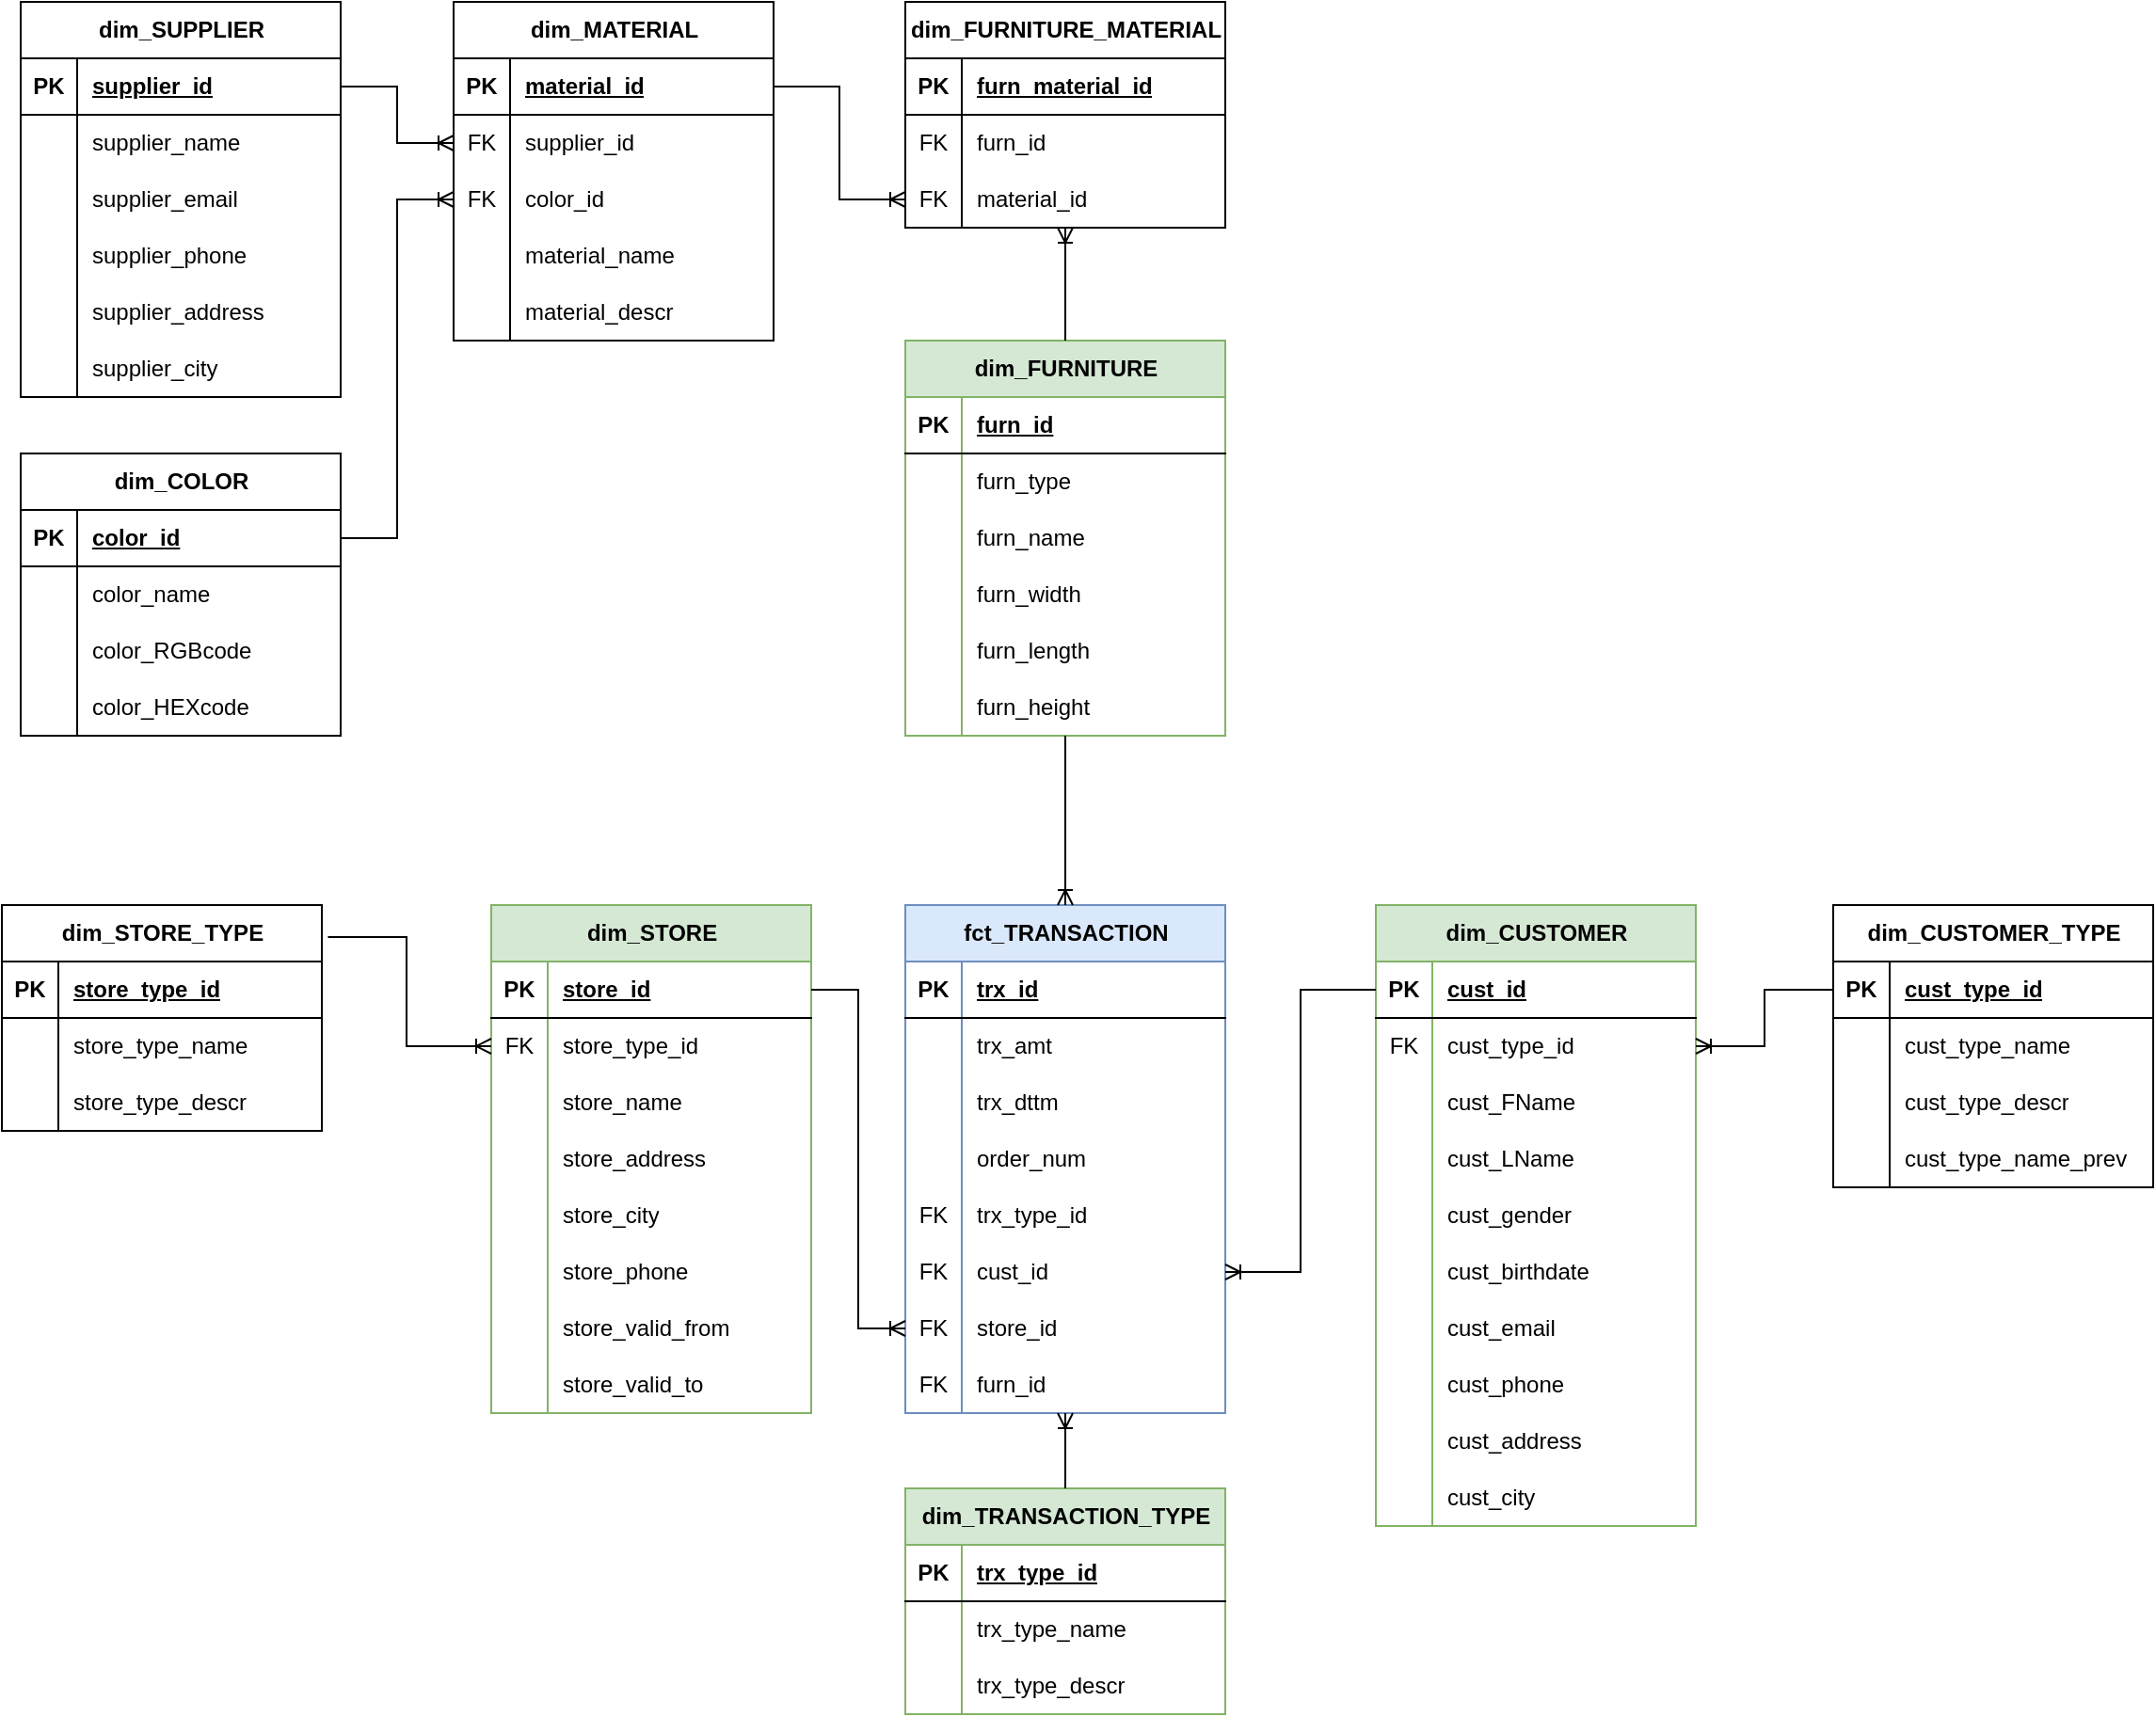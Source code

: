 <mxfile version="23.1.2" type="github" pages="2">
  <diagram name="Dimensional" id="0uq0piBznQz2V8X2HPI5">
    <mxGraphModel dx="2919" dy="2524" grid="1" gridSize="10" guides="1" tooltips="1" connect="1" arrows="1" fold="1" page="1" pageScale="1" pageWidth="1169" pageHeight="827" math="0" shadow="0">
      <root>
        <mxCell id="0" />
        <mxCell id="1" parent="0" />
        <mxCell id="YRRFMCvu-nrW-WiIavn7-2" value="fct_TRANSACTION" style="shape=table;startSize=30;container=1;collapsible=1;childLayout=tableLayout;fixedRows=1;rowLines=0;fontStyle=1;align=center;resizeLast=1;html=1;fillColor=#dae8fc;strokeColor=#6c8ebf;" parent="1" vertex="1">
          <mxGeometry x="-150" y="-830" width="170" height="270" as="geometry" />
        </mxCell>
        <mxCell id="YRRFMCvu-nrW-WiIavn7-3" value="" style="shape=tableRow;horizontal=0;startSize=0;swimlaneHead=0;swimlaneBody=0;fillColor=none;collapsible=0;dropTarget=0;points=[[0,0.5],[1,0.5]];portConstraint=eastwest;top=0;left=0;right=0;bottom=1;" parent="YRRFMCvu-nrW-WiIavn7-2" vertex="1">
          <mxGeometry y="30" width="170" height="30" as="geometry" />
        </mxCell>
        <mxCell id="YRRFMCvu-nrW-WiIavn7-4" value="PK" style="shape=partialRectangle;connectable=0;fillColor=none;top=0;left=0;bottom=0;right=0;fontStyle=1;overflow=hidden;whiteSpace=wrap;html=1;" parent="YRRFMCvu-nrW-WiIavn7-3" vertex="1">
          <mxGeometry width="30" height="30" as="geometry">
            <mxRectangle width="30" height="30" as="alternateBounds" />
          </mxGeometry>
        </mxCell>
        <mxCell id="YRRFMCvu-nrW-WiIavn7-5" value="trx_id" style="shape=partialRectangle;connectable=0;fillColor=none;top=0;left=0;bottom=0;right=0;align=left;spacingLeft=6;fontStyle=5;overflow=hidden;whiteSpace=wrap;html=1;" parent="YRRFMCvu-nrW-WiIavn7-3" vertex="1">
          <mxGeometry x="30" width="140" height="30" as="geometry">
            <mxRectangle width="140" height="30" as="alternateBounds" />
          </mxGeometry>
        </mxCell>
        <mxCell id="YRRFMCvu-nrW-WiIavn7-35" style="shape=tableRow;horizontal=0;startSize=0;swimlaneHead=0;swimlaneBody=0;fillColor=none;collapsible=0;dropTarget=0;points=[[0,0.5],[1,0.5]];portConstraint=eastwest;top=0;left=0;right=0;bottom=0;" parent="YRRFMCvu-nrW-WiIavn7-2" vertex="1">
          <mxGeometry y="60" width="170" height="30" as="geometry" />
        </mxCell>
        <mxCell id="YRRFMCvu-nrW-WiIavn7-36" style="shape=partialRectangle;connectable=0;fillColor=none;top=0;left=0;bottom=0;right=0;editable=1;overflow=hidden;whiteSpace=wrap;html=1;" parent="YRRFMCvu-nrW-WiIavn7-35" vertex="1">
          <mxGeometry width="30" height="30" as="geometry">
            <mxRectangle width="30" height="30" as="alternateBounds" />
          </mxGeometry>
        </mxCell>
        <mxCell id="YRRFMCvu-nrW-WiIavn7-37" value="trx_amt" style="shape=partialRectangle;connectable=0;fillColor=none;top=0;left=0;bottom=0;right=0;align=left;spacingLeft=6;overflow=hidden;whiteSpace=wrap;html=1;" parent="YRRFMCvu-nrW-WiIavn7-35" vertex="1">
          <mxGeometry x="30" width="140" height="30" as="geometry">
            <mxRectangle width="140" height="30" as="alternateBounds" />
          </mxGeometry>
        </mxCell>
        <mxCell id="YRRFMCvu-nrW-WiIavn7-6" value="" style="shape=tableRow;horizontal=0;startSize=0;swimlaneHead=0;swimlaneBody=0;fillColor=none;collapsible=0;dropTarget=0;points=[[0,0.5],[1,0.5]];portConstraint=eastwest;top=0;left=0;right=0;bottom=0;" parent="YRRFMCvu-nrW-WiIavn7-2" vertex="1">
          <mxGeometry y="90" width="170" height="30" as="geometry" />
        </mxCell>
        <mxCell id="YRRFMCvu-nrW-WiIavn7-7" value="" style="shape=partialRectangle;connectable=0;fillColor=none;top=0;left=0;bottom=0;right=0;editable=1;overflow=hidden;whiteSpace=wrap;html=1;" parent="YRRFMCvu-nrW-WiIavn7-6" vertex="1">
          <mxGeometry width="30" height="30" as="geometry">
            <mxRectangle width="30" height="30" as="alternateBounds" />
          </mxGeometry>
        </mxCell>
        <mxCell id="YRRFMCvu-nrW-WiIavn7-8" value="trx_dttm" style="shape=partialRectangle;connectable=0;fillColor=none;top=0;left=0;bottom=0;right=0;align=left;spacingLeft=6;overflow=hidden;whiteSpace=wrap;html=1;" parent="YRRFMCvu-nrW-WiIavn7-6" vertex="1">
          <mxGeometry x="30" width="140" height="30" as="geometry">
            <mxRectangle width="140" height="30" as="alternateBounds" />
          </mxGeometry>
        </mxCell>
        <mxCell id="xbeqKW3Ejof3MS4z2oV2-11" style="shape=tableRow;horizontal=0;startSize=0;swimlaneHead=0;swimlaneBody=0;fillColor=none;collapsible=0;dropTarget=0;points=[[0,0.5],[1,0.5]];portConstraint=eastwest;top=0;left=0;right=0;bottom=0;" vertex="1" parent="YRRFMCvu-nrW-WiIavn7-2">
          <mxGeometry y="120" width="170" height="30" as="geometry" />
        </mxCell>
        <mxCell id="xbeqKW3Ejof3MS4z2oV2-12" style="shape=partialRectangle;connectable=0;fillColor=none;top=0;left=0;bottom=0;right=0;editable=1;overflow=hidden;whiteSpace=wrap;html=1;" vertex="1" parent="xbeqKW3Ejof3MS4z2oV2-11">
          <mxGeometry width="30" height="30" as="geometry">
            <mxRectangle width="30" height="30" as="alternateBounds" />
          </mxGeometry>
        </mxCell>
        <mxCell id="xbeqKW3Ejof3MS4z2oV2-13" value="order_num" style="shape=partialRectangle;connectable=0;fillColor=none;top=0;left=0;bottom=0;right=0;align=left;spacingLeft=6;overflow=hidden;whiteSpace=wrap;html=1;" vertex="1" parent="xbeqKW3Ejof3MS4z2oV2-11">
          <mxGeometry x="30" width="140" height="30" as="geometry">
            <mxRectangle width="140" height="30" as="alternateBounds" />
          </mxGeometry>
        </mxCell>
        <mxCell id="YRRFMCvu-nrW-WiIavn7-9" value="" style="shape=tableRow;horizontal=0;startSize=0;swimlaneHead=0;swimlaneBody=0;fillColor=none;collapsible=0;dropTarget=0;points=[[0,0.5],[1,0.5]];portConstraint=eastwest;top=0;left=0;right=0;bottom=0;" parent="YRRFMCvu-nrW-WiIavn7-2" vertex="1">
          <mxGeometry y="150" width="170" height="30" as="geometry" />
        </mxCell>
        <mxCell id="YRRFMCvu-nrW-WiIavn7-10" value="FK" style="shape=partialRectangle;connectable=0;fillColor=none;top=0;left=0;bottom=0;right=0;editable=1;overflow=hidden;whiteSpace=wrap;html=1;" parent="YRRFMCvu-nrW-WiIavn7-9" vertex="1">
          <mxGeometry width="30" height="30" as="geometry">
            <mxRectangle width="30" height="30" as="alternateBounds" />
          </mxGeometry>
        </mxCell>
        <mxCell id="YRRFMCvu-nrW-WiIavn7-11" value="trx_type_id" style="shape=partialRectangle;connectable=0;fillColor=none;top=0;left=0;bottom=0;right=0;align=left;spacingLeft=6;overflow=hidden;whiteSpace=wrap;html=1;" parent="YRRFMCvu-nrW-WiIavn7-9" vertex="1">
          <mxGeometry x="30" width="140" height="30" as="geometry">
            <mxRectangle width="140" height="30" as="alternateBounds" />
          </mxGeometry>
        </mxCell>
        <mxCell id="YRRFMCvu-nrW-WiIavn7-12" value="" style="shape=tableRow;horizontal=0;startSize=0;swimlaneHead=0;swimlaneBody=0;fillColor=none;collapsible=0;dropTarget=0;points=[[0,0.5],[1,0.5]];portConstraint=eastwest;top=0;left=0;right=0;bottom=0;" parent="YRRFMCvu-nrW-WiIavn7-2" vertex="1">
          <mxGeometry y="180" width="170" height="30" as="geometry" />
        </mxCell>
        <mxCell id="YRRFMCvu-nrW-WiIavn7-13" value="FK" style="shape=partialRectangle;connectable=0;fillColor=none;top=0;left=0;bottom=0;right=0;editable=1;overflow=hidden;whiteSpace=wrap;html=1;" parent="YRRFMCvu-nrW-WiIavn7-12" vertex="1">
          <mxGeometry width="30" height="30" as="geometry">
            <mxRectangle width="30" height="30" as="alternateBounds" />
          </mxGeometry>
        </mxCell>
        <mxCell id="YRRFMCvu-nrW-WiIavn7-14" value="cust_id" style="shape=partialRectangle;connectable=0;fillColor=none;top=0;left=0;bottom=0;right=0;align=left;spacingLeft=6;overflow=hidden;whiteSpace=wrap;html=1;" parent="YRRFMCvu-nrW-WiIavn7-12" vertex="1">
          <mxGeometry x="30" width="140" height="30" as="geometry">
            <mxRectangle width="140" height="30" as="alternateBounds" />
          </mxGeometry>
        </mxCell>
        <mxCell id="YRRFMCvu-nrW-WiIavn7-44" style="shape=tableRow;horizontal=0;startSize=0;swimlaneHead=0;swimlaneBody=0;fillColor=none;collapsible=0;dropTarget=0;points=[[0,0.5],[1,0.5]];portConstraint=eastwest;top=0;left=0;right=0;bottom=0;" parent="YRRFMCvu-nrW-WiIavn7-2" vertex="1">
          <mxGeometry y="210" width="170" height="30" as="geometry" />
        </mxCell>
        <mxCell id="YRRFMCvu-nrW-WiIavn7-45" value="FK" style="shape=partialRectangle;connectable=0;fillColor=none;top=0;left=0;bottom=0;right=0;editable=1;overflow=hidden;whiteSpace=wrap;html=1;" parent="YRRFMCvu-nrW-WiIavn7-44" vertex="1">
          <mxGeometry width="30" height="30" as="geometry">
            <mxRectangle width="30" height="30" as="alternateBounds" />
          </mxGeometry>
        </mxCell>
        <mxCell id="YRRFMCvu-nrW-WiIavn7-46" value="store_id" style="shape=partialRectangle;connectable=0;fillColor=none;top=0;left=0;bottom=0;right=0;align=left;spacingLeft=6;overflow=hidden;whiteSpace=wrap;html=1;" parent="YRRFMCvu-nrW-WiIavn7-44" vertex="1">
          <mxGeometry x="30" width="140" height="30" as="geometry">
            <mxRectangle width="140" height="30" as="alternateBounds" />
          </mxGeometry>
        </mxCell>
        <mxCell id="YRRFMCvu-nrW-WiIavn7-41" style="shape=tableRow;horizontal=0;startSize=0;swimlaneHead=0;swimlaneBody=0;fillColor=none;collapsible=0;dropTarget=0;points=[[0,0.5],[1,0.5]];portConstraint=eastwest;top=0;left=0;right=0;bottom=0;" parent="YRRFMCvu-nrW-WiIavn7-2" vertex="1">
          <mxGeometry y="240" width="170" height="30" as="geometry" />
        </mxCell>
        <mxCell id="YRRFMCvu-nrW-WiIavn7-42" value="FK" style="shape=partialRectangle;connectable=0;fillColor=none;top=0;left=0;bottom=0;right=0;editable=1;overflow=hidden;whiteSpace=wrap;html=1;" parent="YRRFMCvu-nrW-WiIavn7-41" vertex="1">
          <mxGeometry width="30" height="30" as="geometry">
            <mxRectangle width="30" height="30" as="alternateBounds" />
          </mxGeometry>
        </mxCell>
        <mxCell id="YRRFMCvu-nrW-WiIavn7-43" value="furn_id" style="shape=partialRectangle;connectable=0;fillColor=none;top=0;left=0;bottom=0;right=0;align=left;spacingLeft=6;overflow=hidden;whiteSpace=wrap;html=1;" parent="YRRFMCvu-nrW-WiIavn7-41" vertex="1">
          <mxGeometry x="30" width="140" height="30" as="geometry">
            <mxRectangle width="140" height="30" as="alternateBounds" />
          </mxGeometry>
        </mxCell>
        <mxCell id="YRRFMCvu-nrW-WiIavn7-72" value="dim_CUSTOMER" style="shape=table;startSize=30;container=1;collapsible=1;childLayout=tableLayout;fixedRows=1;rowLines=0;fontStyle=1;align=center;resizeLast=1;html=1;fillColor=#d5e8d4;strokeColor=#82b366;" parent="1" vertex="1">
          <mxGeometry x="100" y="-830" width="170" height="330" as="geometry" />
        </mxCell>
        <mxCell id="YRRFMCvu-nrW-WiIavn7-73" value="" style="shape=tableRow;horizontal=0;startSize=0;swimlaneHead=0;swimlaneBody=0;fillColor=none;collapsible=0;dropTarget=0;points=[[0,0.5],[1,0.5]];portConstraint=eastwest;top=0;left=0;right=0;bottom=1;" parent="YRRFMCvu-nrW-WiIavn7-72" vertex="1">
          <mxGeometry y="30" width="170" height="30" as="geometry" />
        </mxCell>
        <mxCell id="YRRFMCvu-nrW-WiIavn7-74" value="PK" style="shape=partialRectangle;connectable=0;fillColor=none;top=0;left=0;bottom=0;right=0;fontStyle=1;overflow=hidden;whiteSpace=wrap;html=1;" parent="YRRFMCvu-nrW-WiIavn7-73" vertex="1">
          <mxGeometry width="30" height="30" as="geometry">
            <mxRectangle width="30" height="30" as="alternateBounds" />
          </mxGeometry>
        </mxCell>
        <mxCell id="YRRFMCvu-nrW-WiIavn7-75" value="cust_id" style="shape=partialRectangle;connectable=0;fillColor=none;top=0;left=0;bottom=0;right=0;align=left;spacingLeft=6;fontStyle=5;overflow=hidden;whiteSpace=wrap;html=1;" parent="YRRFMCvu-nrW-WiIavn7-73" vertex="1">
          <mxGeometry x="30" width="140" height="30" as="geometry">
            <mxRectangle width="140" height="30" as="alternateBounds" />
          </mxGeometry>
        </mxCell>
        <mxCell id="YRRFMCvu-nrW-WiIavn7-88" style="shape=tableRow;horizontal=0;startSize=0;swimlaneHead=0;swimlaneBody=0;fillColor=none;collapsible=0;dropTarget=0;points=[[0,0.5],[1,0.5]];portConstraint=eastwest;top=0;left=0;right=0;bottom=0;" parent="YRRFMCvu-nrW-WiIavn7-72" vertex="1">
          <mxGeometry y="60" width="170" height="30" as="geometry" />
        </mxCell>
        <mxCell id="YRRFMCvu-nrW-WiIavn7-89" value="FK" style="shape=partialRectangle;connectable=0;fillColor=none;top=0;left=0;bottom=0;right=0;editable=1;overflow=hidden;whiteSpace=wrap;html=1;" parent="YRRFMCvu-nrW-WiIavn7-88" vertex="1">
          <mxGeometry width="30" height="30" as="geometry">
            <mxRectangle width="30" height="30" as="alternateBounds" />
          </mxGeometry>
        </mxCell>
        <mxCell id="YRRFMCvu-nrW-WiIavn7-90" value="cust_type_id" style="shape=partialRectangle;connectable=0;fillColor=none;top=0;left=0;bottom=0;right=0;align=left;spacingLeft=6;overflow=hidden;whiteSpace=wrap;html=1;" parent="YRRFMCvu-nrW-WiIavn7-88" vertex="1">
          <mxGeometry x="30" width="140" height="30" as="geometry">
            <mxRectangle width="140" height="30" as="alternateBounds" />
          </mxGeometry>
        </mxCell>
        <mxCell id="YRRFMCvu-nrW-WiIavn7-76" value="" style="shape=tableRow;horizontal=0;startSize=0;swimlaneHead=0;swimlaneBody=0;fillColor=none;collapsible=0;dropTarget=0;points=[[0,0.5],[1,0.5]];portConstraint=eastwest;top=0;left=0;right=0;bottom=0;" parent="YRRFMCvu-nrW-WiIavn7-72" vertex="1">
          <mxGeometry y="90" width="170" height="30" as="geometry" />
        </mxCell>
        <mxCell id="YRRFMCvu-nrW-WiIavn7-77" value="" style="shape=partialRectangle;connectable=0;fillColor=none;top=0;left=0;bottom=0;right=0;editable=1;overflow=hidden;whiteSpace=wrap;html=1;" parent="YRRFMCvu-nrW-WiIavn7-76" vertex="1">
          <mxGeometry width="30" height="30" as="geometry">
            <mxRectangle width="30" height="30" as="alternateBounds" />
          </mxGeometry>
        </mxCell>
        <mxCell id="YRRFMCvu-nrW-WiIavn7-78" value="cust_FName" style="shape=partialRectangle;connectable=0;fillColor=none;top=0;left=0;bottom=0;right=0;align=left;spacingLeft=6;overflow=hidden;whiteSpace=wrap;html=1;" parent="YRRFMCvu-nrW-WiIavn7-76" vertex="1">
          <mxGeometry x="30" width="140" height="30" as="geometry">
            <mxRectangle width="140" height="30" as="alternateBounds" />
          </mxGeometry>
        </mxCell>
        <mxCell id="YRRFMCvu-nrW-WiIavn7-79" value="" style="shape=tableRow;horizontal=0;startSize=0;swimlaneHead=0;swimlaneBody=0;fillColor=none;collapsible=0;dropTarget=0;points=[[0,0.5],[1,0.5]];portConstraint=eastwest;top=0;left=0;right=0;bottom=0;" parent="YRRFMCvu-nrW-WiIavn7-72" vertex="1">
          <mxGeometry y="120" width="170" height="30" as="geometry" />
        </mxCell>
        <mxCell id="YRRFMCvu-nrW-WiIavn7-80" value="" style="shape=partialRectangle;connectable=0;fillColor=none;top=0;left=0;bottom=0;right=0;editable=1;overflow=hidden;whiteSpace=wrap;html=1;" parent="YRRFMCvu-nrW-WiIavn7-79" vertex="1">
          <mxGeometry width="30" height="30" as="geometry">
            <mxRectangle width="30" height="30" as="alternateBounds" />
          </mxGeometry>
        </mxCell>
        <mxCell id="YRRFMCvu-nrW-WiIavn7-81" value="cust_LName" style="shape=partialRectangle;connectable=0;fillColor=none;top=0;left=0;bottom=0;right=0;align=left;spacingLeft=6;overflow=hidden;whiteSpace=wrap;html=1;" parent="YRRFMCvu-nrW-WiIavn7-79" vertex="1">
          <mxGeometry x="30" width="140" height="30" as="geometry">
            <mxRectangle width="140" height="30" as="alternateBounds" />
          </mxGeometry>
        </mxCell>
        <mxCell id="YRRFMCvu-nrW-WiIavn7-82" value="" style="shape=tableRow;horizontal=0;startSize=0;swimlaneHead=0;swimlaneBody=0;fillColor=none;collapsible=0;dropTarget=0;points=[[0,0.5],[1,0.5]];portConstraint=eastwest;top=0;left=0;right=0;bottom=0;" parent="YRRFMCvu-nrW-WiIavn7-72" vertex="1">
          <mxGeometry y="150" width="170" height="30" as="geometry" />
        </mxCell>
        <mxCell id="YRRFMCvu-nrW-WiIavn7-83" value="" style="shape=partialRectangle;connectable=0;fillColor=none;top=0;left=0;bottom=0;right=0;editable=1;overflow=hidden;whiteSpace=wrap;html=1;" parent="YRRFMCvu-nrW-WiIavn7-82" vertex="1">
          <mxGeometry width="30" height="30" as="geometry">
            <mxRectangle width="30" height="30" as="alternateBounds" />
          </mxGeometry>
        </mxCell>
        <mxCell id="YRRFMCvu-nrW-WiIavn7-84" value="cust_gender" style="shape=partialRectangle;connectable=0;fillColor=none;top=0;left=0;bottom=0;right=0;align=left;spacingLeft=6;overflow=hidden;whiteSpace=wrap;html=1;" parent="YRRFMCvu-nrW-WiIavn7-82" vertex="1">
          <mxGeometry x="30" width="140" height="30" as="geometry">
            <mxRectangle width="140" height="30" as="alternateBounds" />
          </mxGeometry>
        </mxCell>
        <mxCell id="YRRFMCvu-nrW-WiIavn7-85" style="shape=tableRow;horizontal=0;startSize=0;swimlaneHead=0;swimlaneBody=0;fillColor=none;collapsible=0;dropTarget=0;points=[[0,0.5],[1,0.5]];portConstraint=eastwest;top=0;left=0;right=0;bottom=0;" parent="YRRFMCvu-nrW-WiIavn7-72" vertex="1">
          <mxGeometry y="180" width="170" height="30" as="geometry" />
        </mxCell>
        <mxCell id="YRRFMCvu-nrW-WiIavn7-86" style="shape=partialRectangle;connectable=0;fillColor=none;top=0;left=0;bottom=0;right=0;editable=1;overflow=hidden;whiteSpace=wrap;html=1;" parent="YRRFMCvu-nrW-WiIavn7-85" vertex="1">
          <mxGeometry width="30" height="30" as="geometry">
            <mxRectangle width="30" height="30" as="alternateBounds" />
          </mxGeometry>
        </mxCell>
        <mxCell id="YRRFMCvu-nrW-WiIavn7-87" value="cust_birthdate" style="shape=partialRectangle;connectable=0;fillColor=none;top=0;left=0;bottom=0;right=0;align=left;spacingLeft=6;overflow=hidden;whiteSpace=wrap;html=1;" parent="YRRFMCvu-nrW-WiIavn7-85" vertex="1">
          <mxGeometry x="30" width="140" height="30" as="geometry">
            <mxRectangle width="140" height="30" as="alternateBounds" />
          </mxGeometry>
        </mxCell>
        <mxCell id="YRRFMCvu-nrW-WiIavn7-100" style="shape=tableRow;horizontal=0;startSize=0;swimlaneHead=0;swimlaneBody=0;fillColor=none;collapsible=0;dropTarget=0;points=[[0,0.5],[1,0.5]];portConstraint=eastwest;top=0;left=0;right=0;bottom=0;" parent="YRRFMCvu-nrW-WiIavn7-72" vertex="1">
          <mxGeometry y="210" width="170" height="30" as="geometry" />
        </mxCell>
        <mxCell id="YRRFMCvu-nrW-WiIavn7-101" style="shape=partialRectangle;connectable=0;fillColor=none;top=0;left=0;bottom=0;right=0;editable=1;overflow=hidden;whiteSpace=wrap;html=1;" parent="YRRFMCvu-nrW-WiIavn7-100" vertex="1">
          <mxGeometry width="30" height="30" as="geometry">
            <mxRectangle width="30" height="30" as="alternateBounds" />
          </mxGeometry>
        </mxCell>
        <mxCell id="YRRFMCvu-nrW-WiIavn7-102" value="cust_email" style="shape=partialRectangle;connectable=0;fillColor=none;top=0;left=0;bottom=0;right=0;align=left;spacingLeft=6;overflow=hidden;whiteSpace=wrap;html=1;" parent="YRRFMCvu-nrW-WiIavn7-100" vertex="1">
          <mxGeometry x="30" width="140" height="30" as="geometry">
            <mxRectangle width="140" height="30" as="alternateBounds" />
          </mxGeometry>
        </mxCell>
        <mxCell id="YRRFMCvu-nrW-WiIavn7-97" style="shape=tableRow;horizontal=0;startSize=0;swimlaneHead=0;swimlaneBody=0;fillColor=none;collapsible=0;dropTarget=0;points=[[0,0.5],[1,0.5]];portConstraint=eastwest;top=0;left=0;right=0;bottom=0;" parent="YRRFMCvu-nrW-WiIavn7-72" vertex="1">
          <mxGeometry y="240" width="170" height="30" as="geometry" />
        </mxCell>
        <mxCell id="YRRFMCvu-nrW-WiIavn7-98" style="shape=partialRectangle;connectable=0;fillColor=none;top=0;left=0;bottom=0;right=0;editable=1;overflow=hidden;whiteSpace=wrap;html=1;" parent="YRRFMCvu-nrW-WiIavn7-97" vertex="1">
          <mxGeometry width="30" height="30" as="geometry">
            <mxRectangle width="30" height="30" as="alternateBounds" />
          </mxGeometry>
        </mxCell>
        <mxCell id="YRRFMCvu-nrW-WiIavn7-99" value="cust_phone" style="shape=partialRectangle;connectable=0;fillColor=none;top=0;left=0;bottom=0;right=0;align=left;spacingLeft=6;overflow=hidden;whiteSpace=wrap;html=1;" parent="YRRFMCvu-nrW-WiIavn7-97" vertex="1">
          <mxGeometry x="30" width="140" height="30" as="geometry">
            <mxRectangle width="140" height="30" as="alternateBounds" />
          </mxGeometry>
        </mxCell>
        <mxCell id="YRRFMCvu-nrW-WiIavn7-91" style="shape=tableRow;horizontal=0;startSize=0;swimlaneHead=0;swimlaneBody=0;fillColor=none;collapsible=0;dropTarget=0;points=[[0,0.5],[1,0.5]];portConstraint=eastwest;top=0;left=0;right=0;bottom=0;" parent="YRRFMCvu-nrW-WiIavn7-72" vertex="1">
          <mxGeometry y="270" width="170" height="30" as="geometry" />
        </mxCell>
        <mxCell id="YRRFMCvu-nrW-WiIavn7-92" style="shape=partialRectangle;connectable=0;fillColor=none;top=0;left=0;bottom=0;right=0;editable=1;overflow=hidden;whiteSpace=wrap;html=1;" parent="YRRFMCvu-nrW-WiIavn7-91" vertex="1">
          <mxGeometry width="30" height="30" as="geometry">
            <mxRectangle width="30" height="30" as="alternateBounds" />
          </mxGeometry>
        </mxCell>
        <mxCell id="YRRFMCvu-nrW-WiIavn7-93" value="cust_address" style="shape=partialRectangle;connectable=0;fillColor=none;top=0;left=0;bottom=0;right=0;align=left;spacingLeft=6;overflow=hidden;whiteSpace=wrap;html=1;" parent="YRRFMCvu-nrW-WiIavn7-91" vertex="1">
          <mxGeometry x="30" width="140" height="30" as="geometry">
            <mxRectangle width="140" height="30" as="alternateBounds" />
          </mxGeometry>
        </mxCell>
        <mxCell id="YRRFMCvu-nrW-WiIavn7-94" style="shape=tableRow;horizontal=0;startSize=0;swimlaneHead=0;swimlaneBody=0;fillColor=none;collapsible=0;dropTarget=0;points=[[0,0.5],[1,0.5]];portConstraint=eastwest;top=0;left=0;right=0;bottom=0;" parent="YRRFMCvu-nrW-WiIavn7-72" vertex="1">
          <mxGeometry y="300" width="170" height="30" as="geometry" />
        </mxCell>
        <mxCell id="YRRFMCvu-nrW-WiIavn7-95" value="" style="shape=partialRectangle;connectable=0;fillColor=none;top=0;left=0;bottom=0;right=0;editable=1;overflow=hidden;whiteSpace=wrap;html=1;" parent="YRRFMCvu-nrW-WiIavn7-94" vertex="1">
          <mxGeometry width="30" height="30" as="geometry">
            <mxRectangle width="30" height="30" as="alternateBounds" />
          </mxGeometry>
        </mxCell>
        <mxCell id="YRRFMCvu-nrW-WiIavn7-96" value="cust_city" style="shape=partialRectangle;connectable=0;fillColor=none;top=0;left=0;bottom=0;right=0;align=left;spacingLeft=6;overflow=hidden;whiteSpace=wrap;html=1;" parent="YRRFMCvu-nrW-WiIavn7-94" vertex="1">
          <mxGeometry x="30" width="140" height="30" as="geometry">
            <mxRectangle width="140" height="30" as="alternateBounds" />
          </mxGeometry>
        </mxCell>
        <mxCell id="YRRFMCvu-nrW-WiIavn7-103" value="dim_CUSTOMER_TYPE" style="shape=table;startSize=30;container=1;collapsible=1;childLayout=tableLayout;fixedRows=1;rowLines=0;fontStyle=1;align=center;resizeLast=1;html=1;" parent="1" vertex="1">
          <mxGeometry x="343" y="-830" width="170" height="150.0" as="geometry" />
        </mxCell>
        <mxCell id="YRRFMCvu-nrW-WiIavn7-104" value="" style="shape=tableRow;horizontal=0;startSize=0;swimlaneHead=0;swimlaneBody=0;fillColor=none;collapsible=0;dropTarget=0;points=[[0,0.5],[1,0.5]];portConstraint=eastwest;top=0;left=0;right=0;bottom=1;" parent="YRRFMCvu-nrW-WiIavn7-103" vertex="1">
          <mxGeometry y="30" width="170" height="30" as="geometry" />
        </mxCell>
        <mxCell id="YRRFMCvu-nrW-WiIavn7-105" value="PK" style="shape=partialRectangle;connectable=0;fillColor=none;top=0;left=0;bottom=0;right=0;fontStyle=1;overflow=hidden;whiteSpace=wrap;html=1;" parent="YRRFMCvu-nrW-WiIavn7-104" vertex="1">
          <mxGeometry width="30" height="30" as="geometry">
            <mxRectangle width="30" height="30" as="alternateBounds" />
          </mxGeometry>
        </mxCell>
        <mxCell id="YRRFMCvu-nrW-WiIavn7-106" value="cust_type_id" style="shape=partialRectangle;connectable=0;fillColor=none;top=0;left=0;bottom=0;right=0;align=left;spacingLeft=6;fontStyle=5;overflow=hidden;whiteSpace=wrap;html=1;" parent="YRRFMCvu-nrW-WiIavn7-104" vertex="1">
          <mxGeometry x="30" width="140" height="30" as="geometry">
            <mxRectangle width="140" height="30" as="alternateBounds" />
          </mxGeometry>
        </mxCell>
        <mxCell id="YRRFMCvu-nrW-WiIavn7-107" style="shape=tableRow;horizontal=0;startSize=0;swimlaneHead=0;swimlaneBody=0;fillColor=none;collapsible=0;dropTarget=0;points=[[0,0.5],[1,0.5]];portConstraint=eastwest;top=0;left=0;right=0;bottom=0;" parent="YRRFMCvu-nrW-WiIavn7-103" vertex="1">
          <mxGeometry y="60" width="170" height="30" as="geometry" />
        </mxCell>
        <mxCell id="YRRFMCvu-nrW-WiIavn7-108" value="" style="shape=partialRectangle;connectable=0;fillColor=none;top=0;left=0;bottom=0;right=0;editable=1;overflow=hidden;whiteSpace=wrap;html=1;" parent="YRRFMCvu-nrW-WiIavn7-107" vertex="1">
          <mxGeometry width="30" height="30" as="geometry">
            <mxRectangle width="30" height="30" as="alternateBounds" />
          </mxGeometry>
        </mxCell>
        <mxCell id="YRRFMCvu-nrW-WiIavn7-109" value="cust_type_name" style="shape=partialRectangle;connectable=0;fillColor=none;top=0;left=0;bottom=0;right=0;align=left;spacingLeft=6;overflow=hidden;whiteSpace=wrap;html=1;" parent="YRRFMCvu-nrW-WiIavn7-107" vertex="1">
          <mxGeometry x="30" width="140" height="30" as="geometry">
            <mxRectangle width="140" height="30" as="alternateBounds" />
          </mxGeometry>
        </mxCell>
        <mxCell id="YRRFMCvu-nrW-WiIavn7-110" value="" style="shape=tableRow;horizontal=0;startSize=0;swimlaneHead=0;swimlaneBody=0;fillColor=none;collapsible=0;dropTarget=0;points=[[0,0.5],[1,0.5]];portConstraint=eastwest;top=0;left=0;right=0;bottom=0;" parent="YRRFMCvu-nrW-WiIavn7-103" vertex="1">
          <mxGeometry y="90" width="170" height="30" as="geometry" />
        </mxCell>
        <mxCell id="YRRFMCvu-nrW-WiIavn7-111" value="" style="shape=partialRectangle;connectable=0;fillColor=none;top=0;left=0;bottom=0;right=0;editable=1;overflow=hidden;whiteSpace=wrap;html=1;" parent="YRRFMCvu-nrW-WiIavn7-110" vertex="1">
          <mxGeometry width="30" height="30" as="geometry">
            <mxRectangle width="30" height="30" as="alternateBounds" />
          </mxGeometry>
        </mxCell>
        <mxCell id="YRRFMCvu-nrW-WiIavn7-112" value="cust_type_descr" style="shape=partialRectangle;connectable=0;fillColor=none;top=0;left=0;bottom=0;right=0;align=left;spacingLeft=6;overflow=hidden;whiteSpace=wrap;html=1;" parent="YRRFMCvu-nrW-WiIavn7-110" vertex="1">
          <mxGeometry x="30" width="140" height="30" as="geometry">
            <mxRectangle width="140" height="30" as="alternateBounds" />
          </mxGeometry>
        </mxCell>
        <mxCell id="xbeqKW3Ejof3MS4z2oV2-20" style="shape=tableRow;horizontal=0;startSize=0;swimlaneHead=0;swimlaneBody=0;fillColor=none;collapsible=0;dropTarget=0;points=[[0,0.5],[1,0.5]];portConstraint=eastwest;top=0;left=0;right=0;bottom=0;" vertex="1" parent="YRRFMCvu-nrW-WiIavn7-103">
          <mxGeometry y="120" width="170" height="30" as="geometry" />
        </mxCell>
        <mxCell id="xbeqKW3Ejof3MS4z2oV2-21" style="shape=partialRectangle;connectable=0;fillColor=none;top=0;left=0;bottom=0;right=0;editable=1;overflow=hidden;whiteSpace=wrap;html=1;" vertex="1" parent="xbeqKW3Ejof3MS4z2oV2-20">
          <mxGeometry width="30" height="30" as="geometry">
            <mxRectangle width="30" height="30" as="alternateBounds" />
          </mxGeometry>
        </mxCell>
        <mxCell id="xbeqKW3Ejof3MS4z2oV2-22" value="cust_type_name_prev" style="shape=partialRectangle;connectable=0;fillColor=none;top=0;left=0;bottom=0;right=0;align=left;spacingLeft=6;overflow=hidden;whiteSpace=wrap;html=1;" vertex="1" parent="xbeqKW3Ejof3MS4z2oV2-20">
          <mxGeometry x="30" width="140" height="30" as="geometry">
            <mxRectangle width="140" height="30" as="alternateBounds" />
          </mxGeometry>
        </mxCell>
        <mxCell id="YRRFMCvu-nrW-WiIavn7-134" value="dim_STORE" style="shape=table;startSize=30;container=1;collapsible=1;childLayout=tableLayout;fixedRows=1;rowLines=0;fontStyle=1;align=center;resizeLast=1;html=1;fillColor=#d5e8d4;strokeColor=#82b366;" parent="1" vertex="1">
          <mxGeometry x="-370" y="-830" width="170" height="270" as="geometry" />
        </mxCell>
        <mxCell id="YRRFMCvu-nrW-WiIavn7-135" value="" style="shape=tableRow;horizontal=0;startSize=0;swimlaneHead=0;swimlaneBody=0;fillColor=none;collapsible=0;dropTarget=0;points=[[0,0.5],[1,0.5]];portConstraint=eastwest;top=0;left=0;right=0;bottom=1;" parent="YRRFMCvu-nrW-WiIavn7-134" vertex="1">
          <mxGeometry y="30" width="170" height="30" as="geometry" />
        </mxCell>
        <mxCell id="YRRFMCvu-nrW-WiIavn7-136" value="PK" style="shape=partialRectangle;connectable=0;fillColor=none;top=0;left=0;bottom=0;right=0;fontStyle=1;overflow=hidden;whiteSpace=wrap;html=1;" parent="YRRFMCvu-nrW-WiIavn7-135" vertex="1">
          <mxGeometry width="30" height="30" as="geometry">
            <mxRectangle width="30" height="30" as="alternateBounds" />
          </mxGeometry>
        </mxCell>
        <mxCell id="YRRFMCvu-nrW-WiIavn7-137" value="store_id" style="shape=partialRectangle;connectable=0;fillColor=none;top=0;left=0;bottom=0;right=0;align=left;spacingLeft=6;fontStyle=5;overflow=hidden;whiteSpace=wrap;html=1;" parent="YRRFMCvu-nrW-WiIavn7-135" vertex="1">
          <mxGeometry x="30" width="140" height="30" as="geometry">
            <mxRectangle width="140" height="30" as="alternateBounds" />
          </mxGeometry>
        </mxCell>
        <mxCell id="YRRFMCvu-nrW-WiIavn7-138" style="shape=tableRow;horizontal=0;startSize=0;swimlaneHead=0;swimlaneBody=0;fillColor=none;collapsible=0;dropTarget=0;points=[[0,0.5],[1,0.5]];portConstraint=eastwest;top=0;left=0;right=0;bottom=0;" parent="YRRFMCvu-nrW-WiIavn7-134" vertex="1">
          <mxGeometry y="60" width="170" height="30" as="geometry" />
        </mxCell>
        <mxCell id="YRRFMCvu-nrW-WiIavn7-139" value="FK" style="shape=partialRectangle;connectable=0;fillColor=none;top=0;left=0;bottom=0;right=0;editable=1;overflow=hidden;whiteSpace=wrap;html=1;" parent="YRRFMCvu-nrW-WiIavn7-138" vertex="1">
          <mxGeometry width="30" height="30" as="geometry">
            <mxRectangle width="30" height="30" as="alternateBounds" />
          </mxGeometry>
        </mxCell>
        <mxCell id="YRRFMCvu-nrW-WiIavn7-140" value="store_type_id" style="shape=partialRectangle;connectable=0;fillColor=none;top=0;left=0;bottom=0;right=0;align=left;spacingLeft=6;overflow=hidden;whiteSpace=wrap;html=1;" parent="YRRFMCvu-nrW-WiIavn7-138" vertex="1">
          <mxGeometry x="30" width="140" height="30" as="geometry">
            <mxRectangle width="140" height="30" as="alternateBounds" />
          </mxGeometry>
        </mxCell>
        <mxCell id="YRRFMCvu-nrW-WiIavn7-141" value="" style="shape=tableRow;horizontal=0;startSize=0;swimlaneHead=0;swimlaneBody=0;fillColor=none;collapsible=0;dropTarget=0;points=[[0,0.5],[1,0.5]];portConstraint=eastwest;top=0;left=0;right=0;bottom=0;" parent="YRRFMCvu-nrW-WiIavn7-134" vertex="1">
          <mxGeometry y="90" width="170" height="30" as="geometry" />
        </mxCell>
        <mxCell id="YRRFMCvu-nrW-WiIavn7-142" value="" style="shape=partialRectangle;connectable=0;fillColor=none;top=0;left=0;bottom=0;right=0;editable=1;overflow=hidden;whiteSpace=wrap;html=1;" parent="YRRFMCvu-nrW-WiIavn7-141" vertex="1">
          <mxGeometry width="30" height="30" as="geometry">
            <mxRectangle width="30" height="30" as="alternateBounds" />
          </mxGeometry>
        </mxCell>
        <mxCell id="YRRFMCvu-nrW-WiIavn7-143" value="store_name" style="shape=partialRectangle;connectable=0;fillColor=none;top=0;left=0;bottom=0;right=0;align=left;spacingLeft=6;overflow=hidden;whiteSpace=wrap;html=1;" parent="YRRFMCvu-nrW-WiIavn7-141" vertex="1">
          <mxGeometry x="30" width="140" height="30" as="geometry">
            <mxRectangle width="140" height="30" as="alternateBounds" />
          </mxGeometry>
        </mxCell>
        <mxCell id="YRRFMCvu-nrW-WiIavn7-159" style="shape=tableRow;horizontal=0;startSize=0;swimlaneHead=0;swimlaneBody=0;fillColor=none;collapsible=0;dropTarget=0;points=[[0,0.5],[1,0.5]];portConstraint=eastwest;top=0;left=0;right=0;bottom=0;" parent="YRRFMCvu-nrW-WiIavn7-134" vertex="1">
          <mxGeometry y="120" width="170" height="30" as="geometry" />
        </mxCell>
        <mxCell id="YRRFMCvu-nrW-WiIavn7-160" style="shape=partialRectangle;connectable=0;fillColor=none;top=0;left=0;bottom=0;right=0;editable=1;overflow=hidden;whiteSpace=wrap;html=1;" parent="YRRFMCvu-nrW-WiIavn7-159" vertex="1">
          <mxGeometry width="30" height="30" as="geometry">
            <mxRectangle width="30" height="30" as="alternateBounds" />
          </mxGeometry>
        </mxCell>
        <mxCell id="YRRFMCvu-nrW-WiIavn7-161" value="store_address" style="shape=partialRectangle;connectable=0;fillColor=none;top=0;left=0;bottom=0;right=0;align=left;spacingLeft=6;overflow=hidden;whiteSpace=wrap;html=1;" parent="YRRFMCvu-nrW-WiIavn7-159" vertex="1">
          <mxGeometry x="30" width="140" height="30" as="geometry">
            <mxRectangle width="140" height="30" as="alternateBounds" />
          </mxGeometry>
        </mxCell>
        <mxCell id="YRRFMCvu-nrW-WiIavn7-162" style="shape=tableRow;horizontal=0;startSize=0;swimlaneHead=0;swimlaneBody=0;fillColor=none;collapsible=0;dropTarget=0;points=[[0,0.5],[1,0.5]];portConstraint=eastwest;top=0;left=0;right=0;bottom=0;" parent="YRRFMCvu-nrW-WiIavn7-134" vertex="1">
          <mxGeometry y="150" width="170" height="30" as="geometry" />
        </mxCell>
        <mxCell id="YRRFMCvu-nrW-WiIavn7-163" value="" style="shape=partialRectangle;connectable=0;fillColor=none;top=0;left=0;bottom=0;right=0;editable=1;overflow=hidden;whiteSpace=wrap;html=1;" parent="YRRFMCvu-nrW-WiIavn7-162" vertex="1">
          <mxGeometry width="30" height="30" as="geometry">
            <mxRectangle width="30" height="30" as="alternateBounds" />
          </mxGeometry>
        </mxCell>
        <mxCell id="YRRFMCvu-nrW-WiIavn7-164" value="store_city" style="shape=partialRectangle;connectable=0;fillColor=none;top=0;left=0;bottom=0;right=0;align=left;spacingLeft=6;overflow=hidden;whiteSpace=wrap;html=1;" parent="YRRFMCvu-nrW-WiIavn7-162" vertex="1">
          <mxGeometry x="30" width="140" height="30" as="geometry">
            <mxRectangle width="140" height="30" as="alternateBounds" />
          </mxGeometry>
        </mxCell>
        <mxCell id="YRRFMCvu-nrW-WiIavn7-156" style="shape=tableRow;horizontal=0;startSize=0;swimlaneHead=0;swimlaneBody=0;fillColor=none;collapsible=0;dropTarget=0;points=[[0,0.5],[1,0.5]];portConstraint=eastwest;top=0;left=0;right=0;bottom=0;" parent="YRRFMCvu-nrW-WiIavn7-134" vertex="1">
          <mxGeometry y="180" width="170" height="30" as="geometry" />
        </mxCell>
        <mxCell id="YRRFMCvu-nrW-WiIavn7-157" style="shape=partialRectangle;connectable=0;fillColor=none;top=0;left=0;bottom=0;right=0;editable=1;overflow=hidden;whiteSpace=wrap;html=1;" parent="YRRFMCvu-nrW-WiIavn7-156" vertex="1">
          <mxGeometry width="30" height="30" as="geometry">
            <mxRectangle width="30" height="30" as="alternateBounds" />
          </mxGeometry>
        </mxCell>
        <mxCell id="YRRFMCvu-nrW-WiIavn7-158" value="store_phone" style="shape=partialRectangle;connectable=0;fillColor=none;top=0;left=0;bottom=0;right=0;align=left;spacingLeft=6;overflow=hidden;whiteSpace=wrap;html=1;" parent="YRRFMCvu-nrW-WiIavn7-156" vertex="1">
          <mxGeometry x="30" width="140" height="30" as="geometry">
            <mxRectangle width="140" height="30" as="alternateBounds" />
          </mxGeometry>
        </mxCell>
        <mxCell id="xbeqKW3Ejof3MS4z2oV2-17" style="shape=tableRow;horizontal=0;startSize=0;swimlaneHead=0;swimlaneBody=0;fillColor=none;collapsible=0;dropTarget=0;points=[[0,0.5],[1,0.5]];portConstraint=eastwest;top=0;left=0;right=0;bottom=0;" vertex="1" parent="YRRFMCvu-nrW-WiIavn7-134">
          <mxGeometry y="210" width="170" height="30" as="geometry" />
        </mxCell>
        <mxCell id="xbeqKW3Ejof3MS4z2oV2-18" style="shape=partialRectangle;connectable=0;fillColor=none;top=0;left=0;bottom=0;right=0;editable=1;overflow=hidden;whiteSpace=wrap;html=1;" vertex="1" parent="xbeqKW3Ejof3MS4z2oV2-17">
          <mxGeometry width="30" height="30" as="geometry">
            <mxRectangle width="30" height="30" as="alternateBounds" />
          </mxGeometry>
        </mxCell>
        <mxCell id="xbeqKW3Ejof3MS4z2oV2-19" value="store_valid_from" style="shape=partialRectangle;connectable=0;fillColor=none;top=0;left=0;bottom=0;right=0;align=left;spacingLeft=6;overflow=hidden;whiteSpace=wrap;html=1;" vertex="1" parent="xbeqKW3Ejof3MS4z2oV2-17">
          <mxGeometry x="30" width="140" height="30" as="geometry">
            <mxRectangle width="140" height="30" as="alternateBounds" />
          </mxGeometry>
        </mxCell>
        <mxCell id="xbeqKW3Ejof3MS4z2oV2-14" style="shape=tableRow;horizontal=0;startSize=0;swimlaneHead=0;swimlaneBody=0;fillColor=none;collapsible=0;dropTarget=0;points=[[0,0.5],[1,0.5]];portConstraint=eastwest;top=0;left=0;right=0;bottom=0;" vertex="1" parent="YRRFMCvu-nrW-WiIavn7-134">
          <mxGeometry y="240" width="170" height="30" as="geometry" />
        </mxCell>
        <mxCell id="xbeqKW3Ejof3MS4z2oV2-15" style="shape=partialRectangle;connectable=0;fillColor=none;top=0;left=0;bottom=0;right=0;editable=1;overflow=hidden;whiteSpace=wrap;html=1;" vertex="1" parent="xbeqKW3Ejof3MS4z2oV2-14">
          <mxGeometry width="30" height="30" as="geometry">
            <mxRectangle width="30" height="30" as="alternateBounds" />
          </mxGeometry>
        </mxCell>
        <mxCell id="xbeqKW3Ejof3MS4z2oV2-16" value="store_valid_to" style="shape=partialRectangle;connectable=0;fillColor=none;top=0;left=0;bottom=0;right=0;align=left;spacingLeft=6;overflow=hidden;whiteSpace=wrap;html=1;" vertex="1" parent="xbeqKW3Ejof3MS4z2oV2-14">
          <mxGeometry x="30" width="140" height="30" as="geometry">
            <mxRectangle width="140" height="30" as="alternateBounds" />
          </mxGeometry>
        </mxCell>
        <mxCell id="YRRFMCvu-nrW-WiIavn7-165" value="dim_STORE_TYPE" style="shape=table;startSize=30;container=1;collapsible=1;childLayout=tableLayout;fixedRows=1;rowLines=0;fontStyle=1;align=center;resizeLast=1;html=1;" parent="1" vertex="1">
          <mxGeometry x="-630" y="-830" width="170" height="120" as="geometry" />
        </mxCell>
        <mxCell id="YRRFMCvu-nrW-WiIavn7-166" value="" style="shape=tableRow;horizontal=0;startSize=0;swimlaneHead=0;swimlaneBody=0;fillColor=none;collapsible=0;dropTarget=0;points=[[0,0.5],[1,0.5]];portConstraint=eastwest;top=0;left=0;right=0;bottom=1;" parent="YRRFMCvu-nrW-WiIavn7-165" vertex="1">
          <mxGeometry y="30" width="170" height="30" as="geometry" />
        </mxCell>
        <mxCell id="YRRFMCvu-nrW-WiIavn7-167" value="PK" style="shape=partialRectangle;connectable=0;fillColor=none;top=0;left=0;bottom=0;right=0;fontStyle=1;overflow=hidden;whiteSpace=wrap;html=1;" parent="YRRFMCvu-nrW-WiIavn7-166" vertex="1">
          <mxGeometry width="30" height="30" as="geometry">
            <mxRectangle width="30" height="30" as="alternateBounds" />
          </mxGeometry>
        </mxCell>
        <mxCell id="YRRFMCvu-nrW-WiIavn7-168" value="store_type_id" style="shape=partialRectangle;connectable=0;fillColor=none;top=0;left=0;bottom=0;right=0;align=left;spacingLeft=6;fontStyle=5;overflow=hidden;whiteSpace=wrap;html=1;" parent="YRRFMCvu-nrW-WiIavn7-166" vertex="1">
          <mxGeometry x="30" width="140" height="30" as="geometry">
            <mxRectangle width="140" height="30" as="alternateBounds" />
          </mxGeometry>
        </mxCell>
        <mxCell id="YRRFMCvu-nrW-WiIavn7-169" style="shape=tableRow;horizontal=0;startSize=0;swimlaneHead=0;swimlaneBody=0;fillColor=none;collapsible=0;dropTarget=0;points=[[0,0.5],[1,0.5]];portConstraint=eastwest;top=0;left=0;right=0;bottom=0;" parent="YRRFMCvu-nrW-WiIavn7-165" vertex="1">
          <mxGeometry y="60" width="170" height="30" as="geometry" />
        </mxCell>
        <mxCell id="YRRFMCvu-nrW-WiIavn7-170" value="" style="shape=partialRectangle;connectable=0;fillColor=none;top=0;left=0;bottom=0;right=0;editable=1;overflow=hidden;whiteSpace=wrap;html=1;" parent="YRRFMCvu-nrW-WiIavn7-169" vertex="1">
          <mxGeometry width="30" height="30" as="geometry">
            <mxRectangle width="30" height="30" as="alternateBounds" />
          </mxGeometry>
        </mxCell>
        <mxCell id="YRRFMCvu-nrW-WiIavn7-171" value="store_type_name" style="shape=partialRectangle;connectable=0;fillColor=none;top=0;left=0;bottom=0;right=0;align=left;spacingLeft=6;overflow=hidden;whiteSpace=wrap;html=1;" parent="YRRFMCvu-nrW-WiIavn7-169" vertex="1">
          <mxGeometry x="30" width="140" height="30" as="geometry">
            <mxRectangle width="140" height="30" as="alternateBounds" />
          </mxGeometry>
        </mxCell>
        <mxCell id="YRRFMCvu-nrW-WiIavn7-172" value="" style="shape=tableRow;horizontal=0;startSize=0;swimlaneHead=0;swimlaneBody=0;fillColor=none;collapsible=0;dropTarget=0;points=[[0,0.5],[1,0.5]];portConstraint=eastwest;top=0;left=0;right=0;bottom=0;" parent="YRRFMCvu-nrW-WiIavn7-165" vertex="1">
          <mxGeometry y="90" width="170" height="30" as="geometry" />
        </mxCell>
        <mxCell id="YRRFMCvu-nrW-WiIavn7-173" value="" style="shape=partialRectangle;connectable=0;fillColor=none;top=0;left=0;bottom=0;right=0;editable=1;overflow=hidden;whiteSpace=wrap;html=1;" parent="YRRFMCvu-nrW-WiIavn7-172" vertex="1">
          <mxGeometry width="30" height="30" as="geometry">
            <mxRectangle width="30" height="30" as="alternateBounds" />
          </mxGeometry>
        </mxCell>
        <mxCell id="YRRFMCvu-nrW-WiIavn7-174" value="store_type_descr" style="shape=partialRectangle;connectable=0;fillColor=none;top=0;left=0;bottom=0;right=0;align=left;spacingLeft=6;overflow=hidden;whiteSpace=wrap;html=1;" parent="YRRFMCvu-nrW-WiIavn7-172" vertex="1">
          <mxGeometry x="30" width="140" height="30" as="geometry">
            <mxRectangle width="140" height="30" as="alternateBounds" />
          </mxGeometry>
        </mxCell>
        <mxCell id="YRRFMCvu-nrW-WiIavn7-175" value="dim_TRANSACTION_TYPE" style="shape=table;startSize=30;container=1;collapsible=1;childLayout=tableLayout;fixedRows=1;rowLines=0;fontStyle=1;align=center;resizeLast=1;html=1;fillColor=#d5e8d4;strokeColor=#82b366;" parent="1" vertex="1">
          <mxGeometry x="-150" y="-520" width="170" height="120" as="geometry" />
        </mxCell>
        <mxCell id="YRRFMCvu-nrW-WiIavn7-176" value="" style="shape=tableRow;horizontal=0;startSize=0;swimlaneHead=0;swimlaneBody=0;fillColor=none;collapsible=0;dropTarget=0;points=[[0,0.5],[1,0.5]];portConstraint=eastwest;top=0;left=0;right=0;bottom=1;" parent="YRRFMCvu-nrW-WiIavn7-175" vertex="1">
          <mxGeometry y="30" width="170" height="30" as="geometry" />
        </mxCell>
        <mxCell id="YRRFMCvu-nrW-WiIavn7-177" value="PK" style="shape=partialRectangle;connectable=0;fillColor=none;top=0;left=0;bottom=0;right=0;fontStyle=1;overflow=hidden;whiteSpace=wrap;html=1;" parent="YRRFMCvu-nrW-WiIavn7-176" vertex="1">
          <mxGeometry width="30" height="30" as="geometry">
            <mxRectangle width="30" height="30" as="alternateBounds" />
          </mxGeometry>
        </mxCell>
        <mxCell id="YRRFMCvu-nrW-WiIavn7-178" value="trx_type_id" style="shape=partialRectangle;connectable=0;fillColor=none;top=0;left=0;bottom=0;right=0;align=left;spacingLeft=6;fontStyle=5;overflow=hidden;whiteSpace=wrap;html=1;" parent="YRRFMCvu-nrW-WiIavn7-176" vertex="1">
          <mxGeometry x="30" width="140" height="30" as="geometry">
            <mxRectangle width="140" height="30" as="alternateBounds" />
          </mxGeometry>
        </mxCell>
        <mxCell id="YRRFMCvu-nrW-WiIavn7-179" style="shape=tableRow;horizontal=0;startSize=0;swimlaneHead=0;swimlaneBody=0;fillColor=none;collapsible=0;dropTarget=0;points=[[0,0.5],[1,0.5]];portConstraint=eastwest;top=0;left=0;right=0;bottom=0;" parent="YRRFMCvu-nrW-WiIavn7-175" vertex="1">
          <mxGeometry y="60" width="170" height="30" as="geometry" />
        </mxCell>
        <mxCell id="YRRFMCvu-nrW-WiIavn7-180" value="" style="shape=partialRectangle;connectable=0;fillColor=none;top=0;left=0;bottom=0;right=0;editable=1;overflow=hidden;whiteSpace=wrap;html=1;" parent="YRRFMCvu-nrW-WiIavn7-179" vertex="1">
          <mxGeometry width="30" height="30" as="geometry">
            <mxRectangle width="30" height="30" as="alternateBounds" />
          </mxGeometry>
        </mxCell>
        <mxCell id="YRRFMCvu-nrW-WiIavn7-181" value="trx_type_name" style="shape=partialRectangle;connectable=0;fillColor=none;top=0;left=0;bottom=0;right=0;align=left;spacingLeft=6;overflow=hidden;whiteSpace=wrap;html=1;" parent="YRRFMCvu-nrW-WiIavn7-179" vertex="1">
          <mxGeometry x="30" width="140" height="30" as="geometry">
            <mxRectangle width="140" height="30" as="alternateBounds" />
          </mxGeometry>
        </mxCell>
        <mxCell id="YRRFMCvu-nrW-WiIavn7-182" value="" style="shape=tableRow;horizontal=0;startSize=0;swimlaneHead=0;swimlaneBody=0;fillColor=none;collapsible=0;dropTarget=0;points=[[0,0.5],[1,0.5]];portConstraint=eastwest;top=0;left=0;right=0;bottom=0;" parent="YRRFMCvu-nrW-WiIavn7-175" vertex="1">
          <mxGeometry y="90" width="170" height="30" as="geometry" />
        </mxCell>
        <mxCell id="YRRFMCvu-nrW-WiIavn7-183" value="" style="shape=partialRectangle;connectable=0;fillColor=none;top=0;left=0;bottom=0;right=0;editable=1;overflow=hidden;whiteSpace=wrap;html=1;" parent="YRRFMCvu-nrW-WiIavn7-182" vertex="1">
          <mxGeometry width="30" height="30" as="geometry">
            <mxRectangle width="30" height="30" as="alternateBounds" />
          </mxGeometry>
        </mxCell>
        <mxCell id="YRRFMCvu-nrW-WiIavn7-184" value="trx_type_descr" style="shape=partialRectangle;connectable=0;fillColor=none;top=0;left=0;bottom=0;right=0;align=left;spacingLeft=6;overflow=hidden;whiteSpace=wrap;html=1;" parent="YRRFMCvu-nrW-WiIavn7-182" vertex="1">
          <mxGeometry x="30" width="140" height="30" as="geometry">
            <mxRectangle width="140" height="30" as="alternateBounds" />
          </mxGeometry>
        </mxCell>
        <mxCell id="YRRFMCvu-nrW-WiIavn7-230" value="dim_FURNITURE" style="shape=table;startSize=30;container=1;collapsible=1;childLayout=tableLayout;fixedRows=1;rowLines=0;fontStyle=1;align=center;resizeLast=1;html=1;fillColor=#d5e8d4;strokeColor=#82b366;" parent="1" vertex="1">
          <mxGeometry x="-150" y="-1130" width="170" height="210" as="geometry" />
        </mxCell>
        <mxCell id="YRRFMCvu-nrW-WiIavn7-231" value="" style="shape=tableRow;horizontal=0;startSize=0;swimlaneHead=0;swimlaneBody=0;fillColor=none;collapsible=0;dropTarget=0;points=[[0,0.5],[1,0.5]];portConstraint=eastwest;top=0;left=0;right=0;bottom=1;" parent="YRRFMCvu-nrW-WiIavn7-230" vertex="1">
          <mxGeometry y="30" width="170" height="30" as="geometry" />
        </mxCell>
        <mxCell id="YRRFMCvu-nrW-WiIavn7-232" value="PK" style="shape=partialRectangle;connectable=0;fillColor=none;top=0;left=0;bottom=0;right=0;fontStyle=1;overflow=hidden;whiteSpace=wrap;html=1;" parent="YRRFMCvu-nrW-WiIavn7-231" vertex="1">
          <mxGeometry width="30" height="30" as="geometry">
            <mxRectangle width="30" height="30" as="alternateBounds" />
          </mxGeometry>
        </mxCell>
        <mxCell id="YRRFMCvu-nrW-WiIavn7-233" value="furn_id" style="shape=partialRectangle;connectable=0;fillColor=none;top=0;left=0;bottom=0;right=0;align=left;spacingLeft=6;fontStyle=5;overflow=hidden;whiteSpace=wrap;html=1;" parent="YRRFMCvu-nrW-WiIavn7-231" vertex="1">
          <mxGeometry x="30" width="140" height="30" as="geometry">
            <mxRectangle width="140" height="30" as="alternateBounds" />
          </mxGeometry>
        </mxCell>
        <mxCell id="YRRFMCvu-nrW-WiIavn7-234" style="shape=tableRow;horizontal=0;startSize=0;swimlaneHead=0;swimlaneBody=0;fillColor=none;collapsible=0;dropTarget=0;points=[[0,0.5],[1,0.5]];portConstraint=eastwest;top=0;left=0;right=0;bottom=0;" parent="YRRFMCvu-nrW-WiIavn7-230" vertex="1">
          <mxGeometry y="60" width="170" height="30" as="geometry" />
        </mxCell>
        <mxCell id="YRRFMCvu-nrW-WiIavn7-235" value="" style="shape=partialRectangle;connectable=0;fillColor=none;top=0;left=0;bottom=0;right=0;editable=1;overflow=hidden;whiteSpace=wrap;html=1;" parent="YRRFMCvu-nrW-WiIavn7-234" vertex="1">
          <mxGeometry width="30" height="30" as="geometry">
            <mxRectangle width="30" height="30" as="alternateBounds" />
          </mxGeometry>
        </mxCell>
        <mxCell id="YRRFMCvu-nrW-WiIavn7-236" value="furn_type" style="shape=partialRectangle;connectable=0;fillColor=none;top=0;left=0;bottom=0;right=0;align=left;spacingLeft=6;overflow=hidden;whiteSpace=wrap;html=1;" parent="YRRFMCvu-nrW-WiIavn7-234" vertex="1">
          <mxGeometry x="30" width="140" height="30" as="geometry">
            <mxRectangle width="140" height="30" as="alternateBounds" />
          </mxGeometry>
        </mxCell>
        <mxCell id="YRRFMCvu-nrW-WiIavn7-237" value="" style="shape=tableRow;horizontal=0;startSize=0;swimlaneHead=0;swimlaneBody=0;fillColor=none;collapsible=0;dropTarget=0;points=[[0,0.5],[1,0.5]];portConstraint=eastwest;top=0;left=0;right=0;bottom=0;" parent="YRRFMCvu-nrW-WiIavn7-230" vertex="1">
          <mxGeometry y="90" width="170" height="30" as="geometry" />
        </mxCell>
        <mxCell id="YRRFMCvu-nrW-WiIavn7-238" value="" style="shape=partialRectangle;connectable=0;fillColor=none;top=0;left=0;bottom=0;right=0;editable=1;overflow=hidden;whiteSpace=wrap;html=1;" parent="YRRFMCvu-nrW-WiIavn7-237" vertex="1">
          <mxGeometry width="30" height="30" as="geometry">
            <mxRectangle width="30" height="30" as="alternateBounds" />
          </mxGeometry>
        </mxCell>
        <mxCell id="YRRFMCvu-nrW-WiIavn7-239" value="furn_name" style="shape=partialRectangle;connectable=0;fillColor=none;top=0;left=0;bottom=0;right=0;align=left;spacingLeft=6;overflow=hidden;whiteSpace=wrap;html=1;" parent="YRRFMCvu-nrW-WiIavn7-237" vertex="1">
          <mxGeometry x="30" width="140" height="30" as="geometry">
            <mxRectangle width="140" height="30" as="alternateBounds" />
          </mxGeometry>
        </mxCell>
        <mxCell id="YRRFMCvu-nrW-WiIavn7-243" style="shape=tableRow;horizontal=0;startSize=0;swimlaneHead=0;swimlaneBody=0;fillColor=none;collapsible=0;dropTarget=0;points=[[0,0.5],[1,0.5]];portConstraint=eastwest;top=0;left=0;right=0;bottom=0;" parent="YRRFMCvu-nrW-WiIavn7-230" vertex="1">
          <mxGeometry y="120" width="170" height="30" as="geometry" />
        </mxCell>
        <mxCell id="YRRFMCvu-nrW-WiIavn7-244" value="" style="shape=partialRectangle;connectable=0;fillColor=none;top=0;left=0;bottom=0;right=0;editable=1;overflow=hidden;whiteSpace=wrap;html=1;" parent="YRRFMCvu-nrW-WiIavn7-243" vertex="1">
          <mxGeometry width="30" height="30" as="geometry">
            <mxRectangle width="30" height="30" as="alternateBounds" />
          </mxGeometry>
        </mxCell>
        <mxCell id="YRRFMCvu-nrW-WiIavn7-245" value="furn_width" style="shape=partialRectangle;connectable=0;fillColor=none;top=0;left=0;bottom=0;right=0;align=left;spacingLeft=6;overflow=hidden;whiteSpace=wrap;html=1;" parent="YRRFMCvu-nrW-WiIavn7-243" vertex="1">
          <mxGeometry x="30" width="140" height="30" as="geometry">
            <mxRectangle width="140" height="30" as="alternateBounds" />
          </mxGeometry>
        </mxCell>
        <mxCell id="YRRFMCvu-nrW-WiIavn7-246" value="" style="shape=tableRow;horizontal=0;startSize=0;swimlaneHead=0;swimlaneBody=0;fillColor=none;collapsible=0;dropTarget=0;points=[[0,0.5],[1,0.5]];portConstraint=eastwest;top=0;left=0;right=0;bottom=0;" parent="YRRFMCvu-nrW-WiIavn7-230" vertex="1">
          <mxGeometry y="150" width="170" height="30" as="geometry" />
        </mxCell>
        <mxCell id="YRRFMCvu-nrW-WiIavn7-247" value="" style="shape=partialRectangle;connectable=0;fillColor=none;top=0;left=0;bottom=0;right=0;editable=1;overflow=hidden;whiteSpace=wrap;html=1;" parent="YRRFMCvu-nrW-WiIavn7-246" vertex="1">
          <mxGeometry width="30" height="30" as="geometry">
            <mxRectangle width="30" height="30" as="alternateBounds" />
          </mxGeometry>
        </mxCell>
        <mxCell id="YRRFMCvu-nrW-WiIavn7-248" value="furn_length" style="shape=partialRectangle;connectable=0;fillColor=none;top=0;left=0;bottom=0;right=0;align=left;spacingLeft=6;overflow=hidden;whiteSpace=wrap;html=1;" parent="YRRFMCvu-nrW-WiIavn7-246" vertex="1">
          <mxGeometry x="30" width="140" height="30" as="geometry">
            <mxRectangle width="140" height="30" as="alternateBounds" />
          </mxGeometry>
        </mxCell>
        <mxCell id="YRRFMCvu-nrW-WiIavn7-249" style="shape=tableRow;horizontal=0;startSize=0;swimlaneHead=0;swimlaneBody=0;fillColor=none;collapsible=0;dropTarget=0;points=[[0,0.5],[1,0.5]];portConstraint=eastwest;top=0;left=0;right=0;bottom=0;" parent="YRRFMCvu-nrW-WiIavn7-230" vertex="1">
          <mxGeometry y="180" width="170" height="30" as="geometry" />
        </mxCell>
        <mxCell id="YRRFMCvu-nrW-WiIavn7-250" style="shape=partialRectangle;connectable=0;fillColor=none;top=0;left=0;bottom=0;right=0;editable=1;overflow=hidden;whiteSpace=wrap;html=1;" parent="YRRFMCvu-nrW-WiIavn7-249" vertex="1">
          <mxGeometry width="30" height="30" as="geometry">
            <mxRectangle width="30" height="30" as="alternateBounds" />
          </mxGeometry>
        </mxCell>
        <mxCell id="YRRFMCvu-nrW-WiIavn7-251" value="furn_height" style="shape=partialRectangle;connectable=0;fillColor=none;top=0;left=0;bottom=0;right=0;align=left;spacingLeft=6;overflow=hidden;whiteSpace=wrap;html=1;" parent="YRRFMCvu-nrW-WiIavn7-249" vertex="1">
          <mxGeometry x="30" width="140" height="30" as="geometry">
            <mxRectangle width="140" height="30" as="alternateBounds" />
          </mxGeometry>
        </mxCell>
        <mxCell id="YRRFMCvu-nrW-WiIavn7-265" value="dim_MATERIAL" style="shape=table;startSize=30;container=1;collapsible=1;childLayout=tableLayout;fixedRows=1;rowLines=0;fontStyle=1;align=center;resizeLast=1;html=1;" parent="1" vertex="1">
          <mxGeometry x="-390" y="-1310" width="170" height="180" as="geometry" />
        </mxCell>
        <mxCell id="YRRFMCvu-nrW-WiIavn7-266" value="" style="shape=tableRow;horizontal=0;startSize=0;swimlaneHead=0;swimlaneBody=0;fillColor=none;collapsible=0;dropTarget=0;points=[[0,0.5],[1,0.5]];portConstraint=eastwest;top=0;left=0;right=0;bottom=1;" parent="YRRFMCvu-nrW-WiIavn7-265" vertex="1">
          <mxGeometry y="30" width="170" height="30" as="geometry" />
        </mxCell>
        <mxCell id="YRRFMCvu-nrW-WiIavn7-267" value="PK" style="shape=partialRectangle;connectable=0;fillColor=none;top=0;left=0;bottom=0;right=0;fontStyle=1;overflow=hidden;whiteSpace=wrap;html=1;" parent="YRRFMCvu-nrW-WiIavn7-266" vertex="1">
          <mxGeometry width="30" height="30" as="geometry">
            <mxRectangle width="30" height="30" as="alternateBounds" />
          </mxGeometry>
        </mxCell>
        <mxCell id="YRRFMCvu-nrW-WiIavn7-268" value="material_id" style="shape=partialRectangle;connectable=0;fillColor=none;top=0;left=0;bottom=0;right=0;align=left;spacingLeft=6;fontStyle=5;overflow=hidden;whiteSpace=wrap;html=1;" parent="YRRFMCvu-nrW-WiIavn7-266" vertex="1">
          <mxGeometry x="30" width="140" height="30" as="geometry">
            <mxRectangle width="140" height="30" as="alternateBounds" />
          </mxGeometry>
        </mxCell>
        <mxCell id="YRRFMCvu-nrW-WiIavn7-272" style="shape=tableRow;horizontal=0;startSize=0;swimlaneHead=0;swimlaneBody=0;fillColor=none;collapsible=0;dropTarget=0;points=[[0,0.5],[1,0.5]];portConstraint=eastwest;top=0;left=0;right=0;bottom=0;" parent="YRRFMCvu-nrW-WiIavn7-265" vertex="1">
          <mxGeometry y="60" width="170" height="30" as="geometry" />
        </mxCell>
        <mxCell id="YRRFMCvu-nrW-WiIavn7-273" value="FK" style="shape=partialRectangle;connectable=0;fillColor=none;top=0;left=0;bottom=0;right=0;editable=1;overflow=hidden;whiteSpace=wrap;html=1;" parent="YRRFMCvu-nrW-WiIavn7-272" vertex="1">
          <mxGeometry width="30" height="30" as="geometry">
            <mxRectangle width="30" height="30" as="alternateBounds" />
          </mxGeometry>
        </mxCell>
        <mxCell id="YRRFMCvu-nrW-WiIavn7-274" value="supplier_id" style="shape=partialRectangle;connectable=0;fillColor=none;top=0;left=0;bottom=0;right=0;align=left;spacingLeft=6;overflow=hidden;whiteSpace=wrap;html=1;" parent="YRRFMCvu-nrW-WiIavn7-272" vertex="1">
          <mxGeometry x="30" width="140" height="30" as="geometry">
            <mxRectangle width="140" height="30" as="alternateBounds" />
          </mxGeometry>
        </mxCell>
        <mxCell id="YRRFMCvu-nrW-WiIavn7-278" style="shape=tableRow;horizontal=0;startSize=0;swimlaneHead=0;swimlaneBody=0;fillColor=none;collapsible=0;dropTarget=0;points=[[0,0.5],[1,0.5]];portConstraint=eastwest;top=0;left=0;right=0;bottom=0;" parent="YRRFMCvu-nrW-WiIavn7-265" vertex="1">
          <mxGeometry y="90" width="170" height="30" as="geometry" />
        </mxCell>
        <mxCell id="YRRFMCvu-nrW-WiIavn7-279" value="FK" style="shape=partialRectangle;connectable=0;fillColor=none;top=0;left=0;bottom=0;right=0;editable=1;overflow=hidden;whiteSpace=wrap;html=1;" parent="YRRFMCvu-nrW-WiIavn7-278" vertex="1">
          <mxGeometry width="30" height="30" as="geometry">
            <mxRectangle width="30" height="30" as="alternateBounds" />
          </mxGeometry>
        </mxCell>
        <mxCell id="YRRFMCvu-nrW-WiIavn7-280" value="color_id" style="shape=partialRectangle;connectable=0;fillColor=none;top=0;left=0;bottom=0;right=0;align=left;spacingLeft=6;overflow=hidden;whiteSpace=wrap;html=1;" parent="YRRFMCvu-nrW-WiIavn7-278" vertex="1">
          <mxGeometry x="30" width="140" height="30" as="geometry">
            <mxRectangle width="140" height="30" as="alternateBounds" />
          </mxGeometry>
        </mxCell>
        <mxCell id="YRRFMCvu-nrW-WiIavn7-275" value="" style="shape=tableRow;horizontal=0;startSize=0;swimlaneHead=0;swimlaneBody=0;fillColor=none;collapsible=0;dropTarget=0;points=[[0,0.5],[1,0.5]];portConstraint=eastwest;top=0;left=0;right=0;bottom=0;" parent="YRRFMCvu-nrW-WiIavn7-265" vertex="1">
          <mxGeometry y="120" width="170" height="30" as="geometry" />
        </mxCell>
        <mxCell id="YRRFMCvu-nrW-WiIavn7-276" value="" style="shape=partialRectangle;connectable=0;fillColor=none;top=0;left=0;bottom=0;right=0;editable=1;overflow=hidden;whiteSpace=wrap;html=1;" parent="YRRFMCvu-nrW-WiIavn7-275" vertex="1">
          <mxGeometry width="30" height="30" as="geometry">
            <mxRectangle width="30" height="30" as="alternateBounds" />
          </mxGeometry>
        </mxCell>
        <mxCell id="YRRFMCvu-nrW-WiIavn7-277" value="material_name" style="shape=partialRectangle;connectable=0;fillColor=none;top=0;left=0;bottom=0;right=0;align=left;spacingLeft=6;overflow=hidden;whiteSpace=wrap;html=1;" parent="YRRFMCvu-nrW-WiIavn7-275" vertex="1">
          <mxGeometry x="30" width="140" height="30" as="geometry">
            <mxRectangle width="140" height="30" as="alternateBounds" />
          </mxGeometry>
        </mxCell>
        <mxCell id="YRRFMCvu-nrW-WiIavn7-281" style="shape=tableRow;horizontal=0;startSize=0;swimlaneHead=0;swimlaneBody=0;fillColor=none;collapsible=0;dropTarget=0;points=[[0,0.5],[1,0.5]];portConstraint=eastwest;top=0;left=0;right=0;bottom=0;" parent="YRRFMCvu-nrW-WiIavn7-265" vertex="1">
          <mxGeometry y="150" width="170" height="30" as="geometry" />
        </mxCell>
        <mxCell id="YRRFMCvu-nrW-WiIavn7-282" value="" style="shape=partialRectangle;connectable=0;fillColor=none;top=0;left=0;bottom=0;right=0;editable=1;overflow=hidden;whiteSpace=wrap;html=1;" parent="YRRFMCvu-nrW-WiIavn7-281" vertex="1">
          <mxGeometry width="30" height="30" as="geometry">
            <mxRectangle width="30" height="30" as="alternateBounds" />
          </mxGeometry>
        </mxCell>
        <mxCell id="YRRFMCvu-nrW-WiIavn7-283" value="material_descr" style="shape=partialRectangle;connectable=0;fillColor=none;top=0;left=0;bottom=0;right=0;align=left;spacingLeft=6;overflow=hidden;whiteSpace=wrap;html=1;" parent="YRRFMCvu-nrW-WiIavn7-281" vertex="1">
          <mxGeometry x="30" width="140" height="30" as="geometry">
            <mxRectangle width="140" height="30" as="alternateBounds" />
          </mxGeometry>
        </mxCell>
        <mxCell id="YRRFMCvu-nrW-WiIavn7-291" value="dim_COLOR" style="shape=table;startSize=30;container=1;collapsible=1;childLayout=tableLayout;fixedRows=1;rowLines=0;fontStyle=1;align=center;resizeLast=1;html=1;" parent="1" vertex="1">
          <mxGeometry x="-620" y="-1070" width="170" height="150" as="geometry" />
        </mxCell>
        <mxCell id="YRRFMCvu-nrW-WiIavn7-292" value="" style="shape=tableRow;horizontal=0;startSize=0;swimlaneHead=0;swimlaneBody=0;fillColor=none;collapsible=0;dropTarget=0;points=[[0,0.5],[1,0.5]];portConstraint=eastwest;top=0;left=0;right=0;bottom=1;" parent="YRRFMCvu-nrW-WiIavn7-291" vertex="1">
          <mxGeometry y="30" width="170" height="30" as="geometry" />
        </mxCell>
        <mxCell id="YRRFMCvu-nrW-WiIavn7-293" value="PK" style="shape=partialRectangle;connectable=0;fillColor=none;top=0;left=0;bottom=0;right=0;fontStyle=1;overflow=hidden;whiteSpace=wrap;html=1;" parent="YRRFMCvu-nrW-WiIavn7-292" vertex="1">
          <mxGeometry width="30" height="30" as="geometry">
            <mxRectangle width="30" height="30" as="alternateBounds" />
          </mxGeometry>
        </mxCell>
        <mxCell id="YRRFMCvu-nrW-WiIavn7-294" value="color_id" style="shape=partialRectangle;connectable=0;fillColor=none;top=0;left=0;bottom=0;right=0;align=left;spacingLeft=6;fontStyle=5;overflow=hidden;whiteSpace=wrap;html=1;" parent="YRRFMCvu-nrW-WiIavn7-292" vertex="1">
          <mxGeometry x="30" width="140" height="30" as="geometry">
            <mxRectangle width="140" height="30" as="alternateBounds" />
          </mxGeometry>
        </mxCell>
        <mxCell id="YRRFMCvu-nrW-WiIavn7-295" style="shape=tableRow;horizontal=0;startSize=0;swimlaneHead=0;swimlaneBody=0;fillColor=none;collapsible=0;dropTarget=0;points=[[0,0.5],[1,0.5]];portConstraint=eastwest;top=0;left=0;right=0;bottom=0;" parent="YRRFMCvu-nrW-WiIavn7-291" vertex="1">
          <mxGeometry y="60" width="170" height="30" as="geometry" />
        </mxCell>
        <mxCell id="YRRFMCvu-nrW-WiIavn7-296" value="" style="shape=partialRectangle;connectable=0;fillColor=none;top=0;left=0;bottom=0;right=0;editable=1;overflow=hidden;whiteSpace=wrap;html=1;" parent="YRRFMCvu-nrW-WiIavn7-295" vertex="1">
          <mxGeometry width="30" height="30" as="geometry">
            <mxRectangle width="30" height="30" as="alternateBounds" />
          </mxGeometry>
        </mxCell>
        <mxCell id="YRRFMCvu-nrW-WiIavn7-297" value="color_name" style="shape=partialRectangle;connectable=0;fillColor=none;top=0;left=0;bottom=0;right=0;align=left;spacingLeft=6;overflow=hidden;whiteSpace=wrap;html=1;" parent="YRRFMCvu-nrW-WiIavn7-295" vertex="1">
          <mxGeometry x="30" width="140" height="30" as="geometry">
            <mxRectangle width="140" height="30" as="alternateBounds" />
          </mxGeometry>
        </mxCell>
        <mxCell id="YRRFMCvu-nrW-WiIavn7-298" value="" style="shape=tableRow;horizontal=0;startSize=0;swimlaneHead=0;swimlaneBody=0;fillColor=none;collapsible=0;dropTarget=0;points=[[0,0.5],[1,0.5]];portConstraint=eastwest;top=0;left=0;right=0;bottom=0;" parent="YRRFMCvu-nrW-WiIavn7-291" vertex="1">
          <mxGeometry y="90" width="170" height="30" as="geometry" />
        </mxCell>
        <mxCell id="YRRFMCvu-nrW-WiIavn7-299" value="" style="shape=partialRectangle;connectable=0;fillColor=none;top=0;left=0;bottom=0;right=0;editable=1;overflow=hidden;whiteSpace=wrap;html=1;" parent="YRRFMCvu-nrW-WiIavn7-298" vertex="1">
          <mxGeometry width="30" height="30" as="geometry">
            <mxRectangle width="30" height="30" as="alternateBounds" />
          </mxGeometry>
        </mxCell>
        <mxCell id="YRRFMCvu-nrW-WiIavn7-300" value="color_RGBcode" style="shape=partialRectangle;connectable=0;fillColor=none;top=0;left=0;bottom=0;right=0;align=left;spacingLeft=6;overflow=hidden;whiteSpace=wrap;html=1;" parent="YRRFMCvu-nrW-WiIavn7-298" vertex="1">
          <mxGeometry x="30" width="140" height="30" as="geometry">
            <mxRectangle width="140" height="30" as="alternateBounds" />
          </mxGeometry>
        </mxCell>
        <mxCell id="YRRFMCvu-nrW-WiIavn7-301" style="shape=tableRow;horizontal=0;startSize=0;swimlaneHead=0;swimlaneBody=0;fillColor=none;collapsible=0;dropTarget=0;points=[[0,0.5],[1,0.5]];portConstraint=eastwest;top=0;left=0;right=0;bottom=0;" parent="YRRFMCvu-nrW-WiIavn7-291" vertex="1">
          <mxGeometry y="120" width="170" height="30" as="geometry" />
        </mxCell>
        <mxCell id="YRRFMCvu-nrW-WiIavn7-302" style="shape=partialRectangle;connectable=0;fillColor=none;top=0;left=0;bottom=0;right=0;editable=1;overflow=hidden;whiteSpace=wrap;html=1;" parent="YRRFMCvu-nrW-WiIavn7-301" vertex="1">
          <mxGeometry width="30" height="30" as="geometry">
            <mxRectangle width="30" height="30" as="alternateBounds" />
          </mxGeometry>
        </mxCell>
        <mxCell id="YRRFMCvu-nrW-WiIavn7-303" value="color_HEXcode" style="shape=partialRectangle;connectable=0;fillColor=none;top=0;left=0;bottom=0;right=0;align=left;spacingLeft=6;overflow=hidden;whiteSpace=wrap;html=1;" parent="YRRFMCvu-nrW-WiIavn7-301" vertex="1">
          <mxGeometry x="30" width="140" height="30" as="geometry">
            <mxRectangle width="140" height="30" as="alternateBounds" />
          </mxGeometry>
        </mxCell>
        <mxCell id="YRRFMCvu-nrW-WiIavn7-304" value="dim_SUPPLIER" style="shape=table;startSize=30;container=1;collapsible=1;childLayout=tableLayout;fixedRows=1;rowLines=0;fontStyle=1;align=center;resizeLast=1;html=1;" parent="1" vertex="1">
          <mxGeometry x="-620" y="-1310" width="170" height="210" as="geometry" />
        </mxCell>
        <mxCell id="YRRFMCvu-nrW-WiIavn7-305" value="" style="shape=tableRow;horizontal=0;startSize=0;swimlaneHead=0;swimlaneBody=0;fillColor=none;collapsible=0;dropTarget=0;points=[[0,0.5],[1,0.5]];portConstraint=eastwest;top=0;left=0;right=0;bottom=1;" parent="YRRFMCvu-nrW-WiIavn7-304" vertex="1">
          <mxGeometry y="30" width="170" height="30" as="geometry" />
        </mxCell>
        <mxCell id="YRRFMCvu-nrW-WiIavn7-306" value="PK" style="shape=partialRectangle;connectable=0;fillColor=none;top=0;left=0;bottom=0;right=0;fontStyle=1;overflow=hidden;whiteSpace=wrap;html=1;" parent="YRRFMCvu-nrW-WiIavn7-305" vertex="1">
          <mxGeometry width="30" height="30" as="geometry">
            <mxRectangle width="30" height="30" as="alternateBounds" />
          </mxGeometry>
        </mxCell>
        <mxCell id="YRRFMCvu-nrW-WiIavn7-307" value="supplier_id" style="shape=partialRectangle;connectable=0;fillColor=none;top=0;left=0;bottom=0;right=0;align=left;spacingLeft=6;fontStyle=5;overflow=hidden;whiteSpace=wrap;html=1;" parent="YRRFMCvu-nrW-WiIavn7-305" vertex="1">
          <mxGeometry x="30" width="140" height="30" as="geometry">
            <mxRectangle width="140" height="30" as="alternateBounds" />
          </mxGeometry>
        </mxCell>
        <mxCell id="YRRFMCvu-nrW-WiIavn7-311" value="" style="shape=tableRow;horizontal=0;startSize=0;swimlaneHead=0;swimlaneBody=0;fillColor=none;collapsible=0;dropTarget=0;points=[[0,0.5],[1,0.5]];portConstraint=eastwest;top=0;left=0;right=0;bottom=0;" parent="YRRFMCvu-nrW-WiIavn7-304" vertex="1">
          <mxGeometry y="60" width="170" height="30" as="geometry" />
        </mxCell>
        <mxCell id="YRRFMCvu-nrW-WiIavn7-312" value="" style="shape=partialRectangle;connectable=0;fillColor=none;top=0;left=0;bottom=0;right=0;editable=1;overflow=hidden;whiteSpace=wrap;html=1;" parent="YRRFMCvu-nrW-WiIavn7-311" vertex="1">
          <mxGeometry width="30" height="30" as="geometry">
            <mxRectangle width="30" height="30" as="alternateBounds" />
          </mxGeometry>
        </mxCell>
        <mxCell id="YRRFMCvu-nrW-WiIavn7-313" value="supplier_name" style="shape=partialRectangle;connectable=0;fillColor=none;top=0;left=0;bottom=0;right=0;align=left;spacingLeft=6;overflow=hidden;whiteSpace=wrap;html=1;" parent="YRRFMCvu-nrW-WiIavn7-311" vertex="1">
          <mxGeometry x="30" width="140" height="30" as="geometry">
            <mxRectangle width="140" height="30" as="alternateBounds" />
          </mxGeometry>
        </mxCell>
        <mxCell id="YRRFMCvu-nrW-WiIavn7-323" style="shape=tableRow;horizontal=0;startSize=0;swimlaneHead=0;swimlaneBody=0;fillColor=none;collapsible=0;dropTarget=0;points=[[0,0.5],[1,0.5]];portConstraint=eastwest;top=0;left=0;right=0;bottom=0;" parent="YRRFMCvu-nrW-WiIavn7-304" vertex="1">
          <mxGeometry y="90" width="170" height="30" as="geometry" />
        </mxCell>
        <mxCell id="YRRFMCvu-nrW-WiIavn7-324" style="shape=partialRectangle;connectable=0;fillColor=none;top=0;left=0;bottom=0;right=0;editable=1;overflow=hidden;whiteSpace=wrap;html=1;" parent="YRRFMCvu-nrW-WiIavn7-323" vertex="1">
          <mxGeometry width="30" height="30" as="geometry">
            <mxRectangle width="30" height="30" as="alternateBounds" />
          </mxGeometry>
        </mxCell>
        <mxCell id="YRRFMCvu-nrW-WiIavn7-325" value="supplier_email" style="shape=partialRectangle;connectable=0;fillColor=none;top=0;left=0;bottom=0;right=0;align=left;spacingLeft=6;overflow=hidden;whiteSpace=wrap;html=1;" parent="YRRFMCvu-nrW-WiIavn7-323" vertex="1">
          <mxGeometry x="30" width="140" height="30" as="geometry">
            <mxRectangle width="140" height="30" as="alternateBounds" />
          </mxGeometry>
        </mxCell>
        <mxCell id="YRRFMCvu-nrW-WiIavn7-326" style="shape=tableRow;horizontal=0;startSize=0;swimlaneHead=0;swimlaneBody=0;fillColor=none;collapsible=0;dropTarget=0;points=[[0,0.5],[1,0.5]];portConstraint=eastwest;top=0;left=0;right=0;bottom=0;" parent="YRRFMCvu-nrW-WiIavn7-304" vertex="1">
          <mxGeometry y="120" width="170" height="30" as="geometry" />
        </mxCell>
        <mxCell id="YRRFMCvu-nrW-WiIavn7-327" style="shape=partialRectangle;connectable=0;fillColor=none;top=0;left=0;bottom=0;right=0;editable=1;overflow=hidden;whiteSpace=wrap;html=1;" parent="YRRFMCvu-nrW-WiIavn7-326" vertex="1">
          <mxGeometry width="30" height="30" as="geometry">
            <mxRectangle width="30" height="30" as="alternateBounds" />
          </mxGeometry>
        </mxCell>
        <mxCell id="YRRFMCvu-nrW-WiIavn7-328" value="supplier_phone" style="shape=partialRectangle;connectable=0;fillColor=none;top=0;left=0;bottom=0;right=0;align=left;spacingLeft=6;overflow=hidden;whiteSpace=wrap;html=1;" parent="YRRFMCvu-nrW-WiIavn7-326" vertex="1">
          <mxGeometry x="30" width="140" height="30" as="geometry">
            <mxRectangle width="140" height="30" as="alternateBounds" />
          </mxGeometry>
        </mxCell>
        <mxCell id="YRRFMCvu-nrW-WiIavn7-329" style="shape=tableRow;horizontal=0;startSize=0;swimlaneHead=0;swimlaneBody=0;fillColor=none;collapsible=0;dropTarget=0;points=[[0,0.5],[1,0.5]];portConstraint=eastwest;top=0;left=0;right=0;bottom=0;" parent="YRRFMCvu-nrW-WiIavn7-304" vertex="1">
          <mxGeometry y="150" width="170" height="30" as="geometry" />
        </mxCell>
        <mxCell id="YRRFMCvu-nrW-WiIavn7-330" style="shape=partialRectangle;connectable=0;fillColor=none;top=0;left=0;bottom=0;right=0;editable=1;overflow=hidden;whiteSpace=wrap;html=1;" parent="YRRFMCvu-nrW-WiIavn7-329" vertex="1">
          <mxGeometry width="30" height="30" as="geometry">
            <mxRectangle width="30" height="30" as="alternateBounds" />
          </mxGeometry>
        </mxCell>
        <mxCell id="YRRFMCvu-nrW-WiIavn7-331" value="supplier_address" style="shape=partialRectangle;connectable=0;fillColor=none;top=0;left=0;bottom=0;right=0;align=left;spacingLeft=6;overflow=hidden;whiteSpace=wrap;html=1;" parent="YRRFMCvu-nrW-WiIavn7-329" vertex="1">
          <mxGeometry x="30" width="140" height="30" as="geometry">
            <mxRectangle width="140" height="30" as="alternateBounds" />
          </mxGeometry>
        </mxCell>
        <mxCell id="YRRFMCvu-nrW-WiIavn7-332" style="shape=tableRow;horizontal=0;startSize=0;swimlaneHead=0;swimlaneBody=0;fillColor=none;collapsible=0;dropTarget=0;points=[[0,0.5],[1,0.5]];portConstraint=eastwest;top=0;left=0;right=0;bottom=0;" parent="YRRFMCvu-nrW-WiIavn7-304" vertex="1">
          <mxGeometry y="180" width="170" height="30" as="geometry" />
        </mxCell>
        <mxCell id="YRRFMCvu-nrW-WiIavn7-333" value="" style="shape=partialRectangle;connectable=0;fillColor=none;top=0;left=0;bottom=0;right=0;editable=1;overflow=hidden;whiteSpace=wrap;html=1;" parent="YRRFMCvu-nrW-WiIavn7-332" vertex="1">
          <mxGeometry width="30" height="30" as="geometry">
            <mxRectangle width="30" height="30" as="alternateBounds" />
          </mxGeometry>
        </mxCell>
        <mxCell id="YRRFMCvu-nrW-WiIavn7-334" value="supplier_city" style="shape=partialRectangle;connectable=0;fillColor=none;top=0;left=0;bottom=0;right=0;align=left;spacingLeft=6;overflow=hidden;whiteSpace=wrap;html=1;" parent="YRRFMCvu-nrW-WiIavn7-332" vertex="1">
          <mxGeometry x="30" width="140" height="30" as="geometry">
            <mxRectangle width="140" height="30" as="alternateBounds" />
          </mxGeometry>
        </mxCell>
        <mxCell id="YRRFMCvu-nrW-WiIavn7-335" value="dim_FURNITURE_MATERIAL" style="shape=table;startSize=30;container=1;collapsible=1;childLayout=tableLayout;fixedRows=1;rowLines=0;fontStyle=1;align=center;resizeLast=1;html=1;" parent="1" vertex="1">
          <mxGeometry x="-150" y="-1310" width="170" height="120" as="geometry">
            <mxRectangle x="330" y="-210" width="180" height="30" as="alternateBounds" />
          </mxGeometry>
        </mxCell>
        <mxCell id="YRRFMCvu-nrW-WiIavn7-336" value="" style="shape=tableRow;horizontal=0;startSize=0;swimlaneHead=0;swimlaneBody=0;fillColor=none;collapsible=0;dropTarget=0;points=[[0,0.5],[1,0.5]];portConstraint=eastwest;top=0;left=0;right=0;bottom=1;" parent="YRRFMCvu-nrW-WiIavn7-335" vertex="1">
          <mxGeometry y="30" width="170" height="30" as="geometry" />
        </mxCell>
        <mxCell id="YRRFMCvu-nrW-WiIavn7-337" value="PK" style="shape=partialRectangle;connectable=0;fillColor=none;top=0;left=0;bottom=0;right=0;fontStyle=1;overflow=hidden;whiteSpace=wrap;html=1;" parent="YRRFMCvu-nrW-WiIavn7-336" vertex="1">
          <mxGeometry width="30" height="30" as="geometry">
            <mxRectangle width="30" height="30" as="alternateBounds" />
          </mxGeometry>
        </mxCell>
        <mxCell id="YRRFMCvu-nrW-WiIavn7-338" value="furn_material_id" style="shape=partialRectangle;connectable=0;fillColor=none;top=0;left=0;bottom=0;right=0;align=left;spacingLeft=6;fontStyle=5;overflow=hidden;whiteSpace=wrap;html=1;" parent="YRRFMCvu-nrW-WiIavn7-336" vertex="1">
          <mxGeometry x="30" width="140" height="30" as="geometry">
            <mxRectangle width="140" height="30" as="alternateBounds" />
          </mxGeometry>
        </mxCell>
        <mxCell id="YRRFMCvu-nrW-WiIavn7-348" style="shape=tableRow;horizontal=0;startSize=0;swimlaneHead=0;swimlaneBody=0;fillColor=none;collapsible=0;dropTarget=0;points=[[0,0.5],[1,0.5]];portConstraint=eastwest;top=0;left=0;right=0;bottom=0;" parent="YRRFMCvu-nrW-WiIavn7-335" vertex="1">
          <mxGeometry y="60" width="170" height="30" as="geometry" />
        </mxCell>
        <mxCell id="YRRFMCvu-nrW-WiIavn7-349" value="FK" style="shape=partialRectangle;connectable=0;fillColor=none;top=0;left=0;bottom=0;right=0;editable=1;overflow=hidden;whiteSpace=wrap;html=1;" parent="YRRFMCvu-nrW-WiIavn7-348" vertex="1">
          <mxGeometry width="30" height="30" as="geometry">
            <mxRectangle width="30" height="30" as="alternateBounds" />
          </mxGeometry>
        </mxCell>
        <mxCell id="YRRFMCvu-nrW-WiIavn7-350" value="furn_id" style="shape=partialRectangle;connectable=0;fillColor=none;top=0;left=0;bottom=0;right=0;align=left;spacingLeft=6;overflow=hidden;whiteSpace=wrap;html=1;" parent="YRRFMCvu-nrW-WiIavn7-348" vertex="1">
          <mxGeometry x="30" width="140" height="30" as="geometry">
            <mxRectangle width="140" height="30" as="alternateBounds" />
          </mxGeometry>
        </mxCell>
        <mxCell id="YRRFMCvu-nrW-WiIavn7-354" style="shape=tableRow;horizontal=0;startSize=0;swimlaneHead=0;swimlaneBody=0;fillColor=none;collapsible=0;dropTarget=0;points=[[0,0.5],[1,0.5]];portConstraint=eastwest;top=0;left=0;right=0;bottom=0;" parent="YRRFMCvu-nrW-WiIavn7-335" vertex="1">
          <mxGeometry y="90" width="170" height="30" as="geometry" />
        </mxCell>
        <mxCell id="YRRFMCvu-nrW-WiIavn7-355" value="FK" style="shape=partialRectangle;connectable=0;fillColor=none;top=0;left=0;bottom=0;right=0;editable=1;overflow=hidden;whiteSpace=wrap;html=1;" parent="YRRFMCvu-nrW-WiIavn7-354" vertex="1">
          <mxGeometry width="30" height="30" as="geometry">
            <mxRectangle width="30" height="30" as="alternateBounds" />
          </mxGeometry>
        </mxCell>
        <mxCell id="YRRFMCvu-nrW-WiIavn7-356" value="material_id" style="shape=partialRectangle;connectable=0;fillColor=none;top=0;left=0;bottom=0;right=0;align=left;spacingLeft=6;overflow=hidden;whiteSpace=wrap;html=1;" parent="YRRFMCvu-nrW-WiIavn7-354" vertex="1">
          <mxGeometry x="30" width="140" height="30" as="geometry">
            <mxRectangle width="140" height="30" as="alternateBounds" />
          </mxGeometry>
        </mxCell>
        <mxCell id="oO3RSvD_zPnMT_bkFY2s-4" value="" style="fontSize=12;html=1;endArrow=ERoneToMany;rounded=0;" parent="1" source="YRRFMCvu-nrW-WiIavn7-175" target="YRRFMCvu-nrW-WiIavn7-2" edge="1">
          <mxGeometry width="100" height="100" relative="1" as="geometry">
            <mxPoint x="-27" y="-550" as="sourcePoint" />
            <mxPoint x="-65" y="-520" as="targetPoint" />
          </mxGeometry>
        </mxCell>
        <mxCell id="oO3RSvD_zPnMT_bkFY2s-5" value="" style="fontSize=12;html=1;endArrow=ERoneToMany;rounded=0;exitX=0;exitY=0.5;exitDx=0;exitDy=0;entryX=1;entryY=0.5;entryDx=0;entryDy=0;edgeStyle=orthogonalEdgeStyle;" parent="1" source="YRRFMCvu-nrW-WiIavn7-73" target="YRRFMCvu-nrW-WiIavn7-12" edge="1">
          <mxGeometry width="100" height="100" relative="1" as="geometry">
            <mxPoint x="-55" y="-580" as="sourcePoint" />
            <mxPoint x="-55" y="-510" as="targetPoint" />
          </mxGeometry>
        </mxCell>
        <mxCell id="oO3RSvD_zPnMT_bkFY2s-6" value="" style="fontSize=12;html=1;endArrow=ERoneToMany;rounded=0;exitX=1;exitY=0.5;exitDx=0;exitDy=0;entryX=0;entryY=0.5;entryDx=0;entryDy=0;edgeStyle=orthogonalEdgeStyle;" parent="1" source="YRRFMCvu-nrW-WiIavn7-135" target="YRRFMCvu-nrW-WiIavn7-44" edge="1">
          <mxGeometry width="100" height="100" relative="1" as="geometry">
            <mxPoint x="110" y="-775" as="sourcePoint" />
            <mxPoint x="30" y="-655" as="targetPoint" />
          </mxGeometry>
        </mxCell>
        <mxCell id="oO3RSvD_zPnMT_bkFY2s-7" value="" style="fontSize=12;html=1;endArrow=ERoneToMany;rounded=0;edgeStyle=orthogonalEdgeStyle;" parent="1" source="YRRFMCvu-nrW-WiIavn7-230" target="YRRFMCvu-nrW-WiIavn7-2" edge="1">
          <mxGeometry width="100" height="100" relative="1" as="geometry">
            <mxPoint x="-190" y="-775" as="sourcePoint" />
            <mxPoint x="-140" y="-625" as="targetPoint" />
          </mxGeometry>
        </mxCell>
        <mxCell id="xbeqKW3Ejof3MS4z2oV2-2" value="" style="fontSize=12;html=1;endArrow=ERoneToMany;rounded=0;edgeStyle=orthogonalEdgeStyle;" edge="1" parent="1" source="YRRFMCvu-nrW-WiIavn7-230" target="YRRFMCvu-nrW-WiIavn7-335">
          <mxGeometry width="100" height="100" relative="1" as="geometry">
            <mxPoint x="-55" y="-910" as="sourcePoint" />
            <mxPoint x="-65" y="-1120" as="targetPoint" />
          </mxGeometry>
        </mxCell>
        <mxCell id="xbeqKW3Ejof3MS4z2oV2-3" value="" style="fontSize=12;html=1;endArrow=ERoneToMany;rounded=0;edgeStyle=orthogonalEdgeStyle;entryX=0;entryY=0.5;entryDx=0;entryDy=0;exitX=1;exitY=0.5;exitDx=0;exitDy=0;" edge="1" parent="1" source="YRRFMCvu-nrW-WiIavn7-266" target="YRRFMCvu-nrW-WiIavn7-354">
          <mxGeometry width="100" height="100" relative="1" as="geometry">
            <mxPoint x="-55" y="-1120" as="sourcePoint" />
            <mxPoint x="-55" y="-1180" as="targetPoint" />
          </mxGeometry>
        </mxCell>
        <mxCell id="xbeqKW3Ejof3MS4z2oV2-4" value="" style="fontSize=12;html=1;endArrow=ERoneToMany;rounded=0;entryX=0;entryY=0.5;entryDx=0;entryDy=0;edgeStyle=orthogonalEdgeStyle;" edge="1" parent="1" source="YRRFMCvu-nrW-WiIavn7-292" target="YRRFMCvu-nrW-WiIavn7-278">
          <mxGeometry width="100" height="100" relative="1" as="geometry">
            <mxPoint x="-450" y="-1265" as="sourcePoint" />
            <mxPoint x="-384" y="-1205" as="targetPoint" />
          </mxGeometry>
        </mxCell>
        <mxCell id="xbeqKW3Ejof3MS4z2oV2-5" value="" style="fontSize=12;html=1;endArrow=ERoneToMany;rounded=0;edgeStyle=orthogonalEdgeStyle;entryX=0;entryY=0.5;entryDx=0;entryDy=0;" edge="1" parent="1" source="YRRFMCvu-nrW-WiIavn7-305" target="YRRFMCvu-nrW-WiIavn7-272">
          <mxGeometry width="100" height="100" relative="1" as="geometry">
            <mxPoint x="-210" y="-1255" as="sourcePoint" />
            <mxPoint x="-177" y="-1210" as="targetPoint" />
          </mxGeometry>
        </mxCell>
        <mxCell id="xbeqKW3Ejof3MS4z2oV2-6" value="" style="fontSize=12;html=1;endArrow=ERoneToMany;rounded=0;exitX=1.019;exitY=0.142;exitDx=0;exitDy=0;exitPerimeter=0;entryX=0;entryY=0.5;entryDx=0;entryDy=0;edgeStyle=orthogonalEdgeStyle;" edge="1" parent="1" source="YRRFMCvu-nrW-WiIavn7-165" target="YRRFMCvu-nrW-WiIavn7-138">
          <mxGeometry width="100" height="100" relative="1" as="geometry">
            <mxPoint x="-285.53" y="-520" as="sourcePoint" />
            <mxPoint x="-285.53" y="-590" as="targetPoint" />
          </mxGeometry>
        </mxCell>
        <mxCell id="xbeqKW3Ejof3MS4z2oV2-7" value="" style="fontSize=12;html=1;endArrow=ERoneToMany;rounded=0;exitX=0;exitY=0.5;exitDx=0;exitDy=0;entryX=1;entryY=0.5;entryDx=0;entryDy=0;edgeStyle=orthogonalEdgeStyle;" edge="1" parent="1" source="YRRFMCvu-nrW-WiIavn7-104" target="YRRFMCvu-nrW-WiIavn7-88">
          <mxGeometry width="100" height="100" relative="1" as="geometry">
            <mxPoint x="-55" y="-510" as="sourcePoint" />
            <mxPoint x="-55" y="-580" as="targetPoint" />
          </mxGeometry>
        </mxCell>
      </root>
    </mxGraphModel>
  </diagram>
  <diagram name="DV" id="9ld1DvietSvj2kTGjUEk">
    <mxGraphModel dx="4669" dy="3394" grid="1" gridSize="10" guides="1" tooltips="1" connect="1" arrows="1" fold="1" page="1" pageScale="1" pageWidth="1169" pageHeight="827" math="0" shadow="0">
      <root>
        <mxCell id="rezRFICDJcTMG2VbFx1V-0" />
        <mxCell id="rezRFICDJcTMG2VbFx1V-1" parent="rezRFICDJcTMG2VbFx1V-0" />
        <mxCell id="mjnHazM3I9hXwjI2Mb3J-0" value="fct_TRANSACTION" style="shape=table;startSize=30;container=1;collapsible=1;childLayout=tableLayout;fixedRows=1;rowLines=0;fontStyle=1;align=center;resizeLast=1;html=1;fillColor=#dae8fc;strokeColor=#6c8ebf;" vertex="1" parent="rezRFICDJcTMG2VbFx1V-1">
          <mxGeometry x="-150" y="-830" width="170" height="270" as="geometry" />
        </mxCell>
        <mxCell id="mjnHazM3I9hXwjI2Mb3J-1" value="" style="shape=tableRow;horizontal=0;startSize=0;swimlaneHead=0;swimlaneBody=0;fillColor=none;collapsible=0;dropTarget=0;points=[[0,0.5],[1,0.5]];portConstraint=eastwest;top=0;left=0;right=0;bottom=1;" vertex="1" parent="mjnHazM3I9hXwjI2Mb3J-0">
          <mxGeometry y="30" width="170" height="30" as="geometry" />
        </mxCell>
        <mxCell id="mjnHazM3I9hXwjI2Mb3J-2" value="PK" style="shape=partialRectangle;connectable=0;fillColor=none;top=0;left=0;bottom=0;right=0;fontStyle=1;overflow=hidden;whiteSpace=wrap;html=1;" vertex="1" parent="mjnHazM3I9hXwjI2Mb3J-1">
          <mxGeometry width="30" height="30" as="geometry">
            <mxRectangle width="30" height="30" as="alternateBounds" />
          </mxGeometry>
        </mxCell>
        <mxCell id="mjnHazM3I9hXwjI2Mb3J-3" value="trx_id" style="shape=partialRectangle;connectable=0;fillColor=none;top=0;left=0;bottom=0;right=0;align=left;spacingLeft=6;fontStyle=5;overflow=hidden;whiteSpace=wrap;html=1;" vertex="1" parent="mjnHazM3I9hXwjI2Mb3J-1">
          <mxGeometry x="30" width="140" height="30" as="geometry">
            <mxRectangle width="140" height="30" as="alternateBounds" />
          </mxGeometry>
        </mxCell>
        <mxCell id="mjnHazM3I9hXwjI2Mb3J-4" style="shape=tableRow;horizontal=0;startSize=0;swimlaneHead=0;swimlaneBody=0;fillColor=none;collapsible=0;dropTarget=0;points=[[0,0.5],[1,0.5]];portConstraint=eastwest;top=0;left=0;right=0;bottom=0;" vertex="1" parent="mjnHazM3I9hXwjI2Mb3J-0">
          <mxGeometry y="60" width="170" height="30" as="geometry" />
        </mxCell>
        <mxCell id="mjnHazM3I9hXwjI2Mb3J-5" style="shape=partialRectangle;connectable=0;fillColor=none;top=0;left=0;bottom=0;right=0;editable=1;overflow=hidden;whiteSpace=wrap;html=1;" vertex="1" parent="mjnHazM3I9hXwjI2Mb3J-4">
          <mxGeometry width="30" height="30" as="geometry">
            <mxRectangle width="30" height="30" as="alternateBounds" />
          </mxGeometry>
        </mxCell>
        <mxCell id="mjnHazM3I9hXwjI2Mb3J-6" value="trx_amt" style="shape=partialRectangle;connectable=0;fillColor=none;top=0;left=0;bottom=0;right=0;align=left;spacingLeft=6;overflow=hidden;whiteSpace=wrap;html=1;" vertex="1" parent="mjnHazM3I9hXwjI2Mb3J-4">
          <mxGeometry x="30" width="140" height="30" as="geometry">
            <mxRectangle width="140" height="30" as="alternateBounds" />
          </mxGeometry>
        </mxCell>
        <mxCell id="mjnHazM3I9hXwjI2Mb3J-7" value="" style="shape=tableRow;horizontal=0;startSize=0;swimlaneHead=0;swimlaneBody=0;fillColor=none;collapsible=0;dropTarget=0;points=[[0,0.5],[1,0.5]];portConstraint=eastwest;top=0;left=0;right=0;bottom=0;" vertex="1" parent="mjnHazM3I9hXwjI2Mb3J-0">
          <mxGeometry y="90" width="170" height="30" as="geometry" />
        </mxCell>
        <mxCell id="mjnHazM3I9hXwjI2Mb3J-8" value="" style="shape=partialRectangle;connectable=0;fillColor=none;top=0;left=0;bottom=0;right=0;editable=1;overflow=hidden;whiteSpace=wrap;html=1;" vertex="1" parent="mjnHazM3I9hXwjI2Mb3J-7">
          <mxGeometry width="30" height="30" as="geometry">
            <mxRectangle width="30" height="30" as="alternateBounds" />
          </mxGeometry>
        </mxCell>
        <mxCell id="mjnHazM3I9hXwjI2Mb3J-9" value="trx_dttm" style="shape=partialRectangle;connectable=0;fillColor=none;top=0;left=0;bottom=0;right=0;align=left;spacingLeft=6;overflow=hidden;whiteSpace=wrap;html=1;" vertex="1" parent="mjnHazM3I9hXwjI2Mb3J-7">
          <mxGeometry x="30" width="140" height="30" as="geometry">
            <mxRectangle width="140" height="30" as="alternateBounds" />
          </mxGeometry>
        </mxCell>
        <mxCell id="mjnHazM3I9hXwjI2Mb3J-10" style="shape=tableRow;horizontal=0;startSize=0;swimlaneHead=0;swimlaneBody=0;fillColor=none;collapsible=0;dropTarget=0;points=[[0,0.5],[1,0.5]];portConstraint=eastwest;top=0;left=0;right=0;bottom=0;" vertex="1" parent="mjnHazM3I9hXwjI2Mb3J-0">
          <mxGeometry y="120" width="170" height="30" as="geometry" />
        </mxCell>
        <mxCell id="mjnHazM3I9hXwjI2Mb3J-11" style="shape=partialRectangle;connectable=0;fillColor=none;top=0;left=0;bottom=0;right=0;editable=1;overflow=hidden;whiteSpace=wrap;html=1;" vertex="1" parent="mjnHazM3I9hXwjI2Mb3J-10">
          <mxGeometry width="30" height="30" as="geometry">
            <mxRectangle width="30" height="30" as="alternateBounds" />
          </mxGeometry>
        </mxCell>
        <mxCell id="mjnHazM3I9hXwjI2Mb3J-12" value="order_num" style="shape=partialRectangle;connectable=0;fillColor=none;top=0;left=0;bottom=0;right=0;align=left;spacingLeft=6;overflow=hidden;whiteSpace=wrap;html=1;" vertex="1" parent="mjnHazM3I9hXwjI2Mb3J-10">
          <mxGeometry x="30" width="140" height="30" as="geometry">
            <mxRectangle width="140" height="30" as="alternateBounds" />
          </mxGeometry>
        </mxCell>
        <mxCell id="mjnHazM3I9hXwjI2Mb3J-13" value="" style="shape=tableRow;horizontal=0;startSize=0;swimlaneHead=0;swimlaneBody=0;fillColor=none;collapsible=0;dropTarget=0;points=[[0,0.5],[1,0.5]];portConstraint=eastwest;top=0;left=0;right=0;bottom=0;" vertex="1" parent="mjnHazM3I9hXwjI2Mb3J-0">
          <mxGeometry y="150" width="170" height="30" as="geometry" />
        </mxCell>
        <mxCell id="mjnHazM3I9hXwjI2Mb3J-14" value="FK" style="shape=partialRectangle;connectable=0;fillColor=none;top=0;left=0;bottom=0;right=0;editable=1;overflow=hidden;whiteSpace=wrap;html=1;" vertex="1" parent="mjnHazM3I9hXwjI2Mb3J-13">
          <mxGeometry width="30" height="30" as="geometry">
            <mxRectangle width="30" height="30" as="alternateBounds" />
          </mxGeometry>
        </mxCell>
        <mxCell id="mjnHazM3I9hXwjI2Mb3J-15" value="trx_type_id" style="shape=partialRectangle;connectable=0;fillColor=none;top=0;left=0;bottom=0;right=0;align=left;spacingLeft=6;overflow=hidden;whiteSpace=wrap;html=1;" vertex="1" parent="mjnHazM3I9hXwjI2Mb3J-13">
          <mxGeometry x="30" width="140" height="30" as="geometry">
            <mxRectangle width="140" height="30" as="alternateBounds" />
          </mxGeometry>
        </mxCell>
        <mxCell id="mjnHazM3I9hXwjI2Mb3J-16" value="" style="shape=tableRow;horizontal=0;startSize=0;swimlaneHead=0;swimlaneBody=0;fillColor=none;collapsible=0;dropTarget=0;points=[[0,0.5],[1,0.5]];portConstraint=eastwest;top=0;left=0;right=0;bottom=0;" vertex="1" parent="mjnHazM3I9hXwjI2Mb3J-0">
          <mxGeometry y="180" width="170" height="30" as="geometry" />
        </mxCell>
        <mxCell id="mjnHazM3I9hXwjI2Mb3J-17" value="FK" style="shape=partialRectangle;connectable=0;fillColor=none;top=0;left=0;bottom=0;right=0;editable=1;overflow=hidden;whiteSpace=wrap;html=1;" vertex="1" parent="mjnHazM3I9hXwjI2Mb3J-16">
          <mxGeometry width="30" height="30" as="geometry">
            <mxRectangle width="30" height="30" as="alternateBounds" />
          </mxGeometry>
        </mxCell>
        <mxCell id="mjnHazM3I9hXwjI2Mb3J-18" value="cust_id" style="shape=partialRectangle;connectable=0;fillColor=none;top=0;left=0;bottom=0;right=0;align=left;spacingLeft=6;overflow=hidden;whiteSpace=wrap;html=1;" vertex="1" parent="mjnHazM3I9hXwjI2Mb3J-16">
          <mxGeometry x="30" width="140" height="30" as="geometry">
            <mxRectangle width="140" height="30" as="alternateBounds" />
          </mxGeometry>
        </mxCell>
        <mxCell id="mjnHazM3I9hXwjI2Mb3J-19" style="shape=tableRow;horizontal=0;startSize=0;swimlaneHead=0;swimlaneBody=0;fillColor=none;collapsible=0;dropTarget=0;points=[[0,0.5],[1,0.5]];portConstraint=eastwest;top=0;left=0;right=0;bottom=0;" vertex="1" parent="mjnHazM3I9hXwjI2Mb3J-0">
          <mxGeometry y="210" width="170" height="30" as="geometry" />
        </mxCell>
        <mxCell id="mjnHazM3I9hXwjI2Mb3J-20" value="FK" style="shape=partialRectangle;connectable=0;fillColor=none;top=0;left=0;bottom=0;right=0;editable=1;overflow=hidden;whiteSpace=wrap;html=1;" vertex="1" parent="mjnHazM3I9hXwjI2Mb3J-19">
          <mxGeometry width="30" height="30" as="geometry">
            <mxRectangle width="30" height="30" as="alternateBounds" />
          </mxGeometry>
        </mxCell>
        <mxCell id="mjnHazM3I9hXwjI2Mb3J-21" value="store_id" style="shape=partialRectangle;connectable=0;fillColor=none;top=0;left=0;bottom=0;right=0;align=left;spacingLeft=6;overflow=hidden;whiteSpace=wrap;html=1;" vertex="1" parent="mjnHazM3I9hXwjI2Mb3J-19">
          <mxGeometry x="30" width="140" height="30" as="geometry">
            <mxRectangle width="140" height="30" as="alternateBounds" />
          </mxGeometry>
        </mxCell>
        <mxCell id="mjnHazM3I9hXwjI2Mb3J-22" style="shape=tableRow;horizontal=0;startSize=0;swimlaneHead=0;swimlaneBody=0;fillColor=none;collapsible=0;dropTarget=0;points=[[0,0.5],[1,0.5]];portConstraint=eastwest;top=0;left=0;right=0;bottom=0;" vertex="1" parent="mjnHazM3I9hXwjI2Mb3J-0">
          <mxGeometry y="240" width="170" height="30" as="geometry" />
        </mxCell>
        <mxCell id="mjnHazM3I9hXwjI2Mb3J-23" value="FK" style="shape=partialRectangle;connectable=0;fillColor=none;top=0;left=0;bottom=0;right=0;editable=1;overflow=hidden;whiteSpace=wrap;html=1;" vertex="1" parent="mjnHazM3I9hXwjI2Mb3J-22">
          <mxGeometry width="30" height="30" as="geometry">
            <mxRectangle width="30" height="30" as="alternateBounds" />
          </mxGeometry>
        </mxCell>
        <mxCell id="mjnHazM3I9hXwjI2Mb3J-24" value="furn_id" style="shape=partialRectangle;connectable=0;fillColor=none;top=0;left=0;bottom=0;right=0;align=left;spacingLeft=6;overflow=hidden;whiteSpace=wrap;html=1;" vertex="1" parent="mjnHazM3I9hXwjI2Mb3J-22">
          <mxGeometry x="30" width="140" height="30" as="geometry">
            <mxRectangle width="140" height="30" as="alternateBounds" />
          </mxGeometry>
        </mxCell>
        <mxCell id="mjnHazM3I9hXwjI2Mb3J-25" value="dim_CUSTOMER" style="shape=table;startSize=30;container=1;collapsible=1;childLayout=tableLayout;fixedRows=1;rowLines=0;fontStyle=1;align=center;resizeLast=1;html=1;fillColor=#d5e8d4;strokeColor=#82b366;" vertex="1" parent="rezRFICDJcTMG2VbFx1V-1">
          <mxGeometry x="100" y="-830" width="170" height="330" as="geometry" />
        </mxCell>
        <mxCell id="mjnHazM3I9hXwjI2Mb3J-26" value="" style="shape=tableRow;horizontal=0;startSize=0;swimlaneHead=0;swimlaneBody=0;fillColor=none;collapsible=0;dropTarget=0;points=[[0,0.5],[1,0.5]];portConstraint=eastwest;top=0;left=0;right=0;bottom=1;" vertex="1" parent="mjnHazM3I9hXwjI2Mb3J-25">
          <mxGeometry y="30" width="170" height="30" as="geometry" />
        </mxCell>
        <mxCell id="mjnHazM3I9hXwjI2Mb3J-27" value="PK" style="shape=partialRectangle;connectable=0;fillColor=none;top=0;left=0;bottom=0;right=0;fontStyle=1;overflow=hidden;whiteSpace=wrap;html=1;" vertex="1" parent="mjnHazM3I9hXwjI2Mb3J-26">
          <mxGeometry width="30" height="30" as="geometry">
            <mxRectangle width="30" height="30" as="alternateBounds" />
          </mxGeometry>
        </mxCell>
        <mxCell id="mjnHazM3I9hXwjI2Mb3J-28" value="cust_id" style="shape=partialRectangle;connectable=0;fillColor=none;top=0;left=0;bottom=0;right=0;align=left;spacingLeft=6;fontStyle=5;overflow=hidden;whiteSpace=wrap;html=1;" vertex="1" parent="mjnHazM3I9hXwjI2Mb3J-26">
          <mxGeometry x="30" width="140" height="30" as="geometry">
            <mxRectangle width="140" height="30" as="alternateBounds" />
          </mxGeometry>
        </mxCell>
        <mxCell id="mjnHazM3I9hXwjI2Mb3J-29" style="shape=tableRow;horizontal=0;startSize=0;swimlaneHead=0;swimlaneBody=0;fillColor=none;collapsible=0;dropTarget=0;points=[[0,0.5],[1,0.5]];portConstraint=eastwest;top=0;left=0;right=0;bottom=0;" vertex="1" parent="mjnHazM3I9hXwjI2Mb3J-25">
          <mxGeometry y="60" width="170" height="30" as="geometry" />
        </mxCell>
        <mxCell id="mjnHazM3I9hXwjI2Mb3J-30" value="FK" style="shape=partialRectangle;connectable=0;fillColor=none;top=0;left=0;bottom=0;right=0;editable=1;overflow=hidden;whiteSpace=wrap;html=1;" vertex="1" parent="mjnHazM3I9hXwjI2Mb3J-29">
          <mxGeometry width="30" height="30" as="geometry">
            <mxRectangle width="30" height="30" as="alternateBounds" />
          </mxGeometry>
        </mxCell>
        <mxCell id="mjnHazM3I9hXwjI2Mb3J-31" value="cust_type_id" style="shape=partialRectangle;connectable=0;fillColor=none;top=0;left=0;bottom=0;right=0;align=left;spacingLeft=6;overflow=hidden;whiteSpace=wrap;html=1;" vertex="1" parent="mjnHazM3I9hXwjI2Mb3J-29">
          <mxGeometry x="30" width="140" height="30" as="geometry">
            <mxRectangle width="140" height="30" as="alternateBounds" />
          </mxGeometry>
        </mxCell>
        <mxCell id="mjnHazM3I9hXwjI2Mb3J-32" value="" style="shape=tableRow;horizontal=0;startSize=0;swimlaneHead=0;swimlaneBody=0;fillColor=none;collapsible=0;dropTarget=0;points=[[0,0.5],[1,0.5]];portConstraint=eastwest;top=0;left=0;right=0;bottom=0;" vertex="1" parent="mjnHazM3I9hXwjI2Mb3J-25">
          <mxGeometry y="90" width="170" height="30" as="geometry" />
        </mxCell>
        <mxCell id="mjnHazM3I9hXwjI2Mb3J-33" value="" style="shape=partialRectangle;connectable=0;fillColor=none;top=0;left=0;bottom=0;right=0;editable=1;overflow=hidden;whiteSpace=wrap;html=1;" vertex="1" parent="mjnHazM3I9hXwjI2Mb3J-32">
          <mxGeometry width="30" height="30" as="geometry">
            <mxRectangle width="30" height="30" as="alternateBounds" />
          </mxGeometry>
        </mxCell>
        <mxCell id="mjnHazM3I9hXwjI2Mb3J-34" value="cust_FName" style="shape=partialRectangle;connectable=0;fillColor=none;top=0;left=0;bottom=0;right=0;align=left;spacingLeft=6;overflow=hidden;whiteSpace=wrap;html=1;" vertex="1" parent="mjnHazM3I9hXwjI2Mb3J-32">
          <mxGeometry x="30" width="140" height="30" as="geometry">
            <mxRectangle width="140" height="30" as="alternateBounds" />
          </mxGeometry>
        </mxCell>
        <mxCell id="mjnHazM3I9hXwjI2Mb3J-35" value="" style="shape=tableRow;horizontal=0;startSize=0;swimlaneHead=0;swimlaneBody=0;fillColor=none;collapsible=0;dropTarget=0;points=[[0,0.5],[1,0.5]];portConstraint=eastwest;top=0;left=0;right=0;bottom=0;" vertex="1" parent="mjnHazM3I9hXwjI2Mb3J-25">
          <mxGeometry y="120" width="170" height="30" as="geometry" />
        </mxCell>
        <mxCell id="mjnHazM3I9hXwjI2Mb3J-36" value="" style="shape=partialRectangle;connectable=0;fillColor=none;top=0;left=0;bottom=0;right=0;editable=1;overflow=hidden;whiteSpace=wrap;html=1;" vertex="1" parent="mjnHazM3I9hXwjI2Mb3J-35">
          <mxGeometry width="30" height="30" as="geometry">
            <mxRectangle width="30" height="30" as="alternateBounds" />
          </mxGeometry>
        </mxCell>
        <mxCell id="mjnHazM3I9hXwjI2Mb3J-37" value="cust_LName" style="shape=partialRectangle;connectable=0;fillColor=none;top=0;left=0;bottom=0;right=0;align=left;spacingLeft=6;overflow=hidden;whiteSpace=wrap;html=1;" vertex="1" parent="mjnHazM3I9hXwjI2Mb3J-35">
          <mxGeometry x="30" width="140" height="30" as="geometry">
            <mxRectangle width="140" height="30" as="alternateBounds" />
          </mxGeometry>
        </mxCell>
        <mxCell id="mjnHazM3I9hXwjI2Mb3J-38" value="" style="shape=tableRow;horizontal=0;startSize=0;swimlaneHead=0;swimlaneBody=0;fillColor=none;collapsible=0;dropTarget=0;points=[[0,0.5],[1,0.5]];portConstraint=eastwest;top=0;left=0;right=0;bottom=0;" vertex="1" parent="mjnHazM3I9hXwjI2Mb3J-25">
          <mxGeometry y="150" width="170" height="30" as="geometry" />
        </mxCell>
        <mxCell id="mjnHazM3I9hXwjI2Mb3J-39" value="" style="shape=partialRectangle;connectable=0;fillColor=none;top=0;left=0;bottom=0;right=0;editable=1;overflow=hidden;whiteSpace=wrap;html=1;" vertex="1" parent="mjnHazM3I9hXwjI2Mb3J-38">
          <mxGeometry width="30" height="30" as="geometry">
            <mxRectangle width="30" height="30" as="alternateBounds" />
          </mxGeometry>
        </mxCell>
        <mxCell id="mjnHazM3I9hXwjI2Mb3J-40" value="cust_gender" style="shape=partialRectangle;connectable=0;fillColor=none;top=0;left=0;bottom=0;right=0;align=left;spacingLeft=6;overflow=hidden;whiteSpace=wrap;html=1;" vertex="1" parent="mjnHazM3I9hXwjI2Mb3J-38">
          <mxGeometry x="30" width="140" height="30" as="geometry">
            <mxRectangle width="140" height="30" as="alternateBounds" />
          </mxGeometry>
        </mxCell>
        <mxCell id="mjnHazM3I9hXwjI2Mb3J-41" style="shape=tableRow;horizontal=0;startSize=0;swimlaneHead=0;swimlaneBody=0;fillColor=none;collapsible=0;dropTarget=0;points=[[0,0.5],[1,0.5]];portConstraint=eastwest;top=0;left=0;right=0;bottom=0;" vertex="1" parent="mjnHazM3I9hXwjI2Mb3J-25">
          <mxGeometry y="180" width="170" height="30" as="geometry" />
        </mxCell>
        <mxCell id="mjnHazM3I9hXwjI2Mb3J-42" style="shape=partialRectangle;connectable=0;fillColor=none;top=0;left=0;bottom=0;right=0;editable=1;overflow=hidden;whiteSpace=wrap;html=1;" vertex="1" parent="mjnHazM3I9hXwjI2Mb3J-41">
          <mxGeometry width="30" height="30" as="geometry">
            <mxRectangle width="30" height="30" as="alternateBounds" />
          </mxGeometry>
        </mxCell>
        <mxCell id="mjnHazM3I9hXwjI2Mb3J-43" value="cust_birthdate" style="shape=partialRectangle;connectable=0;fillColor=none;top=0;left=0;bottom=0;right=0;align=left;spacingLeft=6;overflow=hidden;whiteSpace=wrap;html=1;" vertex="1" parent="mjnHazM3I9hXwjI2Mb3J-41">
          <mxGeometry x="30" width="140" height="30" as="geometry">
            <mxRectangle width="140" height="30" as="alternateBounds" />
          </mxGeometry>
        </mxCell>
        <mxCell id="mjnHazM3I9hXwjI2Mb3J-44" style="shape=tableRow;horizontal=0;startSize=0;swimlaneHead=0;swimlaneBody=0;fillColor=none;collapsible=0;dropTarget=0;points=[[0,0.5],[1,0.5]];portConstraint=eastwest;top=0;left=0;right=0;bottom=0;" vertex="1" parent="mjnHazM3I9hXwjI2Mb3J-25">
          <mxGeometry y="210" width="170" height="30" as="geometry" />
        </mxCell>
        <mxCell id="mjnHazM3I9hXwjI2Mb3J-45" style="shape=partialRectangle;connectable=0;fillColor=none;top=0;left=0;bottom=0;right=0;editable=1;overflow=hidden;whiteSpace=wrap;html=1;" vertex="1" parent="mjnHazM3I9hXwjI2Mb3J-44">
          <mxGeometry width="30" height="30" as="geometry">
            <mxRectangle width="30" height="30" as="alternateBounds" />
          </mxGeometry>
        </mxCell>
        <mxCell id="mjnHazM3I9hXwjI2Mb3J-46" value="cust_email" style="shape=partialRectangle;connectable=0;fillColor=none;top=0;left=0;bottom=0;right=0;align=left;spacingLeft=6;overflow=hidden;whiteSpace=wrap;html=1;" vertex="1" parent="mjnHazM3I9hXwjI2Mb3J-44">
          <mxGeometry x="30" width="140" height="30" as="geometry">
            <mxRectangle width="140" height="30" as="alternateBounds" />
          </mxGeometry>
        </mxCell>
        <mxCell id="mjnHazM3I9hXwjI2Mb3J-47" style="shape=tableRow;horizontal=0;startSize=0;swimlaneHead=0;swimlaneBody=0;fillColor=none;collapsible=0;dropTarget=0;points=[[0,0.5],[1,0.5]];portConstraint=eastwest;top=0;left=0;right=0;bottom=0;" vertex="1" parent="mjnHazM3I9hXwjI2Mb3J-25">
          <mxGeometry y="240" width="170" height="30" as="geometry" />
        </mxCell>
        <mxCell id="mjnHazM3I9hXwjI2Mb3J-48" style="shape=partialRectangle;connectable=0;fillColor=none;top=0;left=0;bottom=0;right=0;editable=1;overflow=hidden;whiteSpace=wrap;html=1;" vertex="1" parent="mjnHazM3I9hXwjI2Mb3J-47">
          <mxGeometry width="30" height="30" as="geometry">
            <mxRectangle width="30" height="30" as="alternateBounds" />
          </mxGeometry>
        </mxCell>
        <mxCell id="mjnHazM3I9hXwjI2Mb3J-49" value="cust_phone" style="shape=partialRectangle;connectable=0;fillColor=none;top=0;left=0;bottom=0;right=0;align=left;spacingLeft=6;overflow=hidden;whiteSpace=wrap;html=1;" vertex="1" parent="mjnHazM3I9hXwjI2Mb3J-47">
          <mxGeometry x="30" width="140" height="30" as="geometry">
            <mxRectangle width="140" height="30" as="alternateBounds" />
          </mxGeometry>
        </mxCell>
        <mxCell id="mjnHazM3I9hXwjI2Mb3J-50" style="shape=tableRow;horizontal=0;startSize=0;swimlaneHead=0;swimlaneBody=0;fillColor=none;collapsible=0;dropTarget=0;points=[[0,0.5],[1,0.5]];portConstraint=eastwest;top=0;left=0;right=0;bottom=0;" vertex="1" parent="mjnHazM3I9hXwjI2Mb3J-25">
          <mxGeometry y="270" width="170" height="30" as="geometry" />
        </mxCell>
        <mxCell id="mjnHazM3I9hXwjI2Mb3J-51" style="shape=partialRectangle;connectable=0;fillColor=none;top=0;left=0;bottom=0;right=0;editable=1;overflow=hidden;whiteSpace=wrap;html=1;" vertex="1" parent="mjnHazM3I9hXwjI2Mb3J-50">
          <mxGeometry width="30" height="30" as="geometry">
            <mxRectangle width="30" height="30" as="alternateBounds" />
          </mxGeometry>
        </mxCell>
        <mxCell id="mjnHazM3I9hXwjI2Mb3J-52" value="cust_address" style="shape=partialRectangle;connectable=0;fillColor=none;top=0;left=0;bottom=0;right=0;align=left;spacingLeft=6;overflow=hidden;whiteSpace=wrap;html=1;" vertex="1" parent="mjnHazM3I9hXwjI2Mb3J-50">
          <mxGeometry x="30" width="140" height="30" as="geometry">
            <mxRectangle width="140" height="30" as="alternateBounds" />
          </mxGeometry>
        </mxCell>
        <mxCell id="mjnHazM3I9hXwjI2Mb3J-53" style="shape=tableRow;horizontal=0;startSize=0;swimlaneHead=0;swimlaneBody=0;fillColor=none;collapsible=0;dropTarget=0;points=[[0,0.5],[1,0.5]];portConstraint=eastwest;top=0;left=0;right=0;bottom=0;" vertex="1" parent="mjnHazM3I9hXwjI2Mb3J-25">
          <mxGeometry y="300" width="170" height="30" as="geometry" />
        </mxCell>
        <mxCell id="mjnHazM3I9hXwjI2Mb3J-54" value="" style="shape=partialRectangle;connectable=0;fillColor=none;top=0;left=0;bottom=0;right=0;editable=1;overflow=hidden;whiteSpace=wrap;html=1;" vertex="1" parent="mjnHazM3I9hXwjI2Mb3J-53">
          <mxGeometry width="30" height="30" as="geometry">
            <mxRectangle width="30" height="30" as="alternateBounds" />
          </mxGeometry>
        </mxCell>
        <mxCell id="mjnHazM3I9hXwjI2Mb3J-55" value="cust_city" style="shape=partialRectangle;connectable=0;fillColor=none;top=0;left=0;bottom=0;right=0;align=left;spacingLeft=6;overflow=hidden;whiteSpace=wrap;html=1;" vertex="1" parent="mjnHazM3I9hXwjI2Mb3J-53">
          <mxGeometry x="30" width="140" height="30" as="geometry">
            <mxRectangle width="140" height="30" as="alternateBounds" />
          </mxGeometry>
        </mxCell>
        <mxCell id="mjnHazM3I9hXwjI2Mb3J-56" value="dim_CUSTOMER_TYPE" style="shape=table;startSize=30;container=1;collapsible=1;childLayout=tableLayout;fixedRows=1;rowLines=0;fontStyle=1;align=center;resizeLast=1;html=1;" vertex="1" parent="rezRFICDJcTMG2VbFx1V-1">
          <mxGeometry x="343" y="-830" width="170" height="150.0" as="geometry" />
        </mxCell>
        <mxCell id="mjnHazM3I9hXwjI2Mb3J-57" value="" style="shape=tableRow;horizontal=0;startSize=0;swimlaneHead=0;swimlaneBody=0;fillColor=none;collapsible=0;dropTarget=0;points=[[0,0.5],[1,0.5]];portConstraint=eastwest;top=0;left=0;right=0;bottom=1;" vertex="1" parent="mjnHazM3I9hXwjI2Mb3J-56">
          <mxGeometry y="30" width="170" height="30" as="geometry" />
        </mxCell>
        <mxCell id="mjnHazM3I9hXwjI2Mb3J-58" value="PK" style="shape=partialRectangle;connectable=0;fillColor=none;top=0;left=0;bottom=0;right=0;fontStyle=1;overflow=hidden;whiteSpace=wrap;html=1;" vertex="1" parent="mjnHazM3I9hXwjI2Mb3J-57">
          <mxGeometry width="30" height="30" as="geometry">
            <mxRectangle width="30" height="30" as="alternateBounds" />
          </mxGeometry>
        </mxCell>
        <mxCell id="mjnHazM3I9hXwjI2Mb3J-59" value="cust_type_id" style="shape=partialRectangle;connectable=0;fillColor=none;top=0;left=0;bottom=0;right=0;align=left;spacingLeft=6;fontStyle=5;overflow=hidden;whiteSpace=wrap;html=1;" vertex="1" parent="mjnHazM3I9hXwjI2Mb3J-57">
          <mxGeometry x="30" width="140" height="30" as="geometry">
            <mxRectangle width="140" height="30" as="alternateBounds" />
          </mxGeometry>
        </mxCell>
        <mxCell id="mjnHazM3I9hXwjI2Mb3J-60" style="shape=tableRow;horizontal=0;startSize=0;swimlaneHead=0;swimlaneBody=0;fillColor=none;collapsible=0;dropTarget=0;points=[[0,0.5],[1,0.5]];portConstraint=eastwest;top=0;left=0;right=0;bottom=0;" vertex="1" parent="mjnHazM3I9hXwjI2Mb3J-56">
          <mxGeometry y="60" width="170" height="30" as="geometry" />
        </mxCell>
        <mxCell id="mjnHazM3I9hXwjI2Mb3J-61" value="" style="shape=partialRectangle;connectable=0;fillColor=none;top=0;left=0;bottom=0;right=0;editable=1;overflow=hidden;whiteSpace=wrap;html=1;" vertex="1" parent="mjnHazM3I9hXwjI2Mb3J-60">
          <mxGeometry width="30" height="30" as="geometry">
            <mxRectangle width="30" height="30" as="alternateBounds" />
          </mxGeometry>
        </mxCell>
        <mxCell id="mjnHazM3I9hXwjI2Mb3J-62" value="cust_type_name" style="shape=partialRectangle;connectable=0;fillColor=none;top=0;left=0;bottom=0;right=0;align=left;spacingLeft=6;overflow=hidden;whiteSpace=wrap;html=1;" vertex="1" parent="mjnHazM3I9hXwjI2Mb3J-60">
          <mxGeometry x="30" width="140" height="30" as="geometry">
            <mxRectangle width="140" height="30" as="alternateBounds" />
          </mxGeometry>
        </mxCell>
        <mxCell id="mjnHazM3I9hXwjI2Mb3J-63" value="" style="shape=tableRow;horizontal=0;startSize=0;swimlaneHead=0;swimlaneBody=0;fillColor=none;collapsible=0;dropTarget=0;points=[[0,0.5],[1,0.5]];portConstraint=eastwest;top=0;left=0;right=0;bottom=0;" vertex="1" parent="mjnHazM3I9hXwjI2Mb3J-56">
          <mxGeometry y="90" width="170" height="30" as="geometry" />
        </mxCell>
        <mxCell id="mjnHazM3I9hXwjI2Mb3J-64" value="" style="shape=partialRectangle;connectable=0;fillColor=none;top=0;left=0;bottom=0;right=0;editable=1;overflow=hidden;whiteSpace=wrap;html=1;" vertex="1" parent="mjnHazM3I9hXwjI2Mb3J-63">
          <mxGeometry width="30" height="30" as="geometry">
            <mxRectangle width="30" height="30" as="alternateBounds" />
          </mxGeometry>
        </mxCell>
        <mxCell id="mjnHazM3I9hXwjI2Mb3J-65" value="cust_type_descr" style="shape=partialRectangle;connectable=0;fillColor=none;top=0;left=0;bottom=0;right=0;align=left;spacingLeft=6;overflow=hidden;whiteSpace=wrap;html=1;" vertex="1" parent="mjnHazM3I9hXwjI2Mb3J-63">
          <mxGeometry x="30" width="140" height="30" as="geometry">
            <mxRectangle width="140" height="30" as="alternateBounds" />
          </mxGeometry>
        </mxCell>
        <mxCell id="mjnHazM3I9hXwjI2Mb3J-66" style="shape=tableRow;horizontal=0;startSize=0;swimlaneHead=0;swimlaneBody=0;fillColor=none;collapsible=0;dropTarget=0;points=[[0,0.5],[1,0.5]];portConstraint=eastwest;top=0;left=0;right=0;bottom=0;" vertex="1" parent="mjnHazM3I9hXwjI2Mb3J-56">
          <mxGeometry y="120" width="170" height="30" as="geometry" />
        </mxCell>
        <mxCell id="mjnHazM3I9hXwjI2Mb3J-67" style="shape=partialRectangle;connectable=0;fillColor=none;top=0;left=0;bottom=0;right=0;editable=1;overflow=hidden;whiteSpace=wrap;html=1;" vertex="1" parent="mjnHazM3I9hXwjI2Mb3J-66">
          <mxGeometry width="30" height="30" as="geometry">
            <mxRectangle width="30" height="30" as="alternateBounds" />
          </mxGeometry>
        </mxCell>
        <mxCell id="mjnHazM3I9hXwjI2Mb3J-68" value="cust_type_name_prev" style="shape=partialRectangle;connectable=0;fillColor=none;top=0;left=0;bottom=0;right=0;align=left;spacingLeft=6;overflow=hidden;whiteSpace=wrap;html=1;" vertex="1" parent="mjnHazM3I9hXwjI2Mb3J-66">
          <mxGeometry x="30" width="140" height="30" as="geometry">
            <mxRectangle width="140" height="30" as="alternateBounds" />
          </mxGeometry>
        </mxCell>
        <mxCell id="mjnHazM3I9hXwjI2Mb3J-69" value="dim_STORE" style="shape=table;startSize=30;container=1;collapsible=1;childLayout=tableLayout;fixedRows=1;rowLines=0;fontStyle=1;align=center;resizeLast=1;html=1;fillColor=#d5e8d4;strokeColor=#82b366;" vertex="1" parent="rezRFICDJcTMG2VbFx1V-1">
          <mxGeometry x="-370" y="-830" width="170" height="270" as="geometry" />
        </mxCell>
        <mxCell id="mjnHazM3I9hXwjI2Mb3J-70" value="" style="shape=tableRow;horizontal=0;startSize=0;swimlaneHead=0;swimlaneBody=0;fillColor=none;collapsible=0;dropTarget=0;points=[[0,0.5],[1,0.5]];portConstraint=eastwest;top=0;left=0;right=0;bottom=1;" vertex="1" parent="mjnHazM3I9hXwjI2Mb3J-69">
          <mxGeometry y="30" width="170" height="30" as="geometry" />
        </mxCell>
        <mxCell id="mjnHazM3I9hXwjI2Mb3J-71" value="PK" style="shape=partialRectangle;connectable=0;fillColor=none;top=0;left=0;bottom=0;right=0;fontStyle=1;overflow=hidden;whiteSpace=wrap;html=1;" vertex="1" parent="mjnHazM3I9hXwjI2Mb3J-70">
          <mxGeometry width="30" height="30" as="geometry">
            <mxRectangle width="30" height="30" as="alternateBounds" />
          </mxGeometry>
        </mxCell>
        <mxCell id="mjnHazM3I9hXwjI2Mb3J-72" value="store_id" style="shape=partialRectangle;connectable=0;fillColor=none;top=0;left=0;bottom=0;right=0;align=left;spacingLeft=6;fontStyle=5;overflow=hidden;whiteSpace=wrap;html=1;" vertex="1" parent="mjnHazM3I9hXwjI2Mb3J-70">
          <mxGeometry x="30" width="140" height="30" as="geometry">
            <mxRectangle width="140" height="30" as="alternateBounds" />
          </mxGeometry>
        </mxCell>
        <mxCell id="mjnHazM3I9hXwjI2Mb3J-73" style="shape=tableRow;horizontal=0;startSize=0;swimlaneHead=0;swimlaneBody=0;fillColor=none;collapsible=0;dropTarget=0;points=[[0,0.5],[1,0.5]];portConstraint=eastwest;top=0;left=0;right=0;bottom=0;" vertex="1" parent="mjnHazM3I9hXwjI2Mb3J-69">
          <mxGeometry y="60" width="170" height="30" as="geometry" />
        </mxCell>
        <mxCell id="mjnHazM3I9hXwjI2Mb3J-74" value="FK" style="shape=partialRectangle;connectable=0;fillColor=none;top=0;left=0;bottom=0;right=0;editable=1;overflow=hidden;whiteSpace=wrap;html=1;" vertex="1" parent="mjnHazM3I9hXwjI2Mb3J-73">
          <mxGeometry width="30" height="30" as="geometry">
            <mxRectangle width="30" height="30" as="alternateBounds" />
          </mxGeometry>
        </mxCell>
        <mxCell id="mjnHazM3I9hXwjI2Mb3J-75" value="store_type_id" style="shape=partialRectangle;connectable=0;fillColor=none;top=0;left=0;bottom=0;right=0;align=left;spacingLeft=6;overflow=hidden;whiteSpace=wrap;html=1;" vertex="1" parent="mjnHazM3I9hXwjI2Mb3J-73">
          <mxGeometry x="30" width="140" height="30" as="geometry">
            <mxRectangle width="140" height="30" as="alternateBounds" />
          </mxGeometry>
        </mxCell>
        <mxCell id="mjnHazM3I9hXwjI2Mb3J-76" value="" style="shape=tableRow;horizontal=0;startSize=0;swimlaneHead=0;swimlaneBody=0;fillColor=none;collapsible=0;dropTarget=0;points=[[0,0.5],[1,0.5]];portConstraint=eastwest;top=0;left=0;right=0;bottom=0;" vertex="1" parent="mjnHazM3I9hXwjI2Mb3J-69">
          <mxGeometry y="90" width="170" height="30" as="geometry" />
        </mxCell>
        <mxCell id="mjnHazM3I9hXwjI2Mb3J-77" value="" style="shape=partialRectangle;connectable=0;fillColor=none;top=0;left=0;bottom=0;right=0;editable=1;overflow=hidden;whiteSpace=wrap;html=1;" vertex="1" parent="mjnHazM3I9hXwjI2Mb3J-76">
          <mxGeometry width="30" height="30" as="geometry">
            <mxRectangle width="30" height="30" as="alternateBounds" />
          </mxGeometry>
        </mxCell>
        <mxCell id="mjnHazM3I9hXwjI2Mb3J-78" value="store_name" style="shape=partialRectangle;connectable=0;fillColor=none;top=0;left=0;bottom=0;right=0;align=left;spacingLeft=6;overflow=hidden;whiteSpace=wrap;html=1;" vertex="1" parent="mjnHazM3I9hXwjI2Mb3J-76">
          <mxGeometry x="30" width="140" height="30" as="geometry">
            <mxRectangle width="140" height="30" as="alternateBounds" />
          </mxGeometry>
        </mxCell>
        <mxCell id="mjnHazM3I9hXwjI2Mb3J-79" style="shape=tableRow;horizontal=0;startSize=0;swimlaneHead=0;swimlaneBody=0;fillColor=none;collapsible=0;dropTarget=0;points=[[0,0.5],[1,0.5]];portConstraint=eastwest;top=0;left=0;right=0;bottom=0;" vertex="1" parent="mjnHazM3I9hXwjI2Mb3J-69">
          <mxGeometry y="120" width="170" height="30" as="geometry" />
        </mxCell>
        <mxCell id="mjnHazM3I9hXwjI2Mb3J-80" style="shape=partialRectangle;connectable=0;fillColor=none;top=0;left=0;bottom=0;right=0;editable=1;overflow=hidden;whiteSpace=wrap;html=1;" vertex="1" parent="mjnHazM3I9hXwjI2Mb3J-79">
          <mxGeometry width="30" height="30" as="geometry">
            <mxRectangle width="30" height="30" as="alternateBounds" />
          </mxGeometry>
        </mxCell>
        <mxCell id="mjnHazM3I9hXwjI2Mb3J-81" value="store_address" style="shape=partialRectangle;connectable=0;fillColor=none;top=0;left=0;bottom=0;right=0;align=left;spacingLeft=6;overflow=hidden;whiteSpace=wrap;html=1;" vertex="1" parent="mjnHazM3I9hXwjI2Mb3J-79">
          <mxGeometry x="30" width="140" height="30" as="geometry">
            <mxRectangle width="140" height="30" as="alternateBounds" />
          </mxGeometry>
        </mxCell>
        <mxCell id="mjnHazM3I9hXwjI2Mb3J-82" style="shape=tableRow;horizontal=0;startSize=0;swimlaneHead=0;swimlaneBody=0;fillColor=none;collapsible=0;dropTarget=0;points=[[0,0.5],[1,0.5]];portConstraint=eastwest;top=0;left=0;right=0;bottom=0;" vertex="1" parent="mjnHazM3I9hXwjI2Mb3J-69">
          <mxGeometry y="150" width="170" height="30" as="geometry" />
        </mxCell>
        <mxCell id="mjnHazM3I9hXwjI2Mb3J-83" value="" style="shape=partialRectangle;connectable=0;fillColor=none;top=0;left=0;bottom=0;right=0;editable=1;overflow=hidden;whiteSpace=wrap;html=1;" vertex="1" parent="mjnHazM3I9hXwjI2Mb3J-82">
          <mxGeometry width="30" height="30" as="geometry">
            <mxRectangle width="30" height="30" as="alternateBounds" />
          </mxGeometry>
        </mxCell>
        <mxCell id="mjnHazM3I9hXwjI2Mb3J-84" value="store_city" style="shape=partialRectangle;connectable=0;fillColor=none;top=0;left=0;bottom=0;right=0;align=left;spacingLeft=6;overflow=hidden;whiteSpace=wrap;html=1;" vertex="1" parent="mjnHazM3I9hXwjI2Mb3J-82">
          <mxGeometry x="30" width="140" height="30" as="geometry">
            <mxRectangle width="140" height="30" as="alternateBounds" />
          </mxGeometry>
        </mxCell>
        <mxCell id="mjnHazM3I9hXwjI2Mb3J-85" style="shape=tableRow;horizontal=0;startSize=0;swimlaneHead=0;swimlaneBody=0;fillColor=none;collapsible=0;dropTarget=0;points=[[0,0.5],[1,0.5]];portConstraint=eastwest;top=0;left=0;right=0;bottom=0;" vertex="1" parent="mjnHazM3I9hXwjI2Mb3J-69">
          <mxGeometry y="180" width="170" height="30" as="geometry" />
        </mxCell>
        <mxCell id="mjnHazM3I9hXwjI2Mb3J-86" style="shape=partialRectangle;connectable=0;fillColor=none;top=0;left=0;bottom=0;right=0;editable=1;overflow=hidden;whiteSpace=wrap;html=1;" vertex="1" parent="mjnHazM3I9hXwjI2Mb3J-85">
          <mxGeometry width="30" height="30" as="geometry">
            <mxRectangle width="30" height="30" as="alternateBounds" />
          </mxGeometry>
        </mxCell>
        <mxCell id="mjnHazM3I9hXwjI2Mb3J-87" value="store_phone" style="shape=partialRectangle;connectable=0;fillColor=none;top=0;left=0;bottom=0;right=0;align=left;spacingLeft=6;overflow=hidden;whiteSpace=wrap;html=1;" vertex="1" parent="mjnHazM3I9hXwjI2Mb3J-85">
          <mxGeometry x="30" width="140" height="30" as="geometry">
            <mxRectangle width="140" height="30" as="alternateBounds" />
          </mxGeometry>
        </mxCell>
        <mxCell id="mjnHazM3I9hXwjI2Mb3J-88" style="shape=tableRow;horizontal=0;startSize=0;swimlaneHead=0;swimlaneBody=0;fillColor=none;collapsible=0;dropTarget=0;points=[[0,0.5],[1,0.5]];portConstraint=eastwest;top=0;left=0;right=0;bottom=0;" vertex="1" parent="mjnHazM3I9hXwjI2Mb3J-69">
          <mxGeometry y="210" width="170" height="30" as="geometry" />
        </mxCell>
        <mxCell id="mjnHazM3I9hXwjI2Mb3J-89" style="shape=partialRectangle;connectable=0;fillColor=none;top=0;left=0;bottom=0;right=0;editable=1;overflow=hidden;whiteSpace=wrap;html=1;" vertex="1" parent="mjnHazM3I9hXwjI2Mb3J-88">
          <mxGeometry width="30" height="30" as="geometry">
            <mxRectangle width="30" height="30" as="alternateBounds" />
          </mxGeometry>
        </mxCell>
        <mxCell id="mjnHazM3I9hXwjI2Mb3J-90" value="store_valid_from" style="shape=partialRectangle;connectable=0;fillColor=none;top=0;left=0;bottom=0;right=0;align=left;spacingLeft=6;overflow=hidden;whiteSpace=wrap;html=1;" vertex="1" parent="mjnHazM3I9hXwjI2Mb3J-88">
          <mxGeometry x="30" width="140" height="30" as="geometry">
            <mxRectangle width="140" height="30" as="alternateBounds" />
          </mxGeometry>
        </mxCell>
        <mxCell id="mjnHazM3I9hXwjI2Mb3J-91" style="shape=tableRow;horizontal=0;startSize=0;swimlaneHead=0;swimlaneBody=0;fillColor=none;collapsible=0;dropTarget=0;points=[[0,0.5],[1,0.5]];portConstraint=eastwest;top=0;left=0;right=0;bottom=0;" vertex="1" parent="mjnHazM3I9hXwjI2Mb3J-69">
          <mxGeometry y="240" width="170" height="30" as="geometry" />
        </mxCell>
        <mxCell id="mjnHazM3I9hXwjI2Mb3J-92" style="shape=partialRectangle;connectable=0;fillColor=none;top=0;left=0;bottom=0;right=0;editable=1;overflow=hidden;whiteSpace=wrap;html=1;" vertex="1" parent="mjnHazM3I9hXwjI2Mb3J-91">
          <mxGeometry width="30" height="30" as="geometry">
            <mxRectangle width="30" height="30" as="alternateBounds" />
          </mxGeometry>
        </mxCell>
        <mxCell id="mjnHazM3I9hXwjI2Mb3J-93" value="store_valid_to" style="shape=partialRectangle;connectable=0;fillColor=none;top=0;left=0;bottom=0;right=0;align=left;spacingLeft=6;overflow=hidden;whiteSpace=wrap;html=1;" vertex="1" parent="mjnHazM3I9hXwjI2Mb3J-91">
          <mxGeometry x="30" width="140" height="30" as="geometry">
            <mxRectangle width="140" height="30" as="alternateBounds" />
          </mxGeometry>
        </mxCell>
        <mxCell id="mjnHazM3I9hXwjI2Mb3J-94" value="dim_STORE_TYPE" style="shape=table;startSize=30;container=1;collapsible=1;childLayout=tableLayout;fixedRows=1;rowLines=0;fontStyle=1;align=center;resizeLast=1;html=1;" vertex="1" parent="rezRFICDJcTMG2VbFx1V-1">
          <mxGeometry x="-630" y="-830" width="170" height="120" as="geometry" />
        </mxCell>
        <mxCell id="mjnHazM3I9hXwjI2Mb3J-95" value="" style="shape=tableRow;horizontal=0;startSize=0;swimlaneHead=0;swimlaneBody=0;fillColor=none;collapsible=0;dropTarget=0;points=[[0,0.5],[1,0.5]];portConstraint=eastwest;top=0;left=0;right=0;bottom=1;" vertex="1" parent="mjnHazM3I9hXwjI2Mb3J-94">
          <mxGeometry y="30" width="170" height="30" as="geometry" />
        </mxCell>
        <mxCell id="mjnHazM3I9hXwjI2Mb3J-96" value="PK" style="shape=partialRectangle;connectable=0;fillColor=none;top=0;left=0;bottom=0;right=0;fontStyle=1;overflow=hidden;whiteSpace=wrap;html=1;" vertex="1" parent="mjnHazM3I9hXwjI2Mb3J-95">
          <mxGeometry width="30" height="30" as="geometry">
            <mxRectangle width="30" height="30" as="alternateBounds" />
          </mxGeometry>
        </mxCell>
        <mxCell id="mjnHazM3I9hXwjI2Mb3J-97" value="store_type_id" style="shape=partialRectangle;connectable=0;fillColor=none;top=0;left=0;bottom=0;right=0;align=left;spacingLeft=6;fontStyle=5;overflow=hidden;whiteSpace=wrap;html=1;" vertex="1" parent="mjnHazM3I9hXwjI2Mb3J-95">
          <mxGeometry x="30" width="140" height="30" as="geometry">
            <mxRectangle width="140" height="30" as="alternateBounds" />
          </mxGeometry>
        </mxCell>
        <mxCell id="mjnHazM3I9hXwjI2Mb3J-98" style="shape=tableRow;horizontal=0;startSize=0;swimlaneHead=0;swimlaneBody=0;fillColor=none;collapsible=0;dropTarget=0;points=[[0,0.5],[1,0.5]];portConstraint=eastwest;top=0;left=0;right=0;bottom=0;" vertex="1" parent="mjnHazM3I9hXwjI2Mb3J-94">
          <mxGeometry y="60" width="170" height="30" as="geometry" />
        </mxCell>
        <mxCell id="mjnHazM3I9hXwjI2Mb3J-99" value="" style="shape=partialRectangle;connectable=0;fillColor=none;top=0;left=0;bottom=0;right=0;editable=1;overflow=hidden;whiteSpace=wrap;html=1;" vertex="1" parent="mjnHazM3I9hXwjI2Mb3J-98">
          <mxGeometry width="30" height="30" as="geometry">
            <mxRectangle width="30" height="30" as="alternateBounds" />
          </mxGeometry>
        </mxCell>
        <mxCell id="mjnHazM3I9hXwjI2Mb3J-100" value="store_type_name" style="shape=partialRectangle;connectable=0;fillColor=none;top=0;left=0;bottom=0;right=0;align=left;spacingLeft=6;overflow=hidden;whiteSpace=wrap;html=1;" vertex="1" parent="mjnHazM3I9hXwjI2Mb3J-98">
          <mxGeometry x="30" width="140" height="30" as="geometry">
            <mxRectangle width="140" height="30" as="alternateBounds" />
          </mxGeometry>
        </mxCell>
        <mxCell id="mjnHazM3I9hXwjI2Mb3J-101" value="" style="shape=tableRow;horizontal=0;startSize=0;swimlaneHead=0;swimlaneBody=0;fillColor=none;collapsible=0;dropTarget=0;points=[[0,0.5],[1,0.5]];portConstraint=eastwest;top=0;left=0;right=0;bottom=0;" vertex="1" parent="mjnHazM3I9hXwjI2Mb3J-94">
          <mxGeometry y="90" width="170" height="30" as="geometry" />
        </mxCell>
        <mxCell id="mjnHazM3I9hXwjI2Mb3J-102" value="" style="shape=partialRectangle;connectable=0;fillColor=none;top=0;left=0;bottom=0;right=0;editable=1;overflow=hidden;whiteSpace=wrap;html=1;" vertex="1" parent="mjnHazM3I9hXwjI2Mb3J-101">
          <mxGeometry width="30" height="30" as="geometry">
            <mxRectangle width="30" height="30" as="alternateBounds" />
          </mxGeometry>
        </mxCell>
        <mxCell id="mjnHazM3I9hXwjI2Mb3J-103" value="store_type_descr" style="shape=partialRectangle;connectable=0;fillColor=none;top=0;left=0;bottom=0;right=0;align=left;spacingLeft=6;overflow=hidden;whiteSpace=wrap;html=1;" vertex="1" parent="mjnHazM3I9hXwjI2Mb3J-101">
          <mxGeometry x="30" width="140" height="30" as="geometry">
            <mxRectangle width="140" height="30" as="alternateBounds" />
          </mxGeometry>
        </mxCell>
        <mxCell id="mjnHazM3I9hXwjI2Mb3J-104" value="dim_TRANSACTION_TYPE" style="shape=table;startSize=30;container=1;collapsible=1;childLayout=tableLayout;fixedRows=1;rowLines=0;fontStyle=1;align=center;resizeLast=1;html=1;fillColor=#d5e8d4;strokeColor=#82b366;" vertex="1" parent="rezRFICDJcTMG2VbFx1V-1">
          <mxGeometry x="-150" y="-520" width="170" height="120" as="geometry" />
        </mxCell>
        <mxCell id="mjnHazM3I9hXwjI2Mb3J-105" value="" style="shape=tableRow;horizontal=0;startSize=0;swimlaneHead=0;swimlaneBody=0;fillColor=none;collapsible=0;dropTarget=0;points=[[0,0.5],[1,0.5]];portConstraint=eastwest;top=0;left=0;right=0;bottom=1;" vertex="1" parent="mjnHazM3I9hXwjI2Mb3J-104">
          <mxGeometry y="30" width="170" height="30" as="geometry" />
        </mxCell>
        <mxCell id="mjnHazM3I9hXwjI2Mb3J-106" value="PK" style="shape=partialRectangle;connectable=0;fillColor=none;top=0;left=0;bottom=0;right=0;fontStyle=1;overflow=hidden;whiteSpace=wrap;html=1;" vertex="1" parent="mjnHazM3I9hXwjI2Mb3J-105">
          <mxGeometry width="30" height="30" as="geometry">
            <mxRectangle width="30" height="30" as="alternateBounds" />
          </mxGeometry>
        </mxCell>
        <mxCell id="mjnHazM3I9hXwjI2Mb3J-107" value="trx_type_id" style="shape=partialRectangle;connectable=0;fillColor=none;top=0;left=0;bottom=0;right=0;align=left;spacingLeft=6;fontStyle=5;overflow=hidden;whiteSpace=wrap;html=1;" vertex="1" parent="mjnHazM3I9hXwjI2Mb3J-105">
          <mxGeometry x="30" width="140" height="30" as="geometry">
            <mxRectangle width="140" height="30" as="alternateBounds" />
          </mxGeometry>
        </mxCell>
        <mxCell id="mjnHazM3I9hXwjI2Mb3J-108" style="shape=tableRow;horizontal=0;startSize=0;swimlaneHead=0;swimlaneBody=0;fillColor=none;collapsible=0;dropTarget=0;points=[[0,0.5],[1,0.5]];portConstraint=eastwest;top=0;left=0;right=0;bottom=0;" vertex="1" parent="mjnHazM3I9hXwjI2Mb3J-104">
          <mxGeometry y="60" width="170" height="30" as="geometry" />
        </mxCell>
        <mxCell id="mjnHazM3I9hXwjI2Mb3J-109" value="" style="shape=partialRectangle;connectable=0;fillColor=none;top=0;left=0;bottom=0;right=0;editable=1;overflow=hidden;whiteSpace=wrap;html=1;" vertex="1" parent="mjnHazM3I9hXwjI2Mb3J-108">
          <mxGeometry width="30" height="30" as="geometry">
            <mxRectangle width="30" height="30" as="alternateBounds" />
          </mxGeometry>
        </mxCell>
        <mxCell id="mjnHazM3I9hXwjI2Mb3J-110" value="trx_type_name" style="shape=partialRectangle;connectable=0;fillColor=none;top=0;left=0;bottom=0;right=0;align=left;spacingLeft=6;overflow=hidden;whiteSpace=wrap;html=1;" vertex="1" parent="mjnHazM3I9hXwjI2Mb3J-108">
          <mxGeometry x="30" width="140" height="30" as="geometry">
            <mxRectangle width="140" height="30" as="alternateBounds" />
          </mxGeometry>
        </mxCell>
        <mxCell id="mjnHazM3I9hXwjI2Mb3J-111" value="" style="shape=tableRow;horizontal=0;startSize=0;swimlaneHead=0;swimlaneBody=0;fillColor=none;collapsible=0;dropTarget=0;points=[[0,0.5],[1,0.5]];portConstraint=eastwest;top=0;left=0;right=0;bottom=0;" vertex="1" parent="mjnHazM3I9hXwjI2Mb3J-104">
          <mxGeometry y="90" width="170" height="30" as="geometry" />
        </mxCell>
        <mxCell id="mjnHazM3I9hXwjI2Mb3J-112" value="" style="shape=partialRectangle;connectable=0;fillColor=none;top=0;left=0;bottom=0;right=0;editable=1;overflow=hidden;whiteSpace=wrap;html=1;" vertex="1" parent="mjnHazM3I9hXwjI2Mb3J-111">
          <mxGeometry width="30" height="30" as="geometry">
            <mxRectangle width="30" height="30" as="alternateBounds" />
          </mxGeometry>
        </mxCell>
        <mxCell id="mjnHazM3I9hXwjI2Mb3J-113" value="trx_type_descr" style="shape=partialRectangle;connectable=0;fillColor=none;top=0;left=0;bottom=0;right=0;align=left;spacingLeft=6;overflow=hidden;whiteSpace=wrap;html=1;" vertex="1" parent="mjnHazM3I9hXwjI2Mb3J-111">
          <mxGeometry x="30" width="140" height="30" as="geometry">
            <mxRectangle width="140" height="30" as="alternateBounds" />
          </mxGeometry>
        </mxCell>
        <mxCell id="mjnHazM3I9hXwjI2Mb3J-114" value="dim_FURNITURE" style="shape=table;startSize=30;container=1;collapsible=1;childLayout=tableLayout;fixedRows=1;rowLines=0;fontStyle=1;align=center;resizeLast=1;html=1;fillColor=#d5e8d4;strokeColor=#82b366;" vertex="1" parent="rezRFICDJcTMG2VbFx1V-1">
          <mxGeometry x="-150" y="-1130" width="170" height="210" as="geometry" />
        </mxCell>
        <mxCell id="mjnHazM3I9hXwjI2Mb3J-115" value="" style="shape=tableRow;horizontal=0;startSize=0;swimlaneHead=0;swimlaneBody=0;fillColor=none;collapsible=0;dropTarget=0;points=[[0,0.5],[1,0.5]];portConstraint=eastwest;top=0;left=0;right=0;bottom=1;" vertex="1" parent="mjnHazM3I9hXwjI2Mb3J-114">
          <mxGeometry y="30" width="170" height="30" as="geometry" />
        </mxCell>
        <mxCell id="mjnHazM3I9hXwjI2Mb3J-116" value="PK" style="shape=partialRectangle;connectable=0;fillColor=none;top=0;left=0;bottom=0;right=0;fontStyle=1;overflow=hidden;whiteSpace=wrap;html=1;" vertex="1" parent="mjnHazM3I9hXwjI2Mb3J-115">
          <mxGeometry width="30" height="30" as="geometry">
            <mxRectangle width="30" height="30" as="alternateBounds" />
          </mxGeometry>
        </mxCell>
        <mxCell id="mjnHazM3I9hXwjI2Mb3J-117" value="furn_id" style="shape=partialRectangle;connectable=0;fillColor=none;top=0;left=0;bottom=0;right=0;align=left;spacingLeft=6;fontStyle=5;overflow=hidden;whiteSpace=wrap;html=1;" vertex="1" parent="mjnHazM3I9hXwjI2Mb3J-115">
          <mxGeometry x="30" width="140" height="30" as="geometry">
            <mxRectangle width="140" height="30" as="alternateBounds" />
          </mxGeometry>
        </mxCell>
        <mxCell id="mjnHazM3I9hXwjI2Mb3J-118" style="shape=tableRow;horizontal=0;startSize=0;swimlaneHead=0;swimlaneBody=0;fillColor=none;collapsible=0;dropTarget=0;points=[[0,0.5],[1,0.5]];portConstraint=eastwest;top=0;left=0;right=0;bottom=0;" vertex="1" parent="mjnHazM3I9hXwjI2Mb3J-114">
          <mxGeometry y="60" width="170" height="30" as="geometry" />
        </mxCell>
        <mxCell id="mjnHazM3I9hXwjI2Mb3J-119" value="" style="shape=partialRectangle;connectable=0;fillColor=none;top=0;left=0;bottom=0;right=0;editable=1;overflow=hidden;whiteSpace=wrap;html=1;" vertex="1" parent="mjnHazM3I9hXwjI2Mb3J-118">
          <mxGeometry width="30" height="30" as="geometry">
            <mxRectangle width="30" height="30" as="alternateBounds" />
          </mxGeometry>
        </mxCell>
        <mxCell id="mjnHazM3I9hXwjI2Mb3J-120" value="furn_type" style="shape=partialRectangle;connectable=0;fillColor=none;top=0;left=0;bottom=0;right=0;align=left;spacingLeft=6;overflow=hidden;whiteSpace=wrap;html=1;" vertex="1" parent="mjnHazM3I9hXwjI2Mb3J-118">
          <mxGeometry x="30" width="140" height="30" as="geometry">
            <mxRectangle width="140" height="30" as="alternateBounds" />
          </mxGeometry>
        </mxCell>
        <mxCell id="mjnHazM3I9hXwjI2Mb3J-121" value="" style="shape=tableRow;horizontal=0;startSize=0;swimlaneHead=0;swimlaneBody=0;fillColor=none;collapsible=0;dropTarget=0;points=[[0,0.5],[1,0.5]];portConstraint=eastwest;top=0;left=0;right=0;bottom=0;" vertex="1" parent="mjnHazM3I9hXwjI2Mb3J-114">
          <mxGeometry y="90" width="170" height="30" as="geometry" />
        </mxCell>
        <mxCell id="mjnHazM3I9hXwjI2Mb3J-122" value="" style="shape=partialRectangle;connectable=0;fillColor=none;top=0;left=0;bottom=0;right=0;editable=1;overflow=hidden;whiteSpace=wrap;html=1;" vertex="1" parent="mjnHazM3I9hXwjI2Mb3J-121">
          <mxGeometry width="30" height="30" as="geometry">
            <mxRectangle width="30" height="30" as="alternateBounds" />
          </mxGeometry>
        </mxCell>
        <mxCell id="mjnHazM3I9hXwjI2Mb3J-123" value="furn_name" style="shape=partialRectangle;connectable=0;fillColor=none;top=0;left=0;bottom=0;right=0;align=left;spacingLeft=6;overflow=hidden;whiteSpace=wrap;html=1;" vertex="1" parent="mjnHazM3I9hXwjI2Mb3J-121">
          <mxGeometry x="30" width="140" height="30" as="geometry">
            <mxRectangle width="140" height="30" as="alternateBounds" />
          </mxGeometry>
        </mxCell>
        <mxCell id="mjnHazM3I9hXwjI2Mb3J-124" style="shape=tableRow;horizontal=0;startSize=0;swimlaneHead=0;swimlaneBody=0;fillColor=none;collapsible=0;dropTarget=0;points=[[0,0.5],[1,0.5]];portConstraint=eastwest;top=0;left=0;right=0;bottom=0;" vertex="1" parent="mjnHazM3I9hXwjI2Mb3J-114">
          <mxGeometry y="120" width="170" height="30" as="geometry" />
        </mxCell>
        <mxCell id="mjnHazM3I9hXwjI2Mb3J-125" value="" style="shape=partialRectangle;connectable=0;fillColor=none;top=0;left=0;bottom=0;right=0;editable=1;overflow=hidden;whiteSpace=wrap;html=1;" vertex="1" parent="mjnHazM3I9hXwjI2Mb3J-124">
          <mxGeometry width="30" height="30" as="geometry">
            <mxRectangle width="30" height="30" as="alternateBounds" />
          </mxGeometry>
        </mxCell>
        <mxCell id="mjnHazM3I9hXwjI2Mb3J-126" value="furn_width" style="shape=partialRectangle;connectable=0;fillColor=none;top=0;left=0;bottom=0;right=0;align=left;spacingLeft=6;overflow=hidden;whiteSpace=wrap;html=1;" vertex="1" parent="mjnHazM3I9hXwjI2Mb3J-124">
          <mxGeometry x="30" width="140" height="30" as="geometry">
            <mxRectangle width="140" height="30" as="alternateBounds" />
          </mxGeometry>
        </mxCell>
        <mxCell id="mjnHazM3I9hXwjI2Mb3J-127" value="" style="shape=tableRow;horizontal=0;startSize=0;swimlaneHead=0;swimlaneBody=0;fillColor=none;collapsible=0;dropTarget=0;points=[[0,0.5],[1,0.5]];portConstraint=eastwest;top=0;left=0;right=0;bottom=0;" vertex="1" parent="mjnHazM3I9hXwjI2Mb3J-114">
          <mxGeometry y="150" width="170" height="30" as="geometry" />
        </mxCell>
        <mxCell id="mjnHazM3I9hXwjI2Mb3J-128" value="" style="shape=partialRectangle;connectable=0;fillColor=none;top=0;left=0;bottom=0;right=0;editable=1;overflow=hidden;whiteSpace=wrap;html=1;" vertex="1" parent="mjnHazM3I9hXwjI2Mb3J-127">
          <mxGeometry width="30" height="30" as="geometry">
            <mxRectangle width="30" height="30" as="alternateBounds" />
          </mxGeometry>
        </mxCell>
        <mxCell id="mjnHazM3I9hXwjI2Mb3J-129" value="furn_length" style="shape=partialRectangle;connectable=0;fillColor=none;top=0;left=0;bottom=0;right=0;align=left;spacingLeft=6;overflow=hidden;whiteSpace=wrap;html=1;" vertex="1" parent="mjnHazM3I9hXwjI2Mb3J-127">
          <mxGeometry x="30" width="140" height="30" as="geometry">
            <mxRectangle width="140" height="30" as="alternateBounds" />
          </mxGeometry>
        </mxCell>
        <mxCell id="mjnHazM3I9hXwjI2Mb3J-130" style="shape=tableRow;horizontal=0;startSize=0;swimlaneHead=0;swimlaneBody=0;fillColor=none;collapsible=0;dropTarget=0;points=[[0,0.5],[1,0.5]];portConstraint=eastwest;top=0;left=0;right=0;bottom=0;" vertex="1" parent="mjnHazM3I9hXwjI2Mb3J-114">
          <mxGeometry y="180" width="170" height="30" as="geometry" />
        </mxCell>
        <mxCell id="mjnHazM3I9hXwjI2Mb3J-131" style="shape=partialRectangle;connectable=0;fillColor=none;top=0;left=0;bottom=0;right=0;editable=1;overflow=hidden;whiteSpace=wrap;html=1;" vertex="1" parent="mjnHazM3I9hXwjI2Mb3J-130">
          <mxGeometry width="30" height="30" as="geometry">
            <mxRectangle width="30" height="30" as="alternateBounds" />
          </mxGeometry>
        </mxCell>
        <mxCell id="mjnHazM3I9hXwjI2Mb3J-132" value="furn_height" style="shape=partialRectangle;connectable=0;fillColor=none;top=0;left=0;bottom=0;right=0;align=left;spacingLeft=6;overflow=hidden;whiteSpace=wrap;html=1;" vertex="1" parent="mjnHazM3I9hXwjI2Mb3J-130">
          <mxGeometry x="30" width="140" height="30" as="geometry">
            <mxRectangle width="140" height="30" as="alternateBounds" />
          </mxGeometry>
        </mxCell>
        <mxCell id="mjnHazM3I9hXwjI2Mb3J-133" value="dim_MATERIAL" style="shape=table;startSize=30;container=1;collapsible=1;childLayout=tableLayout;fixedRows=1;rowLines=0;fontStyle=1;align=center;resizeLast=1;html=1;" vertex="1" parent="rezRFICDJcTMG2VbFx1V-1">
          <mxGeometry x="-390" y="-1310" width="170" height="180" as="geometry" />
        </mxCell>
        <mxCell id="mjnHazM3I9hXwjI2Mb3J-134" value="" style="shape=tableRow;horizontal=0;startSize=0;swimlaneHead=0;swimlaneBody=0;fillColor=none;collapsible=0;dropTarget=0;points=[[0,0.5],[1,0.5]];portConstraint=eastwest;top=0;left=0;right=0;bottom=1;" vertex="1" parent="mjnHazM3I9hXwjI2Mb3J-133">
          <mxGeometry y="30" width="170" height="30" as="geometry" />
        </mxCell>
        <mxCell id="mjnHazM3I9hXwjI2Mb3J-135" value="PK" style="shape=partialRectangle;connectable=0;fillColor=none;top=0;left=0;bottom=0;right=0;fontStyle=1;overflow=hidden;whiteSpace=wrap;html=1;" vertex="1" parent="mjnHazM3I9hXwjI2Mb3J-134">
          <mxGeometry width="30" height="30" as="geometry">
            <mxRectangle width="30" height="30" as="alternateBounds" />
          </mxGeometry>
        </mxCell>
        <mxCell id="mjnHazM3I9hXwjI2Mb3J-136" value="material_id" style="shape=partialRectangle;connectable=0;fillColor=none;top=0;left=0;bottom=0;right=0;align=left;spacingLeft=6;fontStyle=5;overflow=hidden;whiteSpace=wrap;html=1;" vertex="1" parent="mjnHazM3I9hXwjI2Mb3J-134">
          <mxGeometry x="30" width="140" height="30" as="geometry">
            <mxRectangle width="140" height="30" as="alternateBounds" />
          </mxGeometry>
        </mxCell>
        <mxCell id="mjnHazM3I9hXwjI2Mb3J-137" style="shape=tableRow;horizontal=0;startSize=0;swimlaneHead=0;swimlaneBody=0;fillColor=none;collapsible=0;dropTarget=0;points=[[0,0.5],[1,0.5]];portConstraint=eastwest;top=0;left=0;right=0;bottom=0;" vertex="1" parent="mjnHazM3I9hXwjI2Mb3J-133">
          <mxGeometry y="60" width="170" height="30" as="geometry" />
        </mxCell>
        <mxCell id="mjnHazM3I9hXwjI2Mb3J-138" value="FK" style="shape=partialRectangle;connectable=0;fillColor=none;top=0;left=0;bottom=0;right=0;editable=1;overflow=hidden;whiteSpace=wrap;html=1;" vertex="1" parent="mjnHazM3I9hXwjI2Mb3J-137">
          <mxGeometry width="30" height="30" as="geometry">
            <mxRectangle width="30" height="30" as="alternateBounds" />
          </mxGeometry>
        </mxCell>
        <mxCell id="mjnHazM3I9hXwjI2Mb3J-139" value="supplier_id" style="shape=partialRectangle;connectable=0;fillColor=none;top=0;left=0;bottom=0;right=0;align=left;spacingLeft=6;overflow=hidden;whiteSpace=wrap;html=1;" vertex="1" parent="mjnHazM3I9hXwjI2Mb3J-137">
          <mxGeometry x="30" width="140" height="30" as="geometry">
            <mxRectangle width="140" height="30" as="alternateBounds" />
          </mxGeometry>
        </mxCell>
        <mxCell id="mjnHazM3I9hXwjI2Mb3J-140" style="shape=tableRow;horizontal=0;startSize=0;swimlaneHead=0;swimlaneBody=0;fillColor=none;collapsible=0;dropTarget=0;points=[[0,0.5],[1,0.5]];portConstraint=eastwest;top=0;left=0;right=0;bottom=0;" vertex="1" parent="mjnHazM3I9hXwjI2Mb3J-133">
          <mxGeometry y="90" width="170" height="30" as="geometry" />
        </mxCell>
        <mxCell id="mjnHazM3I9hXwjI2Mb3J-141" value="FK" style="shape=partialRectangle;connectable=0;fillColor=none;top=0;left=0;bottom=0;right=0;editable=1;overflow=hidden;whiteSpace=wrap;html=1;" vertex="1" parent="mjnHazM3I9hXwjI2Mb3J-140">
          <mxGeometry width="30" height="30" as="geometry">
            <mxRectangle width="30" height="30" as="alternateBounds" />
          </mxGeometry>
        </mxCell>
        <mxCell id="mjnHazM3I9hXwjI2Mb3J-142" value="color_id" style="shape=partialRectangle;connectable=0;fillColor=none;top=0;left=0;bottom=0;right=0;align=left;spacingLeft=6;overflow=hidden;whiteSpace=wrap;html=1;" vertex="1" parent="mjnHazM3I9hXwjI2Mb3J-140">
          <mxGeometry x="30" width="140" height="30" as="geometry">
            <mxRectangle width="140" height="30" as="alternateBounds" />
          </mxGeometry>
        </mxCell>
        <mxCell id="mjnHazM3I9hXwjI2Mb3J-143" value="" style="shape=tableRow;horizontal=0;startSize=0;swimlaneHead=0;swimlaneBody=0;fillColor=none;collapsible=0;dropTarget=0;points=[[0,0.5],[1,0.5]];portConstraint=eastwest;top=0;left=0;right=0;bottom=0;" vertex="1" parent="mjnHazM3I9hXwjI2Mb3J-133">
          <mxGeometry y="120" width="170" height="30" as="geometry" />
        </mxCell>
        <mxCell id="mjnHazM3I9hXwjI2Mb3J-144" value="" style="shape=partialRectangle;connectable=0;fillColor=none;top=0;left=0;bottom=0;right=0;editable=1;overflow=hidden;whiteSpace=wrap;html=1;" vertex="1" parent="mjnHazM3I9hXwjI2Mb3J-143">
          <mxGeometry width="30" height="30" as="geometry">
            <mxRectangle width="30" height="30" as="alternateBounds" />
          </mxGeometry>
        </mxCell>
        <mxCell id="mjnHazM3I9hXwjI2Mb3J-145" value="material_name" style="shape=partialRectangle;connectable=0;fillColor=none;top=0;left=0;bottom=0;right=0;align=left;spacingLeft=6;overflow=hidden;whiteSpace=wrap;html=1;" vertex="1" parent="mjnHazM3I9hXwjI2Mb3J-143">
          <mxGeometry x="30" width="140" height="30" as="geometry">
            <mxRectangle width="140" height="30" as="alternateBounds" />
          </mxGeometry>
        </mxCell>
        <mxCell id="mjnHazM3I9hXwjI2Mb3J-146" style="shape=tableRow;horizontal=0;startSize=0;swimlaneHead=0;swimlaneBody=0;fillColor=none;collapsible=0;dropTarget=0;points=[[0,0.5],[1,0.5]];portConstraint=eastwest;top=0;left=0;right=0;bottom=0;" vertex="1" parent="mjnHazM3I9hXwjI2Mb3J-133">
          <mxGeometry y="150" width="170" height="30" as="geometry" />
        </mxCell>
        <mxCell id="mjnHazM3I9hXwjI2Mb3J-147" value="" style="shape=partialRectangle;connectable=0;fillColor=none;top=0;left=0;bottom=0;right=0;editable=1;overflow=hidden;whiteSpace=wrap;html=1;" vertex="1" parent="mjnHazM3I9hXwjI2Mb3J-146">
          <mxGeometry width="30" height="30" as="geometry">
            <mxRectangle width="30" height="30" as="alternateBounds" />
          </mxGeometry>
        </mxCell>
        <mxCell id="mjnHazM3I9hXwjI2Mb3J-148" value="material_descr" style="shape=partialRectangle;connectable=0;fillColor=none;top=0;left=0;bottom=0;right=0;align=left;spacingLeft=6;overflow=hidden;whiteSpace=wrap;html=1;" vertex="1" parent="mjnHazM3I9hXwjI2Mb3J-146">
          <mxGeometry x="30" width="140" height="30" as="geometry">
            <mxRectangle width="140" height="30" as="alternateBounds" />
          </mxGeometry>
        </mxCell>
        <mxCell id="mjnHazM3I9hXwjI2Mb3J-149" value="dim_COLOR" style="shape=table;startSize=30;container=1;collapsible=1;childLayout=tableLayout;fixedRows=1;rowLines=0;fontStyle=1;align=center;resizeLast=1;html=1;" vertex="1" parent="rezRFICDJcTMG2VbFx1V-1">
          <mxGeometry x="-620" y="-1070" width="170" height="150" as="geometry" />
        </mxCell>
        <mxCell id="mjnHazM3I9hXwjI2Mb3J-150" value="" style="shape=tableRow;horizontal=0;startSize=0;swimlaneHead=0;swimlaneBody=0;fillColor=none;collapsible=0;dropTarget=0;points=[[0,0.5],[1,0.5]];portConstraint=eastwest;top=0;left=0;right=0;bottom=1;" vertex="1" parent="mjnHazM3I9hXwjI2Mb3J-149">
          <mxGeometry y="30" width="170" height="30" as="geometry" />
        </mxCell>
        <mxCell id="mjnHazM3I9hXwjI2Mb3J-151" value="PK" style="shape=partialRectangle;connectable=0;fillColor=none;top=0;left=0;bottom=0;right=0;fontStyle=1;overflow=hidden;whiteSpace=wrap;html=1;" vertex="1" parent="mjnHazM3I9hXwjI2Mb3J-150">
          <mxGeometry width="30" height="30" as="geometry">
            <mxRectangle width="30" height="30" as="alternateBounds" />
          </mxGeometry>
        </mxCell>
        <mxCell id="mjnHazM3I9hXwjI2Mb3J-152" value="color_id" style="shape=partialRectangle;connectable=0;fillColor=none;top=0;left=0;bottom=0;right=0;align=left;spacingLeft=6;fontStyle=5;overflow=hidden;whiteSpace=wrap;html=1;" vertex="1" parent="mjnHazM3I9hXwjI2Mb3J-150">
          <mxGeometry x="30" width="140" height="30" as="geometry">
            <mxRectangle width="140" height="30" as="alternateBounds" />
          </mxGeometry>
        </mxCell>
        <mxCell id="mjnHazM3I9hXwjI2Mb3J-153" style="shape=tableRow;horizontal=0;startSize=0;swimlaneHead=0;swimlaneBody=0;fillColor=none;collapsible=0;dropTarget=0;points=[[0,0.5],[1,0.5]];portConstraint=eastwest;top=0;left=0;right=0;bottom=0;" vertex="1" parent="mjnHazM3I9hXwjI2Mb3J-149">
          <mxGeometry y="60" width="170" height="30" as="geometry" />
        </mxCell>
        <mxCell id="mjnHazM3I9hXwjI2Mb3J-154" value="" style="shape=partialRectangle;connectable=0;fillColor=none;top=0;left=0;bottom=0;right=0;editable=1;overflow=hidden;whiteSpace=wrap;html=1;" vertex="1" parent="mjnHazM3I9hXwjI2Mb3J-153">
          <mxGeometry width="30" height="30" as="geometry">
            <mxRectangle width="30" height="30" as="alternateBounds" />
          </mxGeometry>
        </mxCell>
        <mxCell id="mjnHazM3I9hXwjI2Mb3J-155" value="color_name" style="shape=partialRectangle;connectable=0;fillColor=none;top=0;left=0;bottom=0;right=0;align=left;spacingLeft=6;overflow=hidden;whiteSpace=wrap;html=1;" vertex="1" parent="mjnHazM3I9hXwjI2Mb3J-153">
          <mxGeometry x="30" width="140" height="30" as="geometry">
            <mxRectangle width="140" height="30" as="alternateBounds" />
          </mxGeometry>
        </mxCell>
        <mxCell id="mjnHazM3I9hXwjI2Mb3J-156" value="" style="shape=tableRow;horizontal=0;startSize=0;swimlaneHead=0;swimlaneBody=0;fillColor=none;collapsible=0;dropTarget=0;points=[[0,0.5],[1,0.5]];portConstraint=eastwest;top=0;left=0;right=0;bottom=0;" vertex="1" parent="mjnHazM3I9hXwjI2Mb3J-149">
          <mxGeometry y="90" width="170" height="30" as="geometry" />
        </mxCell>
        <mxCell id="mjnHazM3I9hXwjI2Mb3J-157" value="" style="shape=partialRectangle;connectable=0;fillColor=none;top=0;left=0;bottom=0;right=0;editable=1;overflow=hidden;whiteSpace=wrap;html=1;" vertex="1" parent="mjnHazM3I9hXwjI2Mb3J-156">
          <mxGeometry width="30" height="30" as="geometry">
            <mxRectangle width="30" height="30" as="alternateBounds" />
          </mxGeometry>
        </mxCell>
        <mxCell id="mjnHazM3I9hXwjI2Mb3J-158" value="color_RGBcode" style="shape=partialRectangle;connectable=0;fillColor=none;top=0;left=0;bottom=0;right=0;align=left;spacingLeft=6;overflow=hidden;whiteSpace=wrap;html=1;" vertex="1" parent="mjnHazM3I9hXwjI2Mb3J-156">
          <mxGeometry x="30" width="140" height="30" as="geometry">
            <mxRectangle width="140" height="30" as="alternateBounds" />
          </mxGeometry>
        </mxCell>
        <mxCell id="mjnHazM3I9hXwjI2Mb3J-159" style="shape=tableRow;horizontal=0;startSize=0;swimlaneHead=0;swimlaneBody=0;fillColor=none;collapsible=0;dropTarget=0;points=[[0,0.5],[1,0.5]];portConstraint=eastwest;top=0;left=0;right=0;bottom=0;" vertex="1" parent="mjnHazM3I9hXwjI2Mb3J-149">
          <mxGeometry y="120" width="170" height="30" as="geometry" />
        </mxCell>
        <mxCell id="mjnHazM3I9hXwjI2Mb3J-160" style="shape=partialRectangle;connectable=0;fillColor=none;top=0;left=0;bottom=0;right=0;editable=1;overflow=hidden;whiteSpace=wrap;html=1;" vertex="1" parent="mjnHazM3I9hXwjI2Mb3J-159">
          <mxGeometry width="30" height="30" as="geometry">
            <mxRectangle width="30" height="30" as="alternateBounds" />
          </mxGeometry>
        </mxCell>
        <mxCell id="mjnHazM3I9hXwjI2Mb3J-161" value="color_HEXcode" style="shape=partialRectangle;connectable=0;fillColor=none;top=0;left=0;bottom=0;right=0;align=left;spacingLeft=6;overflow=hidden;whiteSpace=wrap;html=1;" vertex="1" parent="mjnHazM3I9hXwjI2Mb3J-159">
          <mxGeometry x="30" width="140" height="30" as="geometry">
            <mxRectangle width="140" height="30" as="alternateBounds" />
          </mxGeometry>
        </mxCell>
        <mxCell id="mjnHazM3I9hXwjI2Mb3J-162" value="dim_SUPPLIER" style="shape=table;startSize=30;container=1;collapsible=1;childLayout=tableLayout;fixedRows=1;rowLines=0;fontStyle=1;align=center;resizeLast=1;html=1;" vertex="1" parent="rezRFICDJcTMG2VbFx1V-1">
          <mxGeometry x="-620" y="-1310" width="170" height="210" as="geometry" />
        </mxCell>
        <mxCell id="mjnHazM3I9hXwjI2Mb3J-163" value="" style="shape=tableRow;horizontal=0;startSize=0;swimlaneHead=0;swimlaneBody=0;fillColor=none;collapsible=0;dropTarget=0;points=[[0,0.5],[1,0.5]];portConstraint=eastwest;top=0;left=0;right=0;bottom=1;" vertex="1" parent="mjnHazM3I9hXwjI2Mb3J-162">
          <mxGeometry y="30" width="170" height="30" as="geometry" />
        </mxCell>
        <mxCell id="mjnHazM3I9hXwjI2Mb3J-164" value="PK" style="shape=partialRectangle;connectable=0;fillColor=none;top=0;left=0;bottom=0;right=0;fontStyle=1;overflow=hidden;whiteSpace=wrap;html=1;" vertex="1" parent="mjnHazM3I9hXwjI2Mb3J-163">
          <mxGeometry width="30" height="30" as="geometry">
            <mxRectangle width="30" height="30" as="alternateBounds" />
          </mxGeometry>
        </mxCell>
        <mxCell id="mjnHazM3I9hXwjI2Mb3J-165" value="supplier_id" style="shape=partialRectangle;connectable=0;fillColor=none;top=0;left=0;bottom=0;right=0;align=left;spacingLeft=6;fontStyle=5;overflow=hidden;whiteSpace=wrap;html=1;" vertex="1" parent="mjnHazM3I9hXwjI2Mb3J-163">
          <mxGeometry x="30" width="140" height="30" as="geometry">
            <mxRectangle width="140" height="30" as="alternateBounds" />
          </mxGeometry>
        </mxCell>
        <mxCell id="mjnHazM3I9hXwjI2Mb3J-166" value="" style="shape=tableRow;horizontal=0;startSize=0;swimlaneHead=0;swimlaneBody=0;fillColor=none;collapsible=0;dropTarget=0;points=[[0,0.5],[1,0.5]];portConstraint=eastwest;top=0;left=0;right=0;bottom=0;" vertex="1" parent="mjnHazM3I9hXwjI2Mb3J-162">
          <mxGeometry y="60" width="170" height="30" as="geometry" />
        </mxCell>
        <mxCell id="mjnHazM3I9hXwjI2Mb3J-167" value="" style="shape=partialRectangle;connectable=0;fillColor=none;top=0;left=0;bottom=0;right=0;editable=1;overflow=hidden;whiteSpace=wrap;html=1;" vertex="1" parent="mjnHazM3I9hXwjI2Mb3J-166">
          <mxGeometry width="30" height="30" as="geometry">
            <mxRectangle width="30" height="30" as="alternateBounds" />
          </mxGeometry>
        </mxCell>
        <mxCell id="mjnHazM3I9hXwjI2Mb3J-168" value="supplier_name" style="shape=partialRectangle;connectable=0;fillColor=none;top=0;left=0;bottom=0;right=0;align=left;spacingLeft=6;overflow=hidden;whiteSpace=wrap;html=1;" vertex="1" parent="mjnHazM3I9hXwjI2Mb3J-166">
          <mxGeometry x="30" width="140" height="30" as="geometry">
            <mxRectangle width="140" height="30" as="alternateBounds" />
          </mxGeometry>
        </mxCell>
        <mxCell id="mjnHazM3I9hXwjI2Mb3J-169" style="shape=tableRow;horizontal=0;startSize=0;swimlaneHead=0;swimlaneBody=0;fillColor=none;collapsible=0;dropTarget=0;points=[[0,0.5],[1,0.5]];portConstraint=eastwest;top=0;left=0;right=0;bottom=0;" vertex="1" parent="mjnHazM3I9hXwjI2Mb3J-162">
          <mxGeometry y="90" width="170" height="30" as="geometry" />
        </mxCell>
        <mxCell id="mjnHazM3I9hXwjI2Mb3J-170" style="shape=partialRectangle;connectable=0;fillColor=none;top=0;left=0;bottom=0;right=0;editable=1;overflow=hidden;whiteSpace=wrap;html=1;" vertex="1" parent="mjnHazM3I9hXwjI2Mb3J-169">
          <mxGeometry width="30" height="30" as="geometry">
            <mxRectangle width="30" height="30" as="alternateBounds" />
          </mxGeometry>
        </mxCell>
        <mxCell id="mjnHazM3I9hXwjI2Mb3J-171" value="supplier_email" style="shape=partialRectangle;connectable=0;fillColor=none;top=0;left=0;bottom=0;right=0;align=left;spacingLeft=6;overflow=hidden;whiteSpace=wrap;html=1;" vertex="1" parent="mjnHazM3I9hXwjI2Mb3J-169">
          <mxGeometry x="30" width="140" height="30" as="geometry">
            <mxRectangle width="140" height="30" as="alternateBounds" />
          </mxGeometry>
        </mxCell>
        <mxCell id="mjnHazM3I9hXwjI2Mb3J-172" style="shape=tableRow;horizontal=0;startSize=0;swimlaneHead=0;swimlaneBody=0;fillColor=none;collapsible=0;dropTarget=0;points=[[0,0.5],[1,0.5]];portConstraint=eastwest;top=0;left=0;right=0;bottom=0;" vertex="1" parent="mjnHazM3I9hXwjI2Mb3J-162">
          <mxGeometry y="120" width="170" height="30" as="geometry" />
        </mxCell>
        <mxCell id="mjnHazM3I9hXwjI2Mb3J-173" style="shape=partialRectangle;connectable=0;fillColor=none;top=0;left=0;bottom=0;right=0;editable=1;overflow=hidden;whiteSpace=wrap;html=1;" vertex="1" parent="mjnHazM3I9hXwjI2Mb3J-172">
          <mxGeometry width="30" height="30" as="geometry">
            <mxRectangle width="30" height="30" as="alternateBounds" />
          </mxGeometry>
        </mxCell>
        <mxCell id="mjnHazM3I9hXwjI2Mb3J-174" value="supplier_phone" style="shape=partialRectangle;connectable=0;fillColor=none;top=0;left=0;bottom=0;right=0;align=left;spacingLeft=6;overflow=hidden;whiteSpace=wrap;html=1;" vertex="1" parent="mjnHazM3I9hXwjI2Mb3J-172">
          <mxGeometry x="30" width="140" height="30" as="geometry">
            <mxRectangle width="140" height="30" as="alternateBounds" />
          </mxGeometry>
        </mxCell>
        <mxCell id="mjnHazM3I9hXwjI2Mb3J-175" style="shape=tableRow;horizontal=0;startSize=0;swimlaneHead=0;swimlaneBody=0;fillColor=none;collapsible=0;dropTarget=0;points=[[0,0.5],[1,0.5]];portConstraint=eastwest;top=0;left=0;right=0;bottom=0;" vertex="1" parent="mjnHazM3I9hXwjI2Mb3J-162">
          <mxGeometry y="150" width="170" height="30" as="geometry" />
        </mxCell>
        <mxCell id="mjnHazM3I9hXwjI2Mb3J-176" style="shape=partialRectangle;connectable=0;fillColor=none;top=0;left=0;bottom=0;right=0;editable=1;overflow=hidden;whiteSpace=wrap;html=1;" vertex="1" parent="mjnHazM3I9hXwjI2Mb3J-175">
          <mxGeometry width="30" height="30" as="geometry">
            <mxRectangle width="30" height="30" as="alternateBounds" />
          </mxGeometry>
        </mxCell>
        <mxCell id="mjnHazM3I9hXwjI2Mb3J-177" value="supplier_address" style="shape=partialRectangle;connectable=0;fillColor=none;top=0;left=0;bottom=0;right=0;align=left;spacingLeft=6;overflow=hidden;whiteSpace=wrap;html=1;" vertex="1" parent="mjnHazM3I9hXwjI2Mb3J-175">
          <mxGeometry x="30" width="140" height="30" as="geometry">
            <mxRectangle width="140" height="30" as="alternateBounds" />
          </mxGeometry>
        </mxCell>
        <mxCell id="mjnHazM3I9hXwjI2Mb3J-178" style="shape=tableRow;horizontal=0;startSize=0;swimlaneHead=0;swimlaneBody=0;fillColor=none;collapsible=0;dropTarget=0;points=[[0,0.5],[1,0.5]];portConstraint=eastwest;top=0;left=0;right=0;bottom=0;" vertex="1" parent="mjnHazM3I9hXwjI2Mb3J-162">
          <mxGeometry y="180" width="170" height="30" as="geometry" />
        </mxCell>
        <mxCell id="mjnHazM3I9hXwjI2Mb3J-179" value="" style="shape=partialRectangle;connectable=0;fillColor=none;top=0;left=0;bottom=0;right=0;editable=1;overflow=hidden;whiteSpace=wrap;html=1;" vertex="1" parent="mjnHazM3I9hXwjI2Mb3J-178">
          <mxGeometry width="30" height="30" as="geometry">
            <mxRectangle width="30" height="30" as="alternateBounds" />
          </mxGeometry>
        </mxCell>
        <mxCell id="mjnHazM3I9hXwjI2Mb3J-180" value="supplier_city" style="shape=partialRectangle;connectable=0;fillColor=none;top=0;left=0;bottom=0;right=0;align=left;spacingLeft=6;overflow=hidden;whiteSpace=wrap;html=1;" vertex="1" parent="mjnHazM3I9hXwjI2Mb3J-178">
          <mxGeometry x="30" width="140" height="30" as="geometry">
            <mxRectangle width="140" height="30" as="alternateBounds" />
          </mxGeometry>
        </mxCell>
        <mxCell id="mjnHazM3I9hXwjI2Mb3J-181" value="dim_FURNITURE_MATERIAL" style="shape=table;startSize=30;container=1;collapsible=1;childLayout=tableLayout;fixedRows=1;rowLines=0;fontStyle=1;align=center;resizeLast=1;html=1;" vertex="1" parent="rezRFICDJcTMG2VbFx1V-1">
          <mxGeometry x="-150" y="-1310" width="170" height="120" as="geometry">
            <mxRectangle x="330" y="-210" width="180" height="30" as="alternateBounds" />
          </mxGeometry>
        </mxCell>
        <mxCell id="mjnHazM3I9hXwjI2Mb3J-182" value="" style="shape=tableRow;horizontal=0;startSize=0;swimlaneHead=0;swimlaneBody=0;fillColor=none;collapsible=0;dropTarget=0;points=[[0,0.5],[1,0.5]];portConstraint=eastwest;top=0;left=0;right=0;bottom=1;" vertex="1" parent="mjnHazM3I9hXwjI2Mb3J-181">
          <mxGeometry y="30" width="170" height="30" as="geometry" />
        </mxCell>
        <mxCell id="mjnHazM3I9hXwjI2Mb3J-183" value="PK" style="shape=partialRectangle;connectable=0;fillColor=none;top=0;left=0;bottom=0;right=0;fontStyle=1;overflow=hidden;whiteSpace=wrap;html=1;" vertex="1" parent="mjnHazM3I9hXwjI2Mb3J-182">
          <mxGeometry width="30" height="30" as="geometry">
            <mxRectangle width="30" height="30" as="alternateBounds" />
          </mxGeometry>
        </mxCell>
        <mxCell id="mjnHazM3I9hXwjI2Mb3J-184" value="furn_material_id" style="shape=partialRectangle;connectable=0;fillColor=none;top=0;left=0;bottom=0;right=0;align=left;spacingLeft=6;fontStyle=5;overflow=hidden;whiteSpace=wrap;html=1;" vertex="1" parent="mjnHazM3I9hXwjI2Mb3J-182">
          <mxGeometry x="30" width="140" height="30" as="geometry">
            <mxRectangle width="140" height="30" as="alternateBounds" />
          </mxGeometry>
        </mxCell>
        <mxCell id="mjnHazM3I9hXwjI2Mb3J-185" style="shape=tableRow;horizontal=0;startSize=0;swimlaneHead=0;swimlaneBody=0;fillColor=none;collapsible=0;dropTarget=0;points=[[0,0.5],[1,0.5]];portConstraint=eastwest;top=0;left=0;right=0;bottom=0;" vertex="1" parent="mjnHazM3I9hXwjI2Mb3J-181">
          <mxGeometry y="60" width="170" height="30" as="geometry" />
        </mxCell>
        <mxCell id="mjnHazM3I9hXwjI2Mb3J-186" value="FK" style="shape=partialRectangle;connectable=0;fillColor=none;top=0;left=0;bottom=0;right=0;editable=1;overflow=hidden;whiteSpace=wrap;html=1;" vertex="1" parent="mjnHazM3I9hXwjI2Mb3J-185">
          <mxGeometry width="30" height="30" as="geometry">
            <mxRectangle width="30" height="30" as="alternateBounds" />
          </mxGeometry>
        </mxCell>
        <mxCell id="mjnHazM3I9hXwjI2Mb3J-187" value="furn_id" style="shape=partialRectangle;connectable=0;fillColor=none;top=0;left=0;bottom=0;right=0;align=left;spacingLeft=6;overflow=hidden;whiteSpace=wrap;html=1;" vertex="1" parent="mjnHazM3I9hXwjI2Mb3J-185">
          <mxGeometry x="30" width="140" height="30" as="geometry">
            <mxRectangle width="140" height="30" as="alternateBounds" />
          </mxGeometry>
        </mxCell>
        <mxCell id="mjnHazM3I9hXwjI2Mb3J-188" style="shape=tableRow;horizontal=0;startSize=0;swimlaneHead=0;swimlaneBody=0;fillColor=none;collapsible=0;dropTarget=0;points=[[0,0.5],[1,0.5]];portConstraint=eastwest;top=0;left=0;right=0;bottom=0;" vertex="1" parent="mjnHazM3I9hXwjI2Mb3J-181">
          <mxGeometry y="90" width="170" height="30" as="geometry" />
        </mxCell>
        <mxCell id="mjnHazM3I9hXwjI2Mb3J-189" value="FK" style="shape=partialRectangle;connectable=0;fillColor=none;top=0;left=0;bottom=0;right=0;editable=1;overflow=hidden;whiteSpace=wrap;html=1;" vertex="1" parent="mjnHazM3I9hXwjI2Mb3J-188">
          <mxGeometry width="30" height="30" as="geometry">
            <mxRectangle width="30" height="30" as="alternateBounds" />
          </mxGeometry>
        </mxCell>
        <mxCell id="mjnHazM3I9hXwjI2Mb3J-190" value="material_id" style="shape=partialRectangle;connectable=0;fillColor=none;top=0;left=0;bottom=0;right=0;align=left;spacingLeft=6;overflow=hidden;whiteSpace=wrap;html=1;" vertex="1" parent="mjnHazM3I9hXwjI2Mb3J-188">
          <mxGeometry x="30" width="140" height="30" as="geometry">
            <mxRectangle width="140" height="30" as="alternateBounds" />
          </mxGeometry>
        </mxCell>
        <mxCell id="mjnHazM3I9hXwjI2Mb3J-191" value="" style="fontSize=12;html=1;endArrow=ERoneToMany;rounded=0;" edge="1" parent="rezRFICDJcTMG2VbFx1V-1" source="mjnHazM3I9hXwjI2Mb3J-104" target="mjnHazM3I9hXwjI2Mb3J-0">
          <mxGeometry width="100" height="100" relative="1" as="geometry">
            <mxPoint x="-27" y="-550" as="sourcePoint" />
            <mxPoint x="-65" y="-520" as="targetPoint" />
          </mxGeometry>
        </mxCell>
        <mxCell id="mjnHazM3I9hXwjI2Mb3J-192" value="" style="fontSize=12;html=1;endArrow=ERoneToMany;rounded=0;exitX=0;exitY=0.5;exitDx=0;exitDy=0;entryX=1;entryY=0.5;entryDx=0;entryDy=0;edgeStyle=orthogonalEdgeStyle;" edge="1" parent="rezRFICDJcTMG2VbFx1V-1" source="mjnHazM3I9hXwjI2Mb3J-26" target="mjnHazM3I9hXwjI2Mb3J-16">
          <mxGeometry width="100" height="100" relative="1" as="geometry">
            <mxPoint x="-55" y="-580" as="sourcePoint" />
            <mxPoint x="-55" y="-510" as="targetPoint" />
          </mxGeometry>
        </mxCell>
        <mxCell id="mjnHazM3I9hXwjI2Mb3J-193" value="" style="fontSize=12;html=1;endArrow=ERoneToMany;rounded=0;exitX=1;exitY=0.5;exitDx=0;exitDy=0;entryX=0;entryY=0.5;entryDx=0;entryDy=0;edgeStyle=orthogonalEdgeStyle;" edge="1" parent="rezRFICDJcTMG2VbFx1V-1" source="mjnHazM3I9hXwjI2Mb3J-70" target="mjnHazM3I9hXwjI2Mb3J-19">
          <mxGeometry width="100" height="100" relative="1" as="geometry">
            <mxPoint x="110" y="-775" as="sourcePoint" />
            <mxPoint x="30" y="-655" as="targetPoint" />
          </mxGeometry>
        </mxCell>
        <mxCell id="mjnHazM3I9hXwjI2Mb3J-194" value="" style="fontSize=12;html=1;endArrow=ERoneToMany;rounded=0;edgeStyle=orthogonalEdgeStyle;" edge="1" parent="rezRFICDJcTMG2VbFx1V-1" source="mjnHazM3I9hXwjI2Mb3J-114" target="mjnHazM3I9hXwjI2Mb3J-0">
          <mxGeometry width="100" height="100" relative="1" as="geometry">
            <mxPoint x="-190" y="-775" as="sourcePoint" />
            <mxPoint x="-140" y="-625" as="targetPoint" />
          </mxGeometry>
        </mxCell>
        <mxCell id="mjnHazM3I9hXwjI2Mb3J-195" value="" style="fontSize=12;html=1;endArrow=ERoneToMany;rounded=0;edgeStyle=orthogonalEdgeStyle;" edge="1" parent="rezRFICDJcTMG2VbFx1V-1" source="mjnHazM3I9hXwjI2Mb3J-114" target="mjnHazM3I9hXwjI2Mb3J-181">
          <mxGeometry width="100" height="100" relative="1" as="geometry">
            <mxPoint x="-55" y="-910" as="sourcePoint" />
            <mxPoint x="-65" y="-1120" as="targetPoint" />
          </mxGeometry>
        </mxCell>
        <mxCell id="mjnHazM3I9hXwjI2Mb3J-196" value="" style="fontSize=12;html=1;endArrow=ERoneToMany;rounded=0;edgeStyle=orthogonalEdgeStyle;entryX=0;entryY=0.5;entryDx=0;entryDy=0;exitX=1;exitY=0.5;exitDx=0;exitDy=0;" edge="1" parent="rezRFICDJcTMG2VbFx1V-1" source="mjnHazM3I9hXwjI2Mb3J-134" target="mjnHazM3I9hXwjI2Mb3J-188">
          <mxGeometry width="100" height="100" relative="1" as="geometry">
            <mxPoint x="-55" y="-1120" as="sourcePoint" />
            <mxPoint x="-55" y="-1180" as="targetPoint" />
          </mxGeometry>
        </mxCell>
        <mxCell id="mjnHazM3I9hXwjI2Mb3J-197" value="" style="fontSize=12;html=1;endArrow=ERoneToMany;rounded=0;entryX=0;entryY=0.5;entryDx=0;entryDy=0;edgeStyle=orthogonalEdgeStyle;" edge="1" parent="rezRFICDJcTMG2VbFx1V-1" source="mjnHazM3I9hXwjI2Mb3J-150" target="mjnHazM3I9hXwjI2Mb3J-140">
          <mxGeometry width="100" height="100" relative="1" as="geometry">
            <mxPoint x="-450" y="-1265" as="sourcePoint" />
            <mxPoint x="-384" y="-1205" as="targetPoint" />
          </mxGeometry>
        </mxCell>
        <mxCell id="mjnHazM3I9hXwjI2Mb3J-198" value="" style="fontSize=12;html=1;endArrow=ERoneToMany;rounded=0;edgeStyle=orthogonalEdgeStyle;entryX=0;entryY=0.5;entryDx=0;entryDy=0;" edge="1" parent="rezRFICDJcTMG2VbFx1V-1" source="mjnHazM3I9hXwjI2Mb3J-163" target="mjnHazM3I9hXwjI2Mb3J-137">
          <mxGeometry width="100" height="100" relative="1" as="geometry">
            <mxPoint x="-210" y="-1255" as="sourcePoint" />
            <mxPoint x="-177" y="-1210" as="targetPoint" />
          </mxGeometry>
        </mxCell>
        <mxCell id="mjnHazM3I9hXwjI2Mb3J-199" value="" style="fontSize=12;html=1;endArrow=ERoneToMany;rounded=0;exitX=1.019;exitY=0.142;exitDx=0;exitDy=0;exitPerimeter=0;entryX=0;entryY=0.5;entryDx=0;entryDy=0;edgeStyle=orthogonalEdgeStyle;" edge="1" parent="rezRFICDJcTMG2VbFx1V-1" source="mjnHazM3I9hXwjI2Mb3J-94" target="mjnHazM3I9hXwjI2Mb3J-73">
          <mxGeometry width="100" height="100" relative="1" as="geometry">
            <mxPoint x="-285.53" y="-520" as="sourcePoint" />
            <mxPoint x="-285.53" y="-590" as="targetPoint" />
          </mxGeometry>
        </mxCell>
        <mxCell id="mjnHazM3I9hXwjI2Mb3J-200" value="" style="fontSize=12;html=1;endArrow=ERoneToMany;rounded=0;exitX=0;exitY=0.5;exitDx=0;exitDy=0;entryX=1;entryY=0.5;entryDx=0;entryDy=0;edgeStyle=orthogonalEdgeStyle;" edge="1" parent="rezRFICDJcTMG2VbFx1V-1" source="mjnHazM3I9hXwjI2Mb3J-57" target="mjnHazM3I9hXwjI2Mb3J-29">
          <mxGeometry width="100" height="100" relative="1" as="geometry">
            <mxPoint x="-55" y="-510" as="sourcePoint" />
            <mxPoint x="-55" y="-580" as="targetPoint" />
          </mxGeometry>
        </mxCell>
      </root>
    </mxGraphModel>
  </diagram>
</mxfile>
